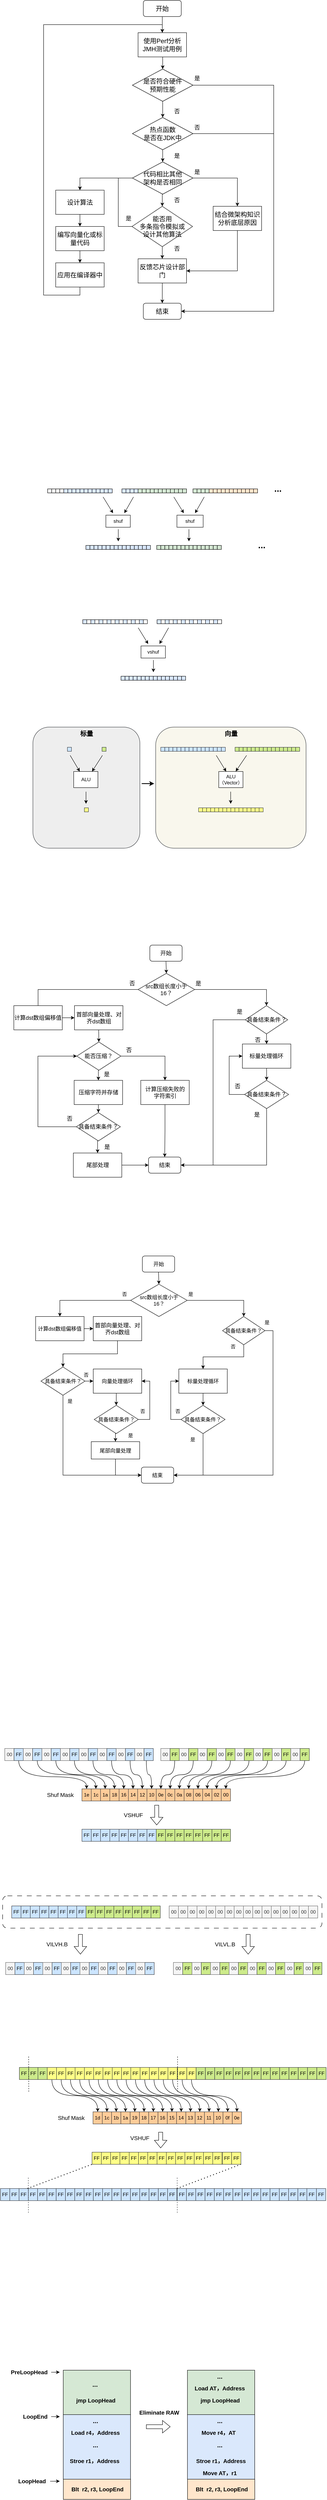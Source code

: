 <mxfile version="26.2.14">
  <diagram name="第 1 页" id="hgsSoUVqsiGdDZqD00t-">
    <mxGraphModel dx="1630" dy="863" grid="1" gridSize="10" guides="1" tooltips="1" connect="1" arrows="1" fold="1" page="1" pageScale="1" pageWidth="827" pageHeight="1169" math="0" shadow="0">
      <root>
        <mxCell id="0" />
        <mxCell id="1" parent="0" />
        <mxCell id="9Ml8CdWP8nLOyQAOK-3L-13" value="" style="rounded=0;whiteSpace=wrap;html=1;fillColor=#ffe6cc;strokeColor=default;" parent="1" vertex="1">
          <mxGeometry x="168.88" y="6200" width="166.62" height="50" as="geometry" />
        </mxCell>
        <mxCell id="9Ml8CdWP8nLOyQAOK-3L-12" value="" style="rounded=0;whiteSpace=wrap;html=1;fillColor=#dae8fc;strokeColor=default;" parent="1" vertex="1">
          <mxGeometry x="168.69" y="6040" width="166.62" height="160" as="geometry" />
        </mxCell>
        <mxCell id="jx5smBggl197WeAp-D2H-91" value="&lt;span style=&quot;font-size: 16px;&quot;&gt;&lt;b&gt;向量&lt;/b&gt;&lt;/span&gt;" style="rounded=1;whiteSpace=wrap;html=1;verticalAlign=top;fillColor=#f9f7ed;strokeColor=#36393d;" parent="1" vertex="1">
          <mxGeometry x="397.61" y="1860" width="372.52" height="300" as="geometry" />
        </mxCell>
        <mxCell id="jx5smBggl197WeAp-D2H-90" value="&lt;span style=&quot;font-size: 16px;&quot;&gt;&lt;b&gt;标量&lt;/b&gt;&lt;/span&gt;" style="rounded=1;whiteSpace=wrap;html=1;verticalAlign=top;fillColor=#eeeeee;strokeColor=#36393d;" parent="1" vertex="1">
          <mxGeometry x="93.5" y="1860" width="265" height="300" as="geometry" />
        </mxCell>
        <mxCell id="DG4SuQlq6n0K9Avr6oha-321" value="" style="rounded=1;whiteSpace=wrap;html=1;dashed=1;dashPattern=12 12;" parent="1" vertex="1">
          <mxGeometry x="18.5" y="4755" width="791" height="80" as="geometry" />
        </mxCell>
        <mxCell id="KRBgAvv1zdZQbNrioahp-23" style="edgeStyle=orthogonalEdgeStyle;rounded=0;orthogonalLoop=1;jettySize=auto;html=1;exitX=0.5;exitY=1;exitDx=0;exitDy=0;" parent="1" source="KRBgAvv1zdZQbNrioahp-1" edge="1">
          <mxGeometry relative="1" as="geometry">
            <mxPoint x="414.143" y="140" as="targetPoint" />
          </mxGeometry>
        </mxCell>
        <mxCell id="KRBgAvv1zdZQbNrioahp-1" value="&lt;font style=&quot;font-size: 16px;&quot;&gt;开始&lt;/font&gt;" style="rounded=1;whiteSpace=wrap;html=1;" parent="1" vertex="1">
          <mxGeometry x="367" y="60" width="94" height="40" as="geometry" />
        </mxCell>
        <mxCell id="KRBgAvv1zdZQbNrioahp-22" style="edgeStyle=orthogonalEdgeStyle;rounded=0;orthogonalLoop=1;jettySize=auto;html=1;exitX=0.5;exitY=1;exitDx=0;exitDy=0;entryX=0.5;entryY=0;entryDx=0;entryDy=0;" parent="1" source="KRBgAvv1zdZQbNrioahp-2" target="KRBgAvv1zdZQbNrioahp-3" edge="1">
          <mxGeometry relative="1" as="geometry" />
        </mxCell>
        <mxCell id="KRBgAvv1zdZQbNrioahp-2" value="&lt;font style=&quot;font-size: 16px;&quot;&gt;使用Perf分析&lt;br&gt;JMH测试用例&lt;/font&gt;" style="rounded=0;whiteSpace=wrap;html=1;" parent="1" vertex="1">
          <mxGeometry x="354" y="140" width="120" height="60" as="geometry" />
        </mxCell>
        <mxCell id="KRBgAvv1zdZQbNrioahp-21" style="edgeStyle=orthogonalEdgeStyle;rounded=0;orthogonalLoop=1;jettySize=auto;html=1;exitX=0.5;exitY=1;exitDx=0;exitDy=0;entryX=0.5;entryY=0;entryDx=0;entryDy=0;" parent="1" source="KRBgAvv1zdZQbNrioahp-3" target="KRBgAvv1zdZQbNrioahp-4" edge="1">
          <mxGeometry relative="1" as="geometry" />
        </mxCell>
        <mxCell id="KRBgAvv1zdZQbNrioahp-24" style="edgeStyle=orthogonalEdgeStyle;rounded=0;orthogonalLoop=1;jettySize=auto;html=1;exitX=1;exitY=0.5;exitDx=0;exitDy=0;entryX=1;entryY=0.5;entryDx=0;entryDy=0;" parent="1" source="KRBgAvv1zdZQbNrioahp-3" target="KRBgAvv1zdZQbNrioahp-13" edge="1">
          <mxGeometry relative="1" as="geometry">
            <Array as="points">
              <mxPoint x="690" y="270" />
              <mxPoint x="690" y="830" />
            </Array>
          </mxGeometry>
        </mxCell>
        <mxCell id="KRBgAvv1zdZQbNrioahp-3" value="&lt;font style=&quot;font-size: 16px;&quot;&gt;是否符合硬件&lt;br&gt;预期性能&lt;/font&gt;" style="rhombus;whiteSpace=wrap;html=1;" parent="1" vertex="1">
          <mxGeometry x="340" y="230" width="150" height="80" as="geometry" />
        </mxCell>
        <mxCell id="KRBgAvv1zdZQbNrioahp-20" style="edgeStyle=orthogonalEdgeStyle;rounded=0;orthogonalLoop=1;jettySize=auto;html=1;exitX=0.5;exitY=1;exitDx=0;exitDy=0;entryX=0.5;entryY=0;entryDx=0;entryDy=0;" parent="1" source="KRBgAvv1zdZQbNrioahp-4" target="KRBgAvv1zdZQbNrioahp-5" edge="1">
          <mxGeometry relative="1" as="geometry" />
        </mxCell>
        <mxCell id="KRBgAvv1zdZQbNrioahp-25" style="edgeStyle=orthogonalEdgeStyle;rounded=0;orthogonalLoop=1;jettySize=auto;html=1;exitX=1;exitY=0.5;exitDx=0;exitDy=0;entryX=1;entryY=0.5;entryDx=0;entryDy=0;" parent="1" source="KRBgAvv1zdZQbNrioahp-4" target="KRBgAvv1zdZQbNrioahp-13" edge="1">
          <mxGeometry relative="1" as="geometry">
            <Array as="points">
              <mxPoint x="690" y="390" />
              <mxPoint x="690" y="830" />
            </Array>
          </mxGeometry>
        </mxCell>
        <mxCell id="KRBgAvv1zdZQbNrioahp-4" value="&lt;font style=&quot;font-size: 16px;&quot;&gt;热点函数&lt;br&gt;是否在JDK中&lt;/font&gt;" style="rhombus;whiteSpace=wrap;html=1;" parent="1" vertex="1">
          <mxGeometry x="340" y="350" width="150" height="80" as="geometry" />
        </mxCell>
        <mxCell id="KRBgAvv1zdZQbNrioahp-11" style="edgeStyle=orthogonalEdgeStyle;rounded=0;orthogonalLoop=1;jettySize=auto;html=1;exitX=0;exitY=0.5;exitDx=0;exitDy=0;entryX=0.5;entryY=0;entryDx=0;entryDy=0;" parent="1" source="KRBgAvv1zdZQbNrioahp-5" target="KRBgAvv1zdZQbNrioahp-8" edge="1">
          <mxGeometry relative="1" as="geometry" />
        </mxCell>
        <mxCell id="KRBgAvv1zdZQbNrioahp-16" style="edgeStyle=orthogonalEdgeStyle;rounded=0;orthogonalLoop=1;jettySize=auto;html=1;exitX=1;exitY=0.5;exitDx=0;exitDy=0;entryX=0.5;entryY=0;entryDx=0;entryDy=0;" parent="1" source="KRBgAvv1zdZQbNrioahp-5" target="KRBgAvv1zdZQbNrioahp-15" edge="1">
          <mxGeometry relative="1" as="geometry" />
        </mxCell>
        <mxCell id="KRBgAvv1zdZQbNrioahp-19" style="edgeStyle=orthogonalEdgeStyle;rounded=0;orthogonalLoop=1;jettySize=auto;html=1;exitX=0.5;exitY=1;exitDx=0;exitDy=0;entryX=0.5;entryY=0;entryDx=0;entryDy=0;" parent="1" source="KRBgAvv1zdZQbNrioahp-5" target="KRBgAvv1zdZQbNrioahp-6" edge="1">
          <mxGeometry relative="1" as="geometry" />
        </mxCell>
        <mxCell id="KRBgAvv1zdZQbNrioahp-5" value="&lt;font style=&quot;font-size: 16px;&quot;&gt;代码相比其他&lt;br&gt;架构是否相同&lt;/font&gt;" style="rhombus;whiteSpace=wrap;html=1;" parent="1" vertex="1">
          <mxGeometry x="340" y="460" width="150" height="80" as="geometry" />
        </mxCell>
        <mxCell id="KRBgAvv1zdZQbNrioahp-18" style="edgeStyle=orthogonalEdgeStyle;rounded=0;orthogonalLoop=1;jettySize=auto;html=1;exitX=0.5;exitY=1;exitDx=0;exitDy=0;entryX=0.5;entryY=0;entryDx=0;entryDy=0;" parent="1" source="KRBgAvv1zdZQbNrioahp-6" target="KRBgAvv1zdZQbNrioahp-7" edge="1">
          <mxGeometry relative="1" as="geometry" />
        </mxCell>
        <mxCell id="KRBgAvv1zdZQbNrioahp-26" style="edgeStyle=orthogonalEdgeStyle;rounded=0;orthogonalLoop=1;jettySize=auto;html=1;exitX=0;exitY=0.5;exitDx=0;exitDy=0;entryX=0.5;entryY=0;entryDx=0;entryDy=0;" parent="1" source="KRBgAvv1zdZQbNrioahp-6" target="KRBgAvv1zdZQbNrioahp-8" edge="1">
          <mxGeometry relative="1" as="geometry">
            <Array as="points">
              <mxPoint x="305" y="620" />
              <mxPoint x="305" y="500" />
              <mxPoint x="210" y="500" />
            </Array>
          </mxGeometry>
        </mxCell>
        <mxCell id="KRBgAvv1zdZQbNrioahp-6" value="&lt;font style=&quot;font-size: 16px;&quot;&gt;能否用&lt;br&gt;多条指令模拟或&lt;br&gt;设计其他算法&lt;/font&gt;" style="rhombus;whiteSpace=wrap;html=1;" parent="1" vertex="1">
          <mxGeometry x="339" y="570" width="150" height="100" as="geometry" />
        </mxCell>
        <mxCell id="KRBgAvv1zdZQbNrioahp-14" style="edgeStyle=orthogonalEdgeStyle;rounded=0;orthogonalLoop=1;jettySize=auto;html=1;exitX=0.5;exitY=1;exitDx=0;exitDy=0;entryX=0.5;entryY=0;entryDx=0;entryDy=0;" parent="1" source="KRBgAvv1zdZQbNrioahp-7" target="KRBgAvv1zdZQbNrioahp-13" edge="1">
          <mxGeometry relative="1" as="geometry" />
        </mxCell>
        <mxCell id="KRBgAvv1zdZQbNrioahp-7" value="&lt;font style=&quot;font-size: 16px;&quot;&gt;反馈芯片设计部门&lt;/font&gt;" style="rounded=0;whiteSpace=wrap;html=1;" parent="1" vertex="1">
          <mxGeometry x="354" y="700" width="120" height="60" as="geometry" />
        </mxCell>
        <mxCell id="JK1Xb8fDzovsCjeck1vS-1" style="edgeStyle=orthogonalEdgeStyle;rounded=0;orthogonalLoop=1;jettySize=auto;html=1;exitX=0.5;exitY=1;exitDx=0;exitDy=0;entryX=0.5;entryY=0;entryDx=0;entryDy=0;" parent="1" source="KRBgAvv1zdZQbNrioahp-8" target="KRBgAvv1zdZQbNrioahp-9" edge="1">
          <mxGeometry relative="1" as="geometry" />
        </mxCell>
        <mxCell id="KRBgAvv1zdZQbNrioahp-8" value="&lt;font style=&quot;font-size: 16px;&quot;&gt;设计算法&lt;/font&gt;" style="rounded=0;whiteSpace=wrap;html=1;" parent="1" vertex="1">
          <mxGeometry x="150" y="530" width="120" height="60" as="geometry" />
        </mxCell>
        <mxCell id="JK1Xb8fDzovsCjeck1vS-2" style="edgeStyle=orthogonalEdgeStyle;rounded=0;orthogonalLoop=1;jettySize=auto;html=1;exitX=0.5;exitY=1;exitDx=0;exitDy=0;entryX=0.5;entryY=0;entryDx=0;entryDy=0;" parent="1" source="KRBgAvv1zdZQbNrioahp-9" target="KRBgAvv1zdZQbNrioahp-10" edge="1">
          <mxGeometry relative="1" as="geometry" />
        </mxCell>
        <mxCell id="KRBgAvv1zdZQbNrioahp-9" value="&lt;span style=&quot;font-size: 16px;&quot;&gt;编写向量化或标量代码&lt;/span&gt;" style="rounded=0;whiteSpace=wrap;html=1;" parent="1" vertex="1">
          <mxGeometry x="150" y="620" width="120" height="60" as="geometry" />
        </mxCell>
        <mxCell id="KRBgAvv1zdZQbNrioahp-12" style="edgeStyle=orthogonalEdgeStyle;rounded=0;orthogonalLoop=1;jettySize=auto;html=1;exitX=0.5;exitY=1;exitDx=0;exitDy=0;entryX=0.5;entryY=0;entryDx=0;entryDy=0;" parent="1" source="KRBgAvv1zdZQbNrioahp-10" target="KRBgAvv1zdZQbNrioahp-2" edge="1">
          <mxGeometry relative="1" as="geometry">
            <Array as="points">
              <mxPoint x="210" y="790" />
              <mxPoint x="120" y="790" />
              <mxPoint x="120" y="120" />
              <mxPoint x="414" y="120" />
            </Array>
          </mxGeometry>
        </mxCell>
        <mxCell id="KRBgAvv1zdZQbNrioahp-10" value="&lt;span style=&quot;font-size: 16px;&quot;&gt;应用在编译器中&lt;/span&gt;" style="rounded=0;whiteSpace=wrap;html=1;" parent="1" vertex="1">
          <mxGeometry x="150" y="710" width="120" height="60" as="geometry" />
        </mxCell>
        <mxCell id="KRBgAvv1zdZQbNrioahp-13" value="&lt;font style=&quot;font-size: 16px;&quot;&gt;结束&lt;/font&gt;" style="rounded=1;whiteSpace=wrap;html=1;" parent="1" vertex="1">
          <mxGeometry x="367" y="810" width="94" height="40" as="geometry" />
        </mxCell>
        <mxCell id="KRBgAvv1zdZQbNrioahp-17" style="edgeStyle=orthogonalEdgeStyle;rounded=0;orthogonalLoop=1;jettySize=auto;html=1;exitX=0.5;exitY=1;exitDx=0;exitDy=0;entryX=1;entryY=0.5;entryDx=0;entryDy=0;" parent="1" source="KRBgAvv1zdZQbNrioahp-15" target="KRBgAvv1zdZQbNrioahp-7" edge="1">
          <mxGeometry relative="1" as="geometry" />
        </mxCell>
        <mxCell id="KRBgAvv1zdZQbNrioahp-15" value="&lt;font style=&quot;font-size: 16px;&quot;&gt;结合微架构知识&lt;br&gt;分析底层原因&lt;/font&gt;" style="rounded=0;whiteSpace=wrap;html=1;" parent="1" vertex="1">
          <mxGeometry x="540" y="570" width="120" height="60" as="geometry" />
        </mxCell>
        <mxCell id="JK1Xb8fDzovsCjeck1vS-3" value="&lt;font style=&quot;font-size: 14px;&quot;&gt;是&lt;/font&gt;" style="text;html=1;align=center;verticalAlign=middle;resizable=0;points=[];autosize=1;strokeColor=none;fillColor=none;" parent="1" vertex="1">
          <mxGeometry x="480" y="238" width="40" height="30" as="geometry" />
        </mxCell>
        <mxCell id="JK1Xb8fDzovsCjeck1vS-4" value="&lt;font style=&quot;font-size: 14px;&quot;&gt;否&lt;/font&gt;" style="text;html=1;align=center;verticalAlign=middle;resizable=0;points=[];autosize=1;strokeColor=none;fillColor=none;" parent="1" vertex="1">
          <mxGeometry x="430" y="320" width="40" height="30" as="geometry" />
        </mxCell>
        <mxCell id="JK1Xb8fDzovsCjeck1vS-5" value="&lt;font style=&quot;font-size: 14px;&quot;&gt;是&lt;/font&gt;" style="text;html=1;align=center;verticalAlign=middle;resizable=0;points=[];autosize=1;strokeColor=none;fillColor=none;" parent="1" vertex="1">
          <mxGeometry x="430" y="430" width="40" height="30" as="geometry" />
        </mxCell>
        <mxCell id="JK1Xb8fDzovsCjeck1vS-6" value="&lt;font style=&quot;font-size: 14px;&quot;&gt;否&lt;/font&gt;" style="text;html=1;align=center;verticalAlign=middle;resizable=0;points=[];autosize=1;strokeColor=none;fillColor=none;" parent="1" vertex="1">
          <mxGeometry x="480" y="360" width="40" height="30" as="geometry" />
        </mxCell>
        <mxCell id="JK1Xb8fDzovsCjeck1vS-7" value="&lt;font style=&quot;font-size: 14px;&quot;&gt;是&lt;/font&gt;" style="text;html=1;align=center;verticalAlign=middle;resizable=0;points=[];autosize=1;strokeColor=none;fillColor=none;" parent="1" vertex="1">
          <mxGeometry x="480" y="470" width="40" height="30" as="geometry" />
        </mxCell>
        <mxCell id="JK1Xb8fDzovsCjeck1vS-8" value="&lt;font style=&quot;font-size: 14px;&quot;&gt;否&lt;/font&gt;" style="text;html=1;align=center;verticalAlign=middle;resizable=0;points=[];autosize=1;strokeColor=none;fillColor=none;" parent="1" vertex="1">
          <mxGeometry x="430" y="540" width="40" height="30" as="geometry" />
        </mxCell>
        <mxCell id="JK1Xb8fDzovsCjeck1vS-9" value="&lt;font style=&quot;font-size: 14px;&quot;&gt;否&lt;/font&gt;" style="text;html=1;align=center;verticalAlign=middle;resizable=0;points=[];autosize=1;strokeColor=none;fillColor=none;" parent="1" vertex="1">
          <mxGeometry x="430" y="660" width="40" height="30" as="geometry" />
        </mxCell>
        <mxCell id="JK1Xb8fDzovsCjeck1vS-10" value="&lt;font style=&quot;font-size: 14px;&quot;&gt;是&lt;/font&gt;" style="text;html=1;align=center;verticalAlign=middle;resizable=0;points=[];autosize=1;strokeColor=none;fillColor=none;" parent="1" vertex="1">
          <mxGeometry x="310" y="585" width="40" height="30" as="geometry" />
        </mxCell>
        <mxCell id="VFHHi4d4Hd6uydXSJfj8-1" value="" style="rounded=0;whiteSpace=wrap;html=1;fillColor=#f5f5f5;fontColor=#333333;strokeColor=default;" parent="1" vertex="1">
          <mxGeometry x="130" y="1270" width="10" height="10" as="geometry" />
        </mxCell>
        <mxCell id="VFHHi4d4Hd6uydXSJfj8-2" value="" style="rounded=0;whiteSpace=wrap;html=1;fillColor=#f5f5f5;fontColor=#333333;strokeColor=default;" parent="1" vertex="1">
          <mxGeometry x="140" y="1270" width="10" height="10" as="geometry" />
        </mxCell>
        <mxCell id="VFHHi4d4Hd6uydXSJfj8-3" value="" style="rounded=0;whiteSpace=wrap;html=1;fillColor=#f5f5f5;fontColor=#333333;strokeColor=default;" parent="1" vertex="1">
          <mxGeometry x="150" y="1270" width="10" height="10" as="geometry" />
        </mxCell>
        <mxCell id="VFHHi4d4Hd6uydXSJfj8-4" value="" style="rounded=0;whiteSpace=wrap;html=1;fillColor=#f5f5f5;fontColor=#333333;strokeColor=default;" parent="1" vertex="1">
          <mxGeometry x="160" y="1270" width="10" height="10" as="geometry" />
        </mxCell>
        <mxCell id="VFHHi4d4Hd6uydXSJfj8-7" value="" style="rounded=0;whiteSpace=wrap;html=1;fillColor=#dae8fc;strokeColor=default;" parent="1" vertex="1">
          <mxGeometry x="170" y="1270" width="10" height="10" as="geometry" />
        </mxCell>
        <mxCell id="VFHHi4d4Hd6uydXSJfj8-8" value="" style="rounded=0;whiteSpace=wrap;html=1;fillColor=#dae8fc;strokeColor=default;" parent="1" vertex="1">
          <mxGeometry x="180" y="1270" width="10" height="10" as="geometry" />
        </mxCell>
        <mxCell id="VFHHi4d4Hd6uydXSJfj8-9" value="" style="rounded=0;whiteSpace=wrap;html=1;fillColor=#dae8fc;strokeColor=default;" parent="1" vertex="1">
          <mxGeometry x="190" y="1270" width="10" height="10" as="geometry" />
        </mxCell>
        <mxCell id="VFHHi4d4Hd6uydXSJfj8-10" value="" style="rounded=0;whiteSpace=wrap;html=1;fillColor=#dae8fc;strokeColor=default;" parent="1" vertex="1">
          <mxGeometry x="200" y="1270" width="10" height="10" as="geometry" />
        </mxCell>
        <mxCell id="VFHHi4d4Hd6uydXSJfj8-11" value="" style="rounded=0;whiteSpace=wrap;html=1;fillColor=#dae8fc;strokeColor=default;" parent="1" vertex="1">
          <mxGeometry x="210" y="1270" width="10" height="10" as="geometry" />
        </mxCell>
        <mxCell id="VFHHi4d4Hd6uydXSJfj8-12" value="" style="rounded=0;whiteSpace=wrap;html=1;fillColor=#dae8fc;strokeColor=default;" parent="1" vertex="1">
          <mxGeometry x="220" y="1270" width="10" height="10" as="geometry" />
        </mxCell>
        <mxCell id="VFHHi4d4Hd6uydXSJfj8-13" value="" style="rounded=0;whiteSpace=wrap;html=1;fillColor=#dae8fc;strokeColor=default;" parent="1" vertex="1">
          <mxGeometry x="230" y="1270" width="10" height="10" as="geometry" />
        </mxCell>
        <mxCell id="VFHHi4d4Hd6uydXSJfj8-14" value="" style="rounded=0;whiteSpace=wrap;html=1;fillColor=#dae8fc;strokeColor=default;" parent="1" vertex="1">
          <mxGeometry x="240" y="1270" width="10" height="10" as="geometry" />
        </mxCell>
        <mxCell id="VFHHi4d4Hd6uydXSJfj8-15" value="" style="rounded=0;whiteSpace=wrap;html=1;fillColor=#dae8fc;strokeColor=default;" parent="1" vertex="1">
          <mxGeometry x="250" y="1270" width="10" height="10" as="geometry" />
        </mxCell>
        <mxCell id="VFHHi4d4Hd6uydXSJfj8-16" value="" style="rounded=0;whiteSpace=wrap;html=1;fillColor=#dae8fc;strokeColor=default;" parent="1" vertex="1">
          <mxGeometry x="260" y="1270" width="10" height="10" as="geometry" />
        </mxCell>
        <mxCell id="VFHHi4d4Hd6uydXSJfj8-17" value="" style="rounded=0;whiteSpace=wrap;html=1;fillColor=#dae8fc;strokeColor=default;" parent="1" vertex="1">
          <mxGeometry x="270" y="1270" width="10" height="10" as="geometry" />
        </mxCell>
        <mxCell id="VFHHi4d4Hd6uydXSJfj8-18" value="" style="rounded=0;whiteSpace=wrap;html=1;fillColor=#dae8fc;strokeColor=default;" parent="1" vertex="1">
          <mxGeometry x="280" y="1270" width="10" height="10" as="geometry" />
        </mxCell>
        <mxCell id="VFHHi4d4Hd6uydXSJfj8-19" value="" style="rounded=0;whiteSpace=wrap;html=1;fillColor=#dae8fc;strokeColor=default;" parent="1" vertex="1">
          <mxGeometry x="314" y="1270" width="10" height="10" as="geometry" />
        </mxCell>
        <mxCell id="VFHHi4d4Hd6uydXSJfj8-20" value="" style="rounded=0;whiteSpace=wrap;html=1;fillColor=#dae8fc;strokeColor=default;" parent="1" vertex="1">
          <mxGeometry x="324" y="1270" width="10" height="10" as="geometry" />
        </mxCell>
        <mxCell id="VFHHi4d4Hd6uydXSJfj8-21" value="" style="rounded=0;whiteSpace=wrap;html=1;fillColor=#dae8fc;strokeColor=default;" parent="1" vertex="1">
          <mxGeometry x="334" y="1270" width="10" height="10" as="geometry" />
        </mxCell>
        <mxCell id="VFHHi4d4Hd6uydXSJfj8-22" value="" style="rounded=0;whiteSpace=wrap;html=1;fillColor=#dae8fc;strokeColor=default;" parent="1" vertex="1">
          <mxGeometry x="344" y="1270" width="10" height="10" as="geometry" />
        </mxCell>
        <mxCell id="VFHHi4d4Hd6uydXSJfj8-23" value="" style="rounded=0;whiteSpace=wrap;html=1;fillColor=#d5e8d4;strokeColor=default;" parent="1" vertex="1">
          <mxGeometry x="354" y="1270" width="10" height="10" as="geometry" />
        </mxCell>
        <mxCell id="VFHHi4d4Hd6uydXSJfj8-24" value="" style="rounded=0;whiteSpace=wrap;html=1;fillColor=#d5e8d4;strokeColor=default;" parent="1" vertex="1">
          <mxGeometry x="364" y="1270" width="10" height="10" as="geometry" />
        </mxCell>
        <mxCell id="VFHHi4d4Hd6uydXSJfj8-25" value="" style="rounded=0;whiteSpace=wrap;html=1;fillColor=#d5e8d4;strokeColor=default;" parent="1" vertex="1">
          <mxGeometry x="374" y="1270" width="10" height="10" as="geometry" />
        </mxCell>
        <mxCell id="VFHHi4d4Hd6uydXSJfj8-26" value="" style="rounded=0;whiteSpace=wrap;html=1;fillColor=#d5e8d4;strokeColor=default;" parent="1" vertex="1">
          <mxGeometry x="384" y="1270" width="10" height="10" as="geometry" />
        </mxCell>
        <mxCell id="VFHHi4d4Hd6uydXSJfj8-27" value="" style="rounded=0;whiteSpace=wrap;html=1;fillColor=#d5e8d4;strokeColor=default;" parent="1" vertex="1">
          <mxGeometry x="394" y="1270" width="10" height="10" as="geometry" />
        </mxCell>
        <mxCell id="VFHHi4d4Hd6uydXSJfj8-28" value="" style="rounded=0;whiteSpace=wrap;html=1;fillColor=#d5e8d4;strokeColor=default;" parent="1" vertex="1">
          <mxGeometry x="404" y="1270" width="10" height="10" as="geometry" />
        </mxCell>
        <mxCell id="VFHHi4d4Hd6uydXSJfj8-29" value="" style="rounded=0;whiteSpace=wrap;html=1;fillColor=#d5e8d4;strokeColor=default;" parent="1" vertex="1">
          <mxGeometry x="414" y="1270" width="10" height="10" as="geometry" />
        </mxCell>
        <mxCell id="VFHHi4d4Hd6uydXSJfj8-30" value="" style="rounded=0;whiteSpace=wrap;html=1;fillColor=#d5e8d4;strokeColor=default;" parent="1" vertex="1">
          <mxGeometry x="424" y="1270" width="10" height="10" as="geometry" />
        </mxCell>
        <mxCell id="VFHHi4d4Hd6uydXSJfj8-31" value="" style="rounded=0;whiteSpace=wrap;html=1;fillColor=#d5e8d4;strokeColor=default;" parent="1" vertex="1">
          <mxGeometry x="434" y="1270" width="10" height="10" as="geometry" />
        </mxCell>
        <mxCell id="VFHHi4d4Hd6uydXSJfj8-32" value="" style="rounded=0;whiteSpace=wrap;html=1;fillColor=#d5e8d4;strokeColor=default;" parent="1" vertex="1">
          <mxGeometry x="444" y="1270" width="10" height="10" as="geometry" />
        </mxCell>
        <mxCell id="VFHHi4d4Hd6uydXSJfj8-33" value="" style="rounded=0;whiteSpace=wrap;html=1;fillColor=#d5e8d4;strokeColor=default;" parent="1" vertex="1">
          <mxGeometry x="454" y="1270" width="10" height="10" as="geometry" />
        </mxCell>
        <mxCell id="VFHHi4d4Hd6uydXSJfj8-34" value="" style="rounded=0;whiteSpace=wrap;html=1;fillColor=#d5e8d4;strokeColor=default;" parent="1" vertex="1">
          <mxGeometry x="464" y="1270" width="10" height="10" as="geometry" />
        </mxCell>
        <mxCell id="VFHHi4d4Hd6uydXSJfj8-35" value="" style="rounded=0;whiteSpace=wrap;html=1;fillColor=#d5e8d4;strokeColor=default;" parent="1" vertex="1">
          <mxGeometry x="490" y="1270" width="10" height="10" as="geometry" />
        </mxCell>
        <mxCell id="VFHHi4d4Hd6uydXSJfj8-36" value="" style="rounded=0;whiteSpace=wrap;html=1;fillColor=#d5e8d4;strokeColor=default;" parent="1" vertex="1">
          <mxGeometry x="500" y="1270" width="10" height="10" as="geometry" />
        </mxCell>
        <mxCell id="VFHHi4d4Hd6uydXSJfj8-37" value="" style="rounded=0;whiteSpace=wrap;html=1;fillColor=#d5e8d4;strokeColor=default;" parent="1" vertex="1">
          <mxGeometry x="510" y="1270" width="10" height="10" as="geometry" />
        </mxCell>
        <mxCell id="VFHHi4d4Hd6uydXSJfj8-38" value="" style="rounded=0;whiteSpace=wrap;html=1;fillColor=#d5e8d4;strokeColor=default;" parent="1" vertex="1">
          <mxGeometry x="520" y="1270" width="10" height="10" as="geometry" />
        </mxCell>
        <mxCell id="VFHHi4d4Hd6uydXSJfj8-39" value="" style="rounded=0;whiteSpace=wrap;html=1;fillColor=#ffe6cc;strokeColor=default;" parent="1" vertex="1">
          <mxGeometry x="530" y="1270" width="10" height="10" as="geometry" />
        </mxCell>
        <mxCell id="VFHHi4d4Hd6uydXSJfj8-40" value="" style="rounded=0;whiteSpace=wrap;html=1;fillColor=#ffe6cc;strokeColor=default;" parent="1" vertex="1">
          <mxGeometry x="540" y="1270" width="10" height="10" as="geometry" />
        </mxCell>
        <mxCell id="VFHHi4d4Hd6uydXSJfj8-41" value="" style="rounded=0;whiteSpace=wrap;html=1;fillColor=#ffe6cc;strokeColor=default;" parent="1" vertex="1">
          <mxGeometry x="550" y="1270" width="10" height="10" as="geometry" />
        </mxCell>
        <mxCell id="VFHHi4d4Hd6uydXSJfj8-42" value="" style="rounded=0;whiteSpace=wrap;html=1;fillColor=#ffe6cc;strokeColor=default;" parent="1" vertex="1">
          <mxGeometry x="560" y="1270" width="10" height="10" as="geometry" />
        </mxCell>
        <mxCell id="VFHHi4d4Hd6uydXSJfj8-43" value="" style="rounded=0;whiteSpace=wrap;html=1;fillColor=#ffe6cc;strokeColor=default;" parent="1" vertex="1">
          <mxGeometry x="570" y="1270" width="10" height="10" as="geometry" />
        </mxCell>
        <mxCell id="VFHHi4d4Hd6uydXSJfj8-44" value="" style="rounded=0;whiteSpace=wrap;html=1;fillColor=#ffe6cc;strokeColor=default;" parent="1" vertex="1">
          <mxGeometry x="580" y="1270" width="10" height="10" as="geometry" />
        </mxCell>
        <mxCell id="VFHHi4d4Hd6uydXSJfj8-45" value="" style="rounded=0;whiteSpace=wrap;html=1;fillColor=#ffe6cc;strokeColor=default;" parent="1" vertex="1">
          <mxGeometry x="590" y="1270" width="10" height="10" as="geometry" />
        </mxCell>
        <mxCell id="VFHHi4d4Hd6uydXSJfj8-46" value="" style="rounded=0;whiteSpace=wrap;html=1;fillColor=#ffe6cc;strokeColor=default;" parent="1" vertex="1">
          <mxGeometry x="600" y="1270" width="10" height="10" as="geometry" />
        </mxCell>
        <mxCell id="VFHHi4d4Hd6uydXSJfj8-47" value="" style="rounded=0;whiteSpace=wrap;html=1;fillColor=#ffe6cc;strokeColor=default;" parent="1" vertex="1">
          <mxGeometry x="610" y="1270" width="10" height="10" as="geometry" />
        </mxCell>
        <mxCell id="VFHHi4d4Hd6uydXSJfj8-48" value="" style="rounded=0;whiteSpace=wrap;html=1;fillColor=#ffe6cc;strokeColor=default;" parent="1" vertex="1">
          <mxGeometry x="620" y="1270" width="10" height="10" as="geometry" />
        </mxCell>
        <mxCell id="VFHHi4d4Hd6uydXSJfj8-49" value="" style="rounded=0;whiteSpace=wrap;html=1;fillColor=#ffe6cc;strokeColor=default;" parent="1" vertex="1">
          <mxGeometry x="630" y="1270" width="10" height="10" as="geometry" />
        </mxCell>
        <mxCell id="VFHHi4d4Hd6uydXSJfj8-50" value="" style="rounded=0;whiteSpace=wrap;html=1;fillColor=#ffe6cc;strokeColor=default;" parent="1" vertex="1">
          <mxGeometry x="640" y="1270" width="10" height="10" as="geometry" />
        </mxCell>
        <mxCell id="VFHHi4d4Hd6uydXSJfj8-51" value="" style="rounded=0;whiteSpace=wrap;html=1;fillColor=#dae8fc;strokeColor=default;" parent="1" vertex="1">
          <mxGeometry x="224.75" y="1410" width="10" height="10" as="geometry" />
        </mxCell>
        <mxCell id="VFHHi4d4Hd6uydXSJfj8-52" value="" style="rounded=0;whiteSpace=wrap;html=1;fillColor=#dae8fc;strokeColor=default;" parent="1" vertex="1">
          <mxGeometry x="234.75" y="1410" width="10" height="10" as="geometry" />
        </mxCell>
        <mxCell id="VFHHi4d4Hd6uydXSJfj8-53" value="" style="rounded=0;whiteSpace=wrap;html=1;fillColor=#dae8fc;strokeColor=default;" parent="1" vertex="1">
          <mxGeometry x="244.75" y="1410" width="10" height="10" as="geometry" />
        </mxCell>
        <mxCell id="VFHHi4d4Hd6uydXSJfj8-54" value="" style="rounded=0;whiteSpace=wrap;html=1;fillColor=#dae8fc;strokeColor=default;" parent="1" vertex="1">
          <mxGeometry x="254.75" y="1410" width="10" height="10" as="geometry" />
        </mxCell>
        <mxCell id="VFHHi4d4Hd6uydXSJfj8-55" value="" style="rounded=0;whiteSpace=wrap;html=1;fillColor=#dae8fc;strokeColor=default;" parent="1" vertex="1">
          <mxGeometry x="264.75" y="1410" width="10" height="10" as="geometry" />
        </mxCell>
        <mxCell id="VFHHi4d4Hd6uydXSJfj8-56" value="" style="rounded=0;whiteSpace=wrap;html=1;fillColor=#dae8fc;strokeColor=default;" parent="1" vertex="1">
          <mxGeometry x="274.75" y="1410" width="10" height="10" as="geometry" />
        </mxCell>
        <mxCell id="VFHHi4d4Hd6uydXSJfj8-57" value="" style="rounded=0;whiteSpace=wrap;html=1;fillColor=#dae8fc;strokeColor=default;" parent="1" vertex="1">
          <mxGeometry x="284.75" y="1410" width="10" height="10" as="geometry" />
        </mxCell>
        <mxCell id="VFHHi4d4Hd6uydXSJfj8-58" value="" style="rounded=0;whiteSpace=wrap;html=1;fillColor=#dae8fc;strokeColor=default;" parent="1" vertex="1">
          <mxGeometry x="294.75" y="1410" width="10" height="10" as="geometry" />
        </mxCell>
        <mxCell id="VFHHi4d4Hd6uydXSJfj8-59" value="" style="rounded=0;whiteSpace=wrap;html=1;fillColor=#dae8fc;strokeColor=default;" parent="1" vertex="1">
          <mxGeometry x="304.75" y="1410" width="10" height="10" as="geometry" />
        </mxCell>
        <mxCell id="VFHHi4d4Hd6uydXSJfj8-60" value="" style="rounded=0;whiteSpace=wrap;html=1;fillColor=#dae8fc;strokeColor=default;" parent="1" vertex="1">
          <mxGeometry x="314.75" y="1410" width="10" height="10" as="geometry" />
        </mxCell>
        <mxCell id="VFHHi4d4Hd6uydXSJfj8-61" value="" style="rounded=0;whiteSpace=wrap;html=1;fillColor=#dae8fc;strokeColor=default;" parent="1" vertex="1">
          <mxGeometry x="324.75" y="1410" width="10" height="10" as="geometry" />
        </mxCell>
        <mxCell id="VFHHi4d4Hd6uydXSJfj8-62" value="" style="rounded=0;whiteSpace=wrap;html=1;fillColor=#dae8fc;strokeColor=default;" parent="1" vertex="1">
          <mxGeometry x="334.75" y="1410" width="10" height="10" as="geometry" />
        </mxCell>
        <mxCell id="VFHHi4d4Hd6uydXSJfj8-63" value="" style="rounded=0;whiteSpace=wrap;html=1;fillColor=#dae8fc;strokeColor=default;" parent="1" vertex="1">
          <mxGeometry x="344.75" y="1410" width="10" height="10" as="geometry" />
        </mxCell>
        <mxCell id="VFHHi4d4Hd6uydXSJfj8-64" value="" style="rounded=0;whiteSpace=wrap;html=1;fillColor=#dae8fc;strokeColor=default;" parent="1" vertex="1">
          <mxGeometry x="354.75" y="1410" width="10" height="10" as="geometry" />
        </mxCell>
        <mxCell id="VFHHi4d4Hd6uydXSJfj8-65" value="" style="rounded=0;whiteSpace=wrap;html=1;fillColor=#dae8fc;strokeColor=default;" parent="1" vertex="1">
          <mxGeometry x="364.75" y="1410" width="10" height="10" as="geometry" />
        </mxCell>
        <mxCell id="VFHHi4d4Hd6uydXSJfj8-66" value="" style="rounded=0;whiteSpace=wrap;html=1;fillColor=#dae8fc;strokeColor=default;" parent="1" vertex="1">
          <mxGeometry x="374.75" y="1410" width="10" height="10" as="geometry" />
        </mxCell>
        <mxCell id="VFHHi4d4Hd6uydXSJfj8-67" value="" style="rounded=0;whiteSpace=wrap;html=1;fillColor=#d5e8d4;strokeColor=default;" parent="1" vertex="1">
          <mxGeometry x="400.25" y="1410" width="10" height="10" as="geometry" />
        </mxCell>
        <mxCell id="VFHHi4d4Hd6uydXSJfj8-68" value="" style="rounded=0;whiteSpace=wrap;html=1;fillColor=#d5e8d4;strokeColor=default;" parent="1" vertex="1">
          <mxGeometry x="410.25" y="1410" width="10" height="10" as="geometry" />
        </mxCell>
        <mxCell id="VFHHi4d4Hd6uydXSJfj8-69" value="" style="rounded=0;whiteSpace=wrap;html=1;fillColor=#d5e8d4;strokeColor=default;" parent="1" vertex="1">
          <mxGeometry x="420.25" y="1410" width="10" height="10" as="geometry" />
        </mxCell>
        <mxCell id="VFHHi4d4Hd6uydXSJfj8-70" value="" style="rounded=0;whiteSpace=wrap;html=1;fillColor=#d5e8d4;strokeColor=default;" parent="1" vertex="1">
          <mxGeometry x="430.25" y="1410" width="10" height="10" as="geometry" />
        </mxCell>
        <mxCell id="VFHHi4d4Hd6uydXSJfj8-71" value="" style="rounded=0;whiteSpace=wrap;html=1;fillColor=#d5e8d4;strokeColor=default;" parent="1" vertex="1">
          <mxGeometry x="440.25" y="1410" width="10" height="10" as="geometry" />
        </mxCell>
        <mxCell id="VFHHi4d4Hd6uydXSJfj8-72" value="" style="rounded=0;whiteSpace=wrap;html=1;fillColor=#d5e8d4;strokeColor=default;" parent="1" vertex="1">
          <mxGeometry x="450.25" y="1410" width="10" height="10" as="geometry" />
        </mxCell>
        <mxCell id="VFHHi4d4Hd6uydXSJfj8-73" value="" style="rounded=0;whiteSpace=wrap;html=1;fillColor=#d5e8d4;strokeColor=default;" parent="1" vertex="1">
          <mxGeometry x="460.25" y="1410" width="10" height="10" as="geometry" />
        </mxCell>
        <mxCell id="VFHHi4d4Hd6uydXSJfj8-74" value="" style="rounded=0;whiteSpace=wrap;html=1;fillColor=#d5e8d4;strokeColor=default;" parent="1" vertex="1">
          <mxGeometry x="470.25" y="1410" width="10" height="10" as="geometry" />
        </mxCell>
        <mxCell id="VFHHi4d4Hd6uydXSJfj8-75" value="" style="rounded=0;whiteSpace=wrap;html=1;fillColor=#d5e8d4;strokeColor=default;" parent="1" vertex="1">
          <mxGeometry x="480.25" y="1410" width="10" height="10" as="geometry" />
        </mxCell>
        <mxCell id="VFHHi4d4Hd6uydXSJfj8-76" value="" style="rounded=0;whiteSpace=wrap;html=1;fillColor=#d5e8d4;strokeColor=default;" parent="1" vertex="1">
          <mxGeometry x="490.25" y="1410" width="10" height="10" as="geometry" />
        </mxCell>
        <mxCell id="VFHHi4d4Hd6uydXSJfj8-77" value="" style="rounded=0;whiteSpace=wrap;html=1;fillColor=#d5e8d4;strokeColor=default;" parent="1" vertex="1">
          <mxGeometry x="500.25" y="1410" width="10" height="10" as="geometry" />
        </mxCell>
        <mxCell id="VFHHi4d4Hd6uydXSJfj8-78" value="" style="rounded=0;whiteSpace=wrap;html=1;fillColor=#d5e8d4;strokeColor=default;" parent="1" vertex="1">
          <mxGeometry x="510.25" y="1410" width="10" height="10" as="geometry" />
        </mxCell>
        <mxCell id="VFHHi4d4Hd6uydXSJfj8-79" value="" style="rounded=0;whiteSpace=wrap;html=1;fillColor=#d5e8d4;strokeColor=default;" parent="1" vertex="1">
          <mxGeometry x="520.25" y="1410" width="10" height="10" as="geometry" />
        </mxCell>
        <mxCell id="VFHHi4d4Hd6uydXSJfj8-80" value="" style="rounded=0;whiteSpace=wrap;html=1;fillColor=#d5e8d4;strokeColor=default;" parent="1" vertex="1">
          <mxGeometry x="530.25" y="1410" width="10" height="10" as="geometry" />
        </mxCell>
        <mxCell id="VFHHi4d4Hd6uydXSJfj8-81" value="" style="rounded=0;whiteSpace=wrap;html=1;fillColor=#d5e8d4;strokeColor=default;" parent="1" vertex="1">
          <mxGeometry x="540.25" y="1410" width="10" height="10" as="geometry" />
        </mxCell>
        <mxCell id="VFHHi4d4Hd6uydXSJfj8-82" value="" style="rounded=0;whiteSpace=wrap;html=1;fillColor=#d5e8d4;strokeColor=default;" parent="1" vertex="1">
          <mxGeometry x="550.25" y="1410" width="10" height="10" as="geometry" />
        </mxCell>
        <mxCell id="VFHHi4d4Hd6uydXSJfj8-89" style="edgeStyle=orthogonalEdgeStyle;rounded=0;orthogonalLoop=1;jettySize=auto;html=1;strokeColor=default;" parent="1" edge="1">
          <mxGeometry relative="1" as="geometry">
            <mxPoint x="305" y="1400" as="targetPoint" />
            <mxPoint x="305" y="1370" as="sourcePoint" />
          </mxGeometry>
        </mxCell>
        <mxCell id="VFHHi4d4Hd6uydXSJfj8-83" value="shuf" style="rounded=0;whiteSpace=wrap;html=1;strokeColor=default;" parent="1" vertex="1">
          <mxGeometry x="274.25" y="1335" width="60.5" height="30" as="geometry" />
        </mxCell>
        <mxCell id="VFHHi4d4Hd6uydXSJfj8-92" style="edgeStyle=orthogonalEdgeStyle;rounded=0;orthogonalLoop=1;jettySize=auto;html=1;exitX=0.5;exitY=1;exitDx=0;exitDy=0;strokeColor=default;" parent="1" edge="1">
          <mxGeometry relative="1" as="geometry">
            <mxPoint x="480" y="1400" as="targetPoint" />
            <mxPoint x="480" y="1370" as="sourcePoint" />
          </mxGeometry>
        </mxCell>
        <mxCell id="VFHHi4d4Hd6uydXSJfj8-84" value="shuf" style="rounded=0;whiteSpace=wrap;html=1;strokeColor=default;" parent="1" vertex="1">
          <mxGeometry x="450.25" y="1335" width="65" height="30" as="geometry" />
        </mxCell>
        <mxCell id="VFHHi4d4Hd6uydXSJfj8-85" value="&lt;font style=&quot;font-size: 22px;&quot;&gt;&lt;b&gt;...&lt;/b&gt;&lt;/font&gt;" style="text;html=1;align=center;verticalAlign=middle;resizable=0;points=[];autosize=1;strokeColor=none;fillColor=none;" parent="1" vertex="1">
          <mxGeometry x="680" y="1250" width="40" height="40" as="geometry" />
        </mxCell>
        <mxCell id="VFHHi4d4Hd6uydXSJfj8-86" value="&lt;font style=&quot;font-size: 22px;&quot;&gt;&lt;b&gt;...&lt;/b&gt;&lt;/font&gt;" style="text;html=1;align=center;verticalAlign=middle;resizable=0;points=[];autosize=1;strokeColor=none;fillColor=none;" parent="1" vertex="1">
          <mxGeometry x="640" y="1390" width="40" height="40" as="geometry" />
        </mxCell>
        <mxCell id="VFHHi4d4Hd6uydXSJfj8-87" value="" style="endArrow=classic;html=1;rounded=0;strokeColor=default;" parent="1" edge="1">
          <mxGeometry width="50" height="50" relative="1" as="geometry">
            <mxPoint x="267.38" y="1290" as="sourcePoint" />
            <mxPoint x="292" y="1330" as="targetPoint" />
          </mxGeometry>
        </mxCell>
        <mxCell id="VFHHi4d4Hd6uydXSJfj8-88" value="" style="endArrow=classic;html=1;rounded=0;strokeColor=default;" parent="1" edge="1">
          <mxGeometry width="50" height="50" relative="1" as="geometry">
            <mxPoint x="342.63" y="1290" as="sourcePoint" />
            <mxPoint x="320" y="1330" as="targetPoint" />
          </mxGeometry>
        </mxCell>
        <mxCell id="f9oAnAovOOOiIVAjW66H-1" value="" style="endArrow=classic;html=1;rounded=0;strokeColor=default;" parent="1" edge="1">
          <mxGeometry width="50" height="50" relative="1" as="geometry">
            <mxPoint x="442.63" y="1290" as="sourcePoint" />
            <mxPoint x="467.25" y="1330" as="targetPoint" />
          </mxGeometry>
        </mxCell>
        <mxCell id="f9oAnAovOOOiIVAjW66H-2" value="" style="endArrow=classic;html=1;rounded=0;strokeColor=default;" parent="1" edge="1">
          <mxGeometry width="50" height="50" relative="1" as="geometry">
            <mxPoint x="517.88" y="1290" as="sourcePoint" />
            <mxPoint x="495.25" y="1330" as="targetPoint" />
          </mxGeometry>
        </mxCell>
        <mxCell id="iVRDmmngtB_qe_zeBFlC-1" value="" style="rounded=0;whiteSpace=wrap;html=1;fillColor=#dae8fc;strokeColor=default;" parent="1" vertex="1">
          <mxGeometry x="217" y="1594" width="10" height="10" as="geometry" />
        </mxCell>
        <mxCell id="iVRDmmngtB_qe_zeBFlC-2" value="" style="rounded=0;whiteSpace=wrap;html=1;strokeColor=default;" parent="1" vertex="1">
          <mxGeometry x="227" y="1594" width="10" height="10" as="geometry" />
        </mxCell>
        <mxCell id="iVRDmmngtB_qe_zeBFlC-3" value="" style="rounded=0;whiteSpace=wrap;html=1;fillColor=#dae8fc;strokeColor=default;" parent="1" vertex="1">
          <mxGeometry x="237" y="1594" width="10" height="10" as="geometry" />
        </mxCell>
        <mxCell id="iVRDmmngtB_qe_zeBFlC-4" value="" style="rounded=0;whiteSpace=wrap;html=1;strokeColor=default;" parent="1" vertex="1">
          <mxGeometry x="247" y="1594" width="10" height="10" as="geometry" />
        </mxCell>
        <mxCell id="iVRDmmngtB_qe_zeBFlC-5" value="" style="rounded=0;whiteSpace=wrap;html=1;fillColor=#dae8fc;strokeColor=default;" parent="1" vertex="1">
          <mxGeometry x="257" y="1594" width="10" height="10" as="geometry" />
        </mxCell>
        <mxCell id="iVRDmmngtB_qe_zeBFlC-6" value="" style="rounded=0;whiteSpace=wrap;html=1;strokeColor=default;" parent="1" vertex="1">
          <mxGeometry x="267" y="1594" width="10" height="10" as="geometry" />
        </mxCell>
        <mxCell id="iVRDmmngtB_qe_zeBFlC-7" value="" style="rounded=0;whiteSpace=wrap;html=1;fillColor=#dae8fc;strokeColor=default;" parent="1" vertex="1">
          <mxGeometry x="277" y="1594" width="10" height="10" as="geometry" />
        </mxCell>
        <mxCell id="iVRDmmngtB_qe_zeBFlC-8" value="" style="rounded=0;whiteSpace=wrap;html=1;strokeColor=default;" parent="1" vertex="1">
          <mxGeometry x="287" y="1594" width="10" height="10" as="geometry" />
        </mxCell>
        <mxCell id="iVRDmmngtB_qe_zeBFlC-9" value="" style="rounded=0;whiteSpace=wrap;html=1;fillColor=#dae8fc;strokeColor=default;" parent="1" vertex="1">
          <mxGeometry x="297" y="1594" width="10" height="10" as="geometry" />
        </mxCell>
        <mxCell id="iVRDmmngtB_qe_zeBFlC-10" value="" style="rounded=0;whiteSpace=wrap;html=1;strokeColor=default;" parent="1" vertex="1">
          <mxGeometry x="307" y="1594" width="10" height="10" as="geometry" />
        </mxCell>
        <mxCell id="iVRDmmngtB_qe_zeBFlC-11" value="" style="rounded=0;whiteSpace=wrap;html=1;fillColor=#dae8fc;strokeColor=default;" parent="1" vertex="1">
          <mxGeometry x="317" y="1594" width="10" height="10" as="geometry" />
        </mxCell>
        <mxCell id="iVRDmmngtB_qe_zeBFlC-12" value="" style="rounded=0;whiteSpace=wrap;html=1;strokeColor=default;" parent="1" vertex="1">
          <mxGeometry x="327" y="1594" width="10" height="10" as="geometry" />
        </mxCell>
        <mxCell id="iVRDmmngtB_qe_zeBFlC-13" value="" style="rounded=0;whiteSpace=wrap;html=1;fillColor=#dae8fc;strokeColor=default;" parent="1" vertex="1">
          <mxGeometry x="337" y="1594" width="10" height="10" as="geometry" />
        </mxCell>
        <mxCell id="iVRDmmngtB_qe_zeBFlC-14" value="" style="rounded=0;whiteSpace=wrap;html=1;strokeColor=default;" parent="1" vertex="1">
          <mxGeometry x="347" y="1594" width="10" height="10" as="geometry" />
        </mxCell>
        <mxCell id="iVRDmmngtB_qe_zeBFlC-15" value="" style="rounded=0;whiteSpace=wrap;html=1;fillColor=#dae8fc;strokeColor=default;" parent="1" vertex="1">
          <mxGeometry x="357" y="1594" width="10" height="10" as="geometry" />
        </mxCell>
        <mxCell id="iVRDmmngtB_qe_zeBFlC-16" value="" style="rounded=0;whiteSpace=wrap;html=1;strokeColor=default;" parent="1" vertex="1">
          <mxGeometry x="367" y="1594" width="10" height="10" as="geometry" />
        </mxCell>
        <mxCell id="iVRDmmngtB_qe_zeBFlC-17" value="" style="rounded=0;whiteSpace=wrap;html=1;fillColor=#dae8fc;strokeColor=default;" parent="1" vertex="1">
          <mxGeometry x="401" y="1594" width="10" height="10" as="geometry" />
        </mxCell>
        <mxCell id="iVRDmmngtB_qe_zeBFlC-18" value="" style="rounded=0;whiteSpace=wrap;html=1;strokeColor=default;" parent="1" vertex="1">
          <mxGeometry x="411" y="1594" width="10" height="10" as="geometry" />
        </mxCell>
        <mxCell id="iVRDmmngtB_qe_zeBFlC-19" value="" style="rounded=0;whiteSpace=wrap;html=1;fillColor=#dae8fc;strokeColor=default;" parent="1" vertex="1">
          <mxGeometry x="421" y="1594" width="10" height="10" as="geometry" />
        </mxCell>
        <mxCell id="iVRDmmngtB_qe_zeBFlC-20" value="" style="rounded=0;whiteSpace=wrap;html=1;strokeColor=default;" parent="1" vertex="1">
          <mxGeometry x="431" y="1594" width="10" height="10" as="geometry" />
        </mxCell>
        <mxCell id="iVRDmmngtB_qe_zeBFlC-21" value="" style="rounded=0;whiteSpace=wrap;html=1;fillColor=#dae8fc;strokeColor=default;" parent="1" vertex="1">
          <mxGeometry x="441" y="1594" width="10" height="10" as="geometry" />
        </mxCell>
        <mxCell id="iVRDmmngtB_qe_zeBFlC-22" value="" style="rounded=0;whiteSpace=wrap;html=1;strokeColor=default;" parent="1" vertex="1">
          <mxGeometry x="451" y="1594" width="10" height="10" as="geometry" />
        </mxCell>
        <mxCell id="iVRDmmngtB_qe_zeBFlC-23" value="" style="rounded=0;whiteSpace=wrap;html=1;fillColor=#dae8fc;strokeColor=default;" parent="1" vertex="1">
          <mxGeometry x="461" y="1594" width="10" height="10" as="geometry" />
        </mxCell>
        <mxCell id="iVRDmmngtB_qe_zeBFlC-24" value="" style="rounded=0;whiteSpace=wrap;html=1;strokeColor=default;" parent="1" vertex="1">
          <mxGeometry x="471" y="1594" width="10" height="10" as="geometry" />
        </mxCell>
        <mxCell id="iVRDmmngtB_qe_zeBFlC-25" value="" style="rounded=0;whiteSpace=wrap;html=1;fillColor=#dae8fc;strokeColor=default;" parent="1" vertex="1">
          <mxGeometry x="481" y="1594" width="10" height="10" as="geometry" />
        </mxCell>
        <mxCell id="iVRDmmngtB_qe_zeBFlC-26" value="" style="rounded=0;whiteSpace=wrap;html=1;strokeColor=default;" parent="1" vertex="1">
          <mxGeometry x="491" y="1594" width="10" height="10" as="geometry" />
        </mxCell>
        <mxCell id="iVRDmmngtB_qe_zeBFlC-27" value="" style="rounded=0;whiteSpace=wrap;html=1;fillColor=#dae8fc;strokeColor=default;" parent="1" vertex="1">
          <mxGeometry x="501" y="1594" width="10" height="10" as="geometry" />
        </mxCell>
        <mxCell id="iVRDmmngtB_qe_zeBFlC-28" value="" style="rounded=0;whiteSpace=wrap;html=1;strokeColor=default;" parent="1" vertex="1">
          <mxGeometry x="511" y="1594" width="10" height="10" as="geometry" />
        </mxCell>
        <mxCell id="iVRDmmngtB_qe_zeBFlC-29" value="" style="rounded=0;whiteSpace=wrap;html=1;fillColor=#dae8fc;strokeColor=default;" parent="1" vertex="1">
          <mxGeometry x="521" y="1594" width="10" height="10" as="geometry" />
        </mxCell>
        <mxCell id="iVRDmmngtB_qe_zeBFlC-30" value="" style="rounded=0;whiteSpace=wrap;html=1;strokeColor=default;" parent="1" vertex="1">
          <mxGeometry x="531" y="1594" width="10" height="10" as="geometry" />
        </mxCell>
        <mxCell id="iVRDmmngtB_qe_zeBFlC-31" value="" style="rounded=0;whiteSpace=wrap;html=1;fillColor=#dae8fc;strokeColor=default;" parent="1" vertex="1">
          <mxGeometry x="541" y="1594" width="10" height="10" as="geometry" />
        </mxCell>
        <mxCell id="iVRDmmngtB_qe_zeBFlC-32" value="" style="rounded=0;whiteSpace=wrap;html=1;strokeColor=default;" parent="1" vertex="1">
          <mxGeometry x="551" y="1594" width="10" height="10" as="geometry" />
        </mxCell>
        <mxCell id="iVRDmmngtB_qe_zeBFlC-49" value="" style="rounded=0;whiteSpace=wrap;html=1;fillColor=#dae8fc;strokeColor=default;" parent="1" vertex="1">
          <mxGeometry x="311.75" y="1734" width="10" height="10" as="geometry" />
        </mxCell>
        <mxCell id="iVRDmmngtB_qe_zeBFlC-50" value="" style="rounded=0;whiteSpace=wrap;html=1;fillColor=#dae8fc;strokeColor=default;" parent="1" vertex="1">
          <mxGeometry x="321.75" y="1734" width="10" height="10" as="geometry" />
        </mxCell>
        <mxCell id="iVRDmmngtB_qe_zeBFlC-51" value="" style="rounded=0;whiteSpace=wrap;html=1;fillColor=#dae8fc;strokeColor=default;" parent="1" vertex="1">
          <mxGeometry x="331.75" y="1734" width="10" height="10" as="geometry" />
        </mxCell>
        <mxCell id="iVRDmmngtB_qe_zeBFlC-52" value="" style="rounded=0;whiteSpace=wrap;html=1;fillColor=#dae8fc;strokeColor=default;" parent="1" vertex="1">
          <mxGeometry x="341.75" y="1734" width="10" height="10" as="geometry" />
        </mxCell>
        <mxCell id="iVRDmmngtB_qe_zeBFlC-53" value="" style="rounded=0;whiteSpace=wrap;html=1;fillColor=#dae8fc;strokeColor=default;" parent="1" vertex="1">
          <mxGeometry x="351.75" y="1734" width="10" height="10" as="geometry" />
        </mxCell>
        <mxCell id="iVRDmmngtB_qe_zeBFlC-54" value="" style="rounded=0;whiteSpace=wrap;html=1;fillColor=#dae8fc;strokeColor=default;" parent="1" vertex="1">
          <mxGeometry x="361.75" y="1734" width="10" height="10" as="geometry" />
        </mxCell>
        <mxCell id="iVRDmmngtB_qe_zeBFlC-55" value="" style="rounded=0;whiteSpace=wrap;html=1;fillColor=#dae8fc;strokeColor=default;" parent="1" vertex="1">
          <mxGeometry x="371.75" y="1734" width="10" height="10" as="geometry" />
        </mxCell>
        <mxCell id="iVRDmmngtB_qe_zeBFlC-56" value="" style="rounded=0;whiteSpace=wrap;html=1;fillColor=#dae8fc;strokeColor=default;" parent="1" vertex="1">
          <mxGeometry x="381.75" y="1734" width="10" height="10" as="geometry" />
        </mxCell>
        <mxCell id="iVRDmmngtB_qe_zeBFlC-57" value="" style="rounded=0;whiteSpace=wrap;html=1;fillColor=#dae8fc;strokeColor=default;" parent="1" vertex="1">
          <mxGeometry x="391.75" y="1734" width="10" height="10" as="geometry" />
        </mxCell>
        <mxCell id="iVRDmmngtB_qe_zeBFlC-58" value="" style="rounded=0;whiteSpace=wrap;html=1;fillColor=#dae8fc;strokeColor=default;" parent="1" vertex="1">
          <mxGeometry x="401.75" y="1734" width="10" height="10" as="geometry" />
        </mxCell>
        <mxCell id="iVRDmmngtB_qe_zeBFlC-59" value="" style="rounded=0;whiteSpace=wrap;html=1;fillColor=#dae8fc;strokeColor=default;" parent="1" vertex="1">
          <mxGeometry x="411.75" y="1734" width="10" height="10" as="geometry" />
        </mxCell>
        <mxCell id="iVRDmmngtB_qe_zeBFlC-60" value="" style="rounded=0;whiteSpace=wrap;html=1;fillColor=#dae8fc;strokeColor=default;" parent="1" vertex="1">
          <mxGeometry x="421.75" y="1734" width="10" height="10" as="geometry" />
        </mxCell>
        <mxCell id="iVRDmmngtB_qe_zeBFlC-61" value="" style="rounded=0;whiteSpace=wrap;html=1;fillColor=#dae8fc;strokeColor=default;" parent="1" vertex="1">
          <mxGeometry x="431.75" y="1734" width="10" height="10" as="geometry" />
        </mxCell>
        <mxCell id="iVRDmmngtB_qe_zeBFlC-62" value="" style="rounded=0;whiteSpace=wrap;html=1;fillColor=#dae8fc;strokeColor=default;" parent="1" vertex="1">
          <mxGeometry x="441.75" y="1734" width="10" height="10" as="geometry" />
        </mxCell>
        <mxCell id="iVRDmmngtB_qe_zeBFlC-63" value="" style="rounded=0;whiteSpace=wrap;html=1;fillColor=#dae8fc;strokeColor=default;" parent="1" vertex="1">
          <mxGeometry x="451.75" y="1734" width="10" height="10" as="geometry" />
        </mxCell>
        <mxCell id="iVRDmmngtB_qe_zeBFlC-64" value="" style="rounded=0;whiteSpace=wrap;html=1;fillColor=#dae8fc;strokeColor=default;" parent="1" vertex="1">
          <mxGeometry x="461.75" y="1734" width="10" height="10" as="geometry" />
        </mxCell>
        <mxCell id="iVRDmmngtB_qe_zeBFlC-81" style="edgeStyle=orthogonalEdgeStyle;rounded=0;orthogonalLoop=1;jettySize=auto;html=1;" parent="1" edge="1">
          <mxGeometry relative="1" as="geometry">
            <mxPoint x="392" y="1724" as="targetPoint" />
            <mxPoint x="392" y="1694" as="sourcePoint" />
          </mxGeometry>
        </mxCell>
        <mxCell id="iVRDmmngtB_qe_zeBFlC-82" value="vshuf" style="rounded=0;whiteSpace=wrap;html=1;" parent="1" vertex="1">
          <mxGeometry x="361.25" y="1659" width="60.5" height="30" as="geometry" />
        </mxCell>
        <mxCell id="iVRDmmngtB_qe_zeBFlC-87" value="" style="endArrow=classic;html=1;rounded=0;" parent="1" edge="1">
          <mxGeometry width="50" height="50" relative="1" as="geometry">
            <mxPoint x="354.38" y="1614" as="sourcePoint" />
            <mxPoint x="379" y="1654" as="targetPoint" />
          </mxGeometry>
        </mxCell>
        <mxCell id="iVRDmmngtB_qe_zeBFlC-88" value="" style="endArrow=classic;html=1;rounded=0;" parent="1" edge="1">
          <mxGeometry width="50" height="50" relative="1" as="geometry">
            <mxPoint x="429.63" y="1614" as="sourcePoint" />
            <mxPoint x="407" y="1654" as="targetPoint" />
          </mxGeometry>
        </mxCell>
        <mxCell id="DG4SuQlq6n0K9Avr6oha-28" style="edgeStyle=orthogonalEdgeStyle;rounded=0;orthogonalLoop=1;jettySize=auto;html=1;exitX=0.5;exitY=1;exitDx=0;exitDy=0;entryX=0.5;entryY=0;entryDx=0;entryDy=0;" parent="1" source="6lobkjXZpABHUaasTrra-1" target="6lobkjXZpABHUaasTrra-2" edge="1">
          <mxGeometry relative="1" as="geometry" />
        </mxCell>
        <mxCell id="6lobkjXZpABHUaasTrra-1" value="开始" style="rounded=1;whiteSpace=wrap;html=1;fontSize=13;" parent="1" vertex="1">
          <mxGeometry x="364.63" y="3170" width="80" height="40" as="geometry" />
        </mxCell>
        <mxCell id="DG4SuQlq6n0K9Avr6oha-2" style="edgeStyle=orthogonalEdgeStyle;rounded=0;orthogonalLoop=1;jettySize=auto;html=1;exitX=1;exitY=0.5;exitDx=0;exitDy=0;entryX=0.5;entryY=0;entryDx=0;entryDy=0;" parent="1" source="6lobkjXZpABHUaasTrra-2" target="DG4SuQlq6n0K9Avr6oha-1" edge="1">
          <mxGeometry relative="1" as="geometry" />
        </mxCell>
        <mxCell id="DG4SuQlq6n0K9Avr6oha-10" style="edgeStyle=orthogonalEdgeStyle;rounded=0;orthogonalLoop=1;jettySize=auto;html=1;exitX=0;exitY=0.5;exitDx=0;exitDy=0;entryX=0.5;entryY=0;entryDx=0;entryDy=0;" parent="1" source="6lobkjXZpABHUaasTrra-2" target="6lobkjXZpABHUaasTrra-4" edge="1">
          <mxGeometry relative="1" as="geometry" />
        </mxCell>
        <mxCell id="6lobkjXZpABHUaasTrra-2" value="&lt;font style=&quot;font-size: 13px;&quot;&gt;src数组长度小于&lt;br&gt;16？&lt;/font&gt;" style="rhombus;whiteSpace=wrap;html=1;" parent="1" vertex="1">
          <mxGeometry x="335.63" y="3240" width="140" height="80" as="geometry" />
        </mxCell>
        <mxCell id="DG4SuQlq6n0K9Avr6oha-85" style="edgeStyle=orthogonalEdgeStyle;rounded=0;orthogonalLoop=1;jettySize=auto;html=1;exitX=0.5;exitY=1;exitDx=0;exitDy=0;entryX=0.5;entryY=0;entryDx=0;entryDy=0;" parent="1" source="6lobkjXZpABHUaasTrra-3" target="DG4SuQlq6n0K9Avr6oha-4" edge="1">
          <mxGeometry relative="1" as="geometry" />
        </mxCell>
        <mxCell id="6lobkjXZpABHUaasTrra-3" value="标量处理循环" style="rounded=0;whiteSpace=wrap;html=1;fontSize=13;" parent="1" vertex="1">
          <mxGeometry x="454.98" y="3450" width="120" height="60" as="geometry" />
        </mxCell>
        <mxCell id="DG4SuQlq6n0K9Avr6oha-25" style="edgeStyle=orthogonalEdgeStyle;rounded=0;orthogonalLoop=1;jettySize=auto;html=1;exitX=1;exitY=0.5;exitDx=0;exitDy=0;entryX=0;entryY=0.5;entryDx=0;entryDy=0;" parent="1" source="6lobkjXZpABHUaasTrra-4" target="DG4SuQlq6n0K9Avr6oha-7" edge="1">
          <mxGeometry relative="1" as="geometry" />
        </mxCell>
        <mxCell id="6lobkjXZpABHUaasTrra-4" value="计算dst数组偏移值" style="rounded=0;whiteSpace=wrap;html=1;fontSize=13;" parent="1" vertex="1">
          <mxGeometry x="100.25" y="3320" width="120" height="60" as="geometry" />
        </mxCell>
        <mxCell id="DG4SuQlq6n0K9Avr6oha-6" style="edgeStyle=orthogonalEdgeStyle;rounded=0;orthogonalLoop=1;jettySize=auto;html=1;exitX=0.5;exitY=1;exitDx=0;exitDy=0;entryX=0.5;entryY=0;entryDx=0;entryDy=0;" parent="1" source="DG4SuQlq6n0K9Avr6oha-1" target="6lobkjXZpABHUaasTrra-3" edge="1">
          <mxGeometry relative="1" as="geometry" />
        </mxCell>
        <mxCell id="DG4SuQlq6n0K9Avr6oha-40" style="edgeStyle=orthogonalEdgeStyle;rounded=0;orthogonalLoop=1;jettySize=auto;html=1;exitX=1;exitY=0.5;exitDx=0;exitDy=0;entryX=1;entryY=0.5;entryDx=0;entryDy=0;" parent="1" source="DG4SuQlq6n0K9Avr6oha-1" target="DG4SuQlq6n0K9Avr6oha-5" edge="1">
          <mxGeometry relative="1" as="geometry">
            <mxPoint x="443.25" y="3720" as="targetPoint" />
            <Array as="points">
              <mxPoint x="688.25" y="3355" />
              <mxPoint x="688.25" y="3713" />
            </Array>
          </mxGeometry>
        </mxCell>
        <mxCell id="DG4SuQlq6n0K9Avr6oha-1" value="具备结束条件？" style="rhombus;whiteSpace=wrap;html=1;fontSize=13;" parent="1" vertex="1">
          <mxGeometry x="563.25" y="3320" width="105" height="70" as="geometry" />
        </mxCell>
        <mxCell id="DG4SuQlq6n0K9Avr6oha-19" style="edgeStyle=orthogonalEdgeStyle;rounded=0;orthogonalLoop=1;jettySize=auto;html=1;exitX=0;exitY=0.5;exitDx=0;exitDy=0;entryX=0;entryY=0.5;entryDx=0;entryDy=0;" parent="1" source="DG4SuQlq6n0K9Avr6oha-4" target="6lobkjXZpABHUaasTrra-3" edge="1">
          <mxGeometry relative="1" as="geometry" />
        </mxCell>
        <mxCell id="DG4SuQlq6n0K9Avr6oha-20" style="edgeStyle=orthogonalEdgeStyle;rounded=0;orthogonalLoop=1;jettySize=auto;html=1;exitX=0.5;exitY=1;exitDx=0;exitDy=0;entryX=1;entryY=0.5;entryDx=0;entryDy=0;" parent="1" source="DG4SuQlq6n0K9Avr6oha-4" target="DG4SuQlq6n0K9Avr6oha-5" edge="1">
          <mxGeometry relative="1" as="geometry" />
        </mxCell>
        <mxCell id="DG4SuQlq6n0K9Avr6oha-4" value="具备结束条件？" style="rhombus;whiteSpace=wrap;html=1;fontSize=13;" parent="1" vertex="1">
          <mxGeometry x="460.48" y="3540" width="109" height="70" as="geometry" />
        </mxCell>
        <mxCell id="DG4SuQlq6n0K9Avr6oha-5" value="结束" style="rounded=1;whiteSpace=wrap;html=1;fontSize=13;" parent="1" vertex="1">
          <mxGeometry x="362.25" y="3693" width="80" height="40" as="geometry" />
        </mxCell>
        <mxCell id="DG4SuQlq6n0K9Avr6oha-26" style="edgeStyle=orthogonalEdgeStyle;rounded=0;orthogonalLoop=1;jettySize=auto;html=1;exitX=0.5;exitY=1;exitDx=0;exitDy=0;entryX=0.5;entryY=0;entryDx=0;entryDy=0;" parent="1" source="DG4SuQlq6n0K9Avr6oha-7" target="DG4SuQlq6n0K9Avr6oha-13" edge="1">
          <mxGeometry relative="1" as="geometry" />
        </mxCell>
        <mxCell id="DG4SuQlq6n0K9Avr6oha-7" value="&lt;span style=&quot;font-size: 14px;&quot;&gt;首部向量处理、对齐dst数组&lt;/span&gt;" style="rounded=0;whiteSpace=wrap;html=1;fontSize=13;" parent="1" vertex="1">
          <mxGeometry x="243" y="3320" width="120" height="60" as="geometry" />
        </mxCell>
        <mxCell id="DG4SuQlq6n0K9Avr6oha-18" style="edgeStyle=orthogonalEdgeStyle;rounded=0;orthogonalLoop=1;jettySize=auto;html=1;exitX=1;exitY=0.5;exitDx=0;exitDy=0;entryX=1;entryY=0.5;entryDx=0;entryDy=0;" parent="1" source="DG4SuQlq6n0K9Avr6oha-8" target="DG4SuQlq6n0K9Avr6oha-9" edge="1">
          <mxGeometry relative="1" as="geometry" />
        </mxCell>
        <mxCell id="DG4SuQlq6n0K9Avr6oha-42" style="edgeStyle=orthogonalEdgeStyle;rounded=0;orthogonalLoop=1;jettySize=auto;html=1;exitX=0.5;exitY=1;exitDx=0;exitDy=0;entryX=0.5;entryY=0;entryDx=0;entryDy=0;" parent="1" source="DG4SuQlq6n0K9Avr6oha-8" target="DG4SuQlq6n0K9Avr6oha-41" edge="1">
          <mxGeometry relative="1" as="geometry" />
        </mxCell>
        <mxCell id="DG4SuQlq6n0K9Avr6oha-8" value="具备结束条件？" style="rhombus;whiteSpace=wrap;html=1;fontSize=13;" parent="1" vertex="1">
          <mxGeometry x="245.5" y="3540" width="109" height="70" as="geometry" />
        </mxCell>
        <mxCell id="DG4SuQlq6n0K9Avr6oha-16" style="edgeStyle=orthogonalEdgeStyle;rounded=0;orthogonalLoop=1;jettySize=auto;html=1;exitX=0.5;exitY=1;exitDx=0;exitDy=0;entryX=0.5;entryY=0;entryDx=0;entryDy=0;" parent="1" source="DG4SuQlq6n0K9Avr6oha-9" target="DG4SuQlq6n0K9Avr6oha-8" edge="1">
          <mxGeometry relative="1" as="geometry" />
        </mxCell>
        <mxCell id="DG4SuQlq6n0K9Avr6oha-9" value="向量处理循环" style="rounded=0;whiteSpace=wrap;html=1;fontSize=13;" parent="1" vertex="1">
          <mxGeometry x="243" y="3450" width="120" height="60" as="geometry" />
        </mxCell>
        <mxCell id="DG4SuQlq6n0K9Avr6oha-15" style="edgeStyle=orthogonalEdgeStyle;rounded=0;orthogonalLoop=1;jettySize=auto;html=1;exitX=1;exitY=0.5;exitDx=0;exitDy=0;entryX=0;entryY=0.5;entryDx=0;entryDy=0;" parent="1" source="DG4SuQlq6n0K9Avr6oha-13" target="DG4SuQlq6n0K9Avr6oha-9" edge="1">
          <mxGeometry relative="1" as="geometry" />
        </mxCell>
        <mxCell id="DG4SuQlq6n0K9Avr6oha-27" style="edgeStyle=orthogonalEdgeStyle;rounded=0;orthogonalLoop=1;jettySize=auto;html=1;exitX=0.5;exitY=1;exitDx=0;exitDy=0;entryX=0;entryY=0.5;entryDx=0;entryDy=0;" parent="1" source="DG4SuQlq6n0K9Avr6oha-13" target="DG4SuQlq6n0K9Avr6oha-5" edge="1">
          <mxGeometry relative="1" as="geometry" />
        </mxCell>
        <mxCell id="DG4SuQlq6n0K9Avr6oha-13" value="具备结束条件？" style="rhombus;whiteSpace=wrap;html=1;fontSize=13;" parent="1" vertex="1">
          <mxGeometry x="113.5" y="3445" width="109" height="70" as="geometry" />
        </mxCell>
        <mxCell id="DG4SuQlq6n0K9Avr6oha-29" value="否" style="text;html=1;align=center;verticalAlign=middle;resizable=0;points=[];autosize=1;strokeColor=none;fillColor=none;" parent="1" vertex="1">
          <mxGeometry x="569.48" y="3380" width="40" height="30" as="geometry" />
        </mxCell>
        <mxCell id="DG4SuQlq6n0K9Avr6oha-30" value="否" style="text;html=1;align=center;verticalAlign=middle;resizable=0;points=[];autosize=1;strokeColor=none;fillColor=none;" parent="1" vertex="1">
          <mxGeometry x="432.25" y="3540" width="40" height="30" as="geometry" />
        </mxCell>
        <mxCell id="DG4SuQlq6n0K9Avr6oha-31" value="否" style="text;html=1;align=center;verticalAlign=middle;resizable=0;points=[];autosize=1;strokeColor=none;fillColor=none;" parent="1" vertex="1">
          <mxGeometry x="345.25" y="3540" width="40" height="30" as="geometry" />
        </mxCell>
        <mxCell id="DG4SuQlq6n0K9Avr6oha-32" value="否" style="text;html=1;align=center;verticalAlign=middle;resizable=0;points=[];autosize=1;strokeColor=none;fillColor=none;" parent="1" vertex="1">
          <mxGeometry x="205.25" y="3450" width="40" height="30" as="geometry" />
        </mxCell>
        <mxCell id="DG4SuQlq6n0K9Avr6oha-33" value="否" style="text;html=1;align=center;verticalAlign=middle;resizable=0;points=[];autosize=1;strokeColor=none;fillColor=none;" parent="1" vertex="1">
          <mxGeometry x="300.25" y="3250" width="40" height="30" as="geometry" />
        </mxCell>
        <mxCell id="DG4SuQlq6n0K9Avr6oha-34" value="是" style="text;html=1;align=center;verticalAlign=middle;resizable=0;points=[];autosize=1;strokeColor=none;fillColor=none;" parent="1" vertex="1">
          <mxGeometry x="464.25" y="3250" width="40" height="30" as="geometry" />
        </mxCell>
        <mxCell id="DG4SuQlq6n0K9Avr6oha-35" value="是" style="text;html=1;align=center;verticalAlign=middle;resizable=0;points=[];autosize=1;strokeColor=none;fillColor=none;" parent="1" vertex="1">
          <mxGeometry x="468.5" y="3610" width="40" height="30" as="geometry" />
        </mxCell>
        <mxCell id="DG4SuQlq6n0K9Avr6oha-36" value="是" style="text;html=1;align=center;verticalAlign=middle;resizable=0;points=[];autosize=1;strokeColor=none;fillColor=none;" parent="1" vertex="1">
          <mxGeometry x="314.5" y="3600" width="40" height="30" as="geometry" />
        </mxCell>
        <mxCell id="DG4SuQlq6n0K9Avr6oha-37" value="是" style="text;html=1;align=center;verticalAlign=middle;resizable=0;points=[];autosize=1;strokeColor=none;fillColor=none;" parent="1" vertex="1">
          <mxGeometry x="165.25" y="3515" width="40" height="30" as="geometry" />
        </mxCell>
        <mxCell id="DG4SuQlq6n0K9Avr6oha-38" value="是" style="text;html=1;align=center;verticalAlign=middle;resizable=0;points=[];autosize=1;strokeColor=none;fillColor=none;" parent="1" vertex="1">
          <mxGeometry x="653.25" y="3320" width="40" height="30" as="geometry" />
        </mxCell>
        <mxCell id="DG4SuQlq6n0K9Avr6oha-43" style="edgeStyle=orthogonalEdgeStyle;rounded=0;orthogonalLoop=1;jettySize=auto;html=1;exitX=0.5;exitY=1;exitDx=0;exitDy=0;entryX=0;entryY=0.5;entryDx=0;entryDy=0;" parent="1" source="DG4SuQlq6n0K9Avr6oha-41" target="DG4SuQlq6n0K9Avr6oha-5" edge="1">
          <mxGeometry relative="1" as="geometry" />
        </mxCell>
        <mxCell id="DG4SuQlq6n0K9Avr6oha-41" value="尾部向量处理" style="rounded=0;whiteSpace=wrap;html=1;fontSize=13;" parent="1" vertex="1">
          <mxGeometry x="238" y="3630" width="120" height="43" as="geometry" />
        </mxCell>
        <mxCell id="DG4SuQlq6n0K9Avr6oha-44" style="edgeStyle=orthogonalEdgeStyle;rounded=0;orthogonalLoop=1;jettySize=auto;html=1;exitX=0.5;exitY=1;exitDx=0;exitDy=0;entryX=0.5;entryY=0;entryDx=0;entryDy=0;fontSize=14;" parent="1" source="DG4SuQlq6n0K9Avr6oha-45" target="DG4SuQlq6n0K9Avr6oha-48" edge="1">
          <mxGeometry relative="1" as="geometry" />
        </mxCell>
        <mxCell id="DG4SuQlq6n0K9Avr6oha-45" value="开始" style="rounded=1;whiteSpace=wrap;html=1;fontSize=14;" parent="1" vertex="1">
          <mxGeometry x="383.13" y="2400" width="80" height="40" as="geometry" />
        </mxCell>
        <mxCell id="DG4SuQlq6n0K9Avr6oha-46" style="edgeStyle=orthogonalEdgeStyle;rounded=0;orthogonalLoop=1;jettySize=auto;html=1;exitX=1;exitY=0.5;exitDx=0;exitDy=0;entryX=0.5;entryY=0;entryDx=0;entryDy=0;fontSize=14;" parent="1" source="DG4SuQlq6n0K9Avr6oha-48" target="DG4SuQlq6n0K9Avr6oha-54" edge="1">
          <mxGeometry relative="1" as="geometry" />
        </mxCell>
        <mxCell id="DG4SuQlq6n0K9Avr6oha-47" style="edgeStyle=orthogonalEdgeStyle;rounded=0;orthogonalLoop=1;jettySize=auto;html=1;exitX=0;exitY=0.5;exitDx=0;exitDy=0;entryX=0.5;entryY=0;entryDx=0;entryDy=0;fontSize=14;" parent="1" source="DG4SuQlq6n0K9Avr6oha-48" target="DG4SuQlq6n0K9Avr6oha-51" edge="1">
          <mxGeometry relative="1" as="geometry" />
        </mxCell>
        <mxCell id="DG4SuQlq6n0K9Avr6oha-48" value="&lt;font&gt;src数组长度小于&lt;br&gt;16？&lt;/font&gt;" style="rhombus;whiteSpace=wrap;html=1;fontSize=14;" parent="1" vertex="1">
          <mxGeometry x="354.13" y="2470" width="140" height="80" as="geometry" />
        </mxCell>
        <mxCell id="DG4SuQlq6n0K9Avr6oha-84" style="edgeStyle=orthogonalEdgeStyle;rounded=0;orthogonalLoop=1;jettySize=auto;html=1;exitX=0.5;exitY=1;exitDx=0;exitDy=0;entryX=0.5;entryY=0;entryDx=0;entryDy=0;fontSize=14;" parent="1" source="DG4SuQlq6n0K9Avr6oha-49" target="DG4SuQlq6n0K9Avr6oha-57" edge="1">
          <mxGeometry relative="1" as="geometry" />
        </mxCell>
        <mxCell id="DG4SuQlq6n0K9Avr6oha-49" value="标量处理循环" style="rounded=0;whiteSpace=wrap;html=1;fontSize=14;" parent="1" vertex="1">
          <mxGeometry x="612.43" y="2645" width="120" height="60" as="geometry" />
        </mxCell>
        <mxCell id="DG4SuQlq6n0K9Avr6oha-50" style="edgeStyle=orthogonalEdgeStyle;rounded=0;orthogonalLoop=1;jettySize=auto;html=1;exitX=1;exitY=0.5;exitDx=0;exitDy=0;entryX=0;entryY=0.5;entryDx=0;entryDy=0;fontSize=14;" parent="1" source="DG4SuQlq6n0K9Avr6oha-51" target="DG4SuQlq6n0K9Avr6oha-60" edge="1">
          <mxGeometry relative="1" as="geometry" />
        </mxCell>
        <mxCell id="DG4SuQlq6n0K9Avr6oha-51" value="&lt;font&gt;计算dst数组偏移值&lt;/font&gt;" style="rounded=0;whiteSpace=wrap;html=1;fontSize=14;" parent="1" vertex="1">
          <mxGeometry x="46.25" y="2550" width="120" height="60" as="geometry" />
        </mxCell>
        <mxCell id="DG4SuQlq6n0K9Avr6oha-52" style="edgeStyle=orthogonalEdgeStyle;rounded=0;orthogonalLoop=1;jettySize=auto;html=1;exitX=0.5;exitY=1;exitDx=0;exitDy=0;entryX=0.5;entryY=0;entryDx=0;entryDy=0;fontSize=14;" parent="1" source="DG4SuQlq6n0K9Avr6oha-54" target="DG4SuQlq6n0K9Avr6oha-49" edge="1">
          <mxGeometry relative="1" as="geometry" />
        </mxCell>
        <mxCell id="DG4SuQlq6n0K9Avr6oha-97" style="edgeStyle=orthogonalEdgeStyle;rounded=0;orthogonalLoop=1;jettySize=auto;html=1;exitX=0;exitY=0.5;exitDx=0;exitDy=0;entryX=1;entryY=0.5;entryDx=0;entryDy=0;" parent="1" source="DG4SuQlq6n0K9Avr6oha-54" target="DG4SuQlq6n0K9Avr6oha-58" edge="1">
          <mxGeometry relative="1" as="geometry" />
        </mxCell>
        <mxCell id="DG4SuQlq6n0K9Avr6oha-54" value="具备结束条件？" style="rhombus;whiteSpace=wrap;html=1;fontSize=14;" parent="1" vertex="1">
          <mxGeometry x="619.61" y="2550" width="105" height="70" as="geometry" />
        </mxCell>
        <mxCell id="DG4SuQlq6n0K9Avr6oha-55" style="edgeStyle=orthogonalEdgeStyle;rounded=0;orthogonalLoop=1;jettySize=auto;html=1;exitX=0;exitY=0.5;exitDx=0;exitDy=0;entryX=0;entryY=0.5;entryDx=0;entryDy=0;fontSize=14;" parent="1" source="DG4SuQlq6n0K9Avr6oha-57" target="DG4SuQlq6n0K9Avr6oha-49" edge="1">
          <mxGeometry relative="1" as="geometry">
            <Array as="points">
              <mxPoint x="579.7" y="2770" />
              <mxPoint x="579.7" y="2675" />
            </Array>
          </mxGeometry>
        </mxCell>
        <mxCell id="DG4SuQlq6n0K9Avr6oha-56" style="edgeStyle=orthogonalEdgeStyle;rounded=0;orthogonalLoop=1;jettySize=auto;html=1;exitX=0.5;exitY=1;exitDx=0;exitDy=0;entryX=1;entryY=0.5;entryDx=0;entryDy=0;fontSize=14;" parent="1" source="DG4SuQlq6n0K9Avr6oha-57" target="DG4SuQlq6n0K9Avr6oha-58" edge="1">
          <mxGeometry relative="1" as="geometry" />
        </mxCell>
        <mxCell id="DG4SuQlq6n0K9Avr6oha-57" value="具备结束条件？" style="rhombus;whiteSpace=wrap;html=1;fontSize=14;" parent="1" vertex="1">
          <mxGeometry x="617.93" y="2735" width="109" height="70" as="geometry" />
        </mxCell>
        <mxCell id="DG4SuQlq6n0K9Avr6oha-58" value="结束" style="rounded=1;whiteSpace=wrap;html=1;fontSize=14;" parent="1" vertex="1">
          <mxGeometry x="379.95" y="2925" width="80" height="40" as="geometry" />
        </mxCell>
        <mxCell id="DG4SuQlq6n0K9Avr6oha-92" style="edgeStyle=orthogonalEdgeStyle;rounded=0;orthogonalLoop=1;jettySize=auto;html=1;exitX=0.5;exitY=1;exitDx=0;exitDy=0;entryX=0.5;entryY=0;entryDx=0;entryDy=0;fontSize=14;" parent="1" source="DG4SuQlq6n0K9Avr6oha-60" target="DG4SuQlq6n0K9Avr6oha-81" edge="1">
          <mxGeometry relative="1" as="geometry" />
        </mxCell>
        <mxCell id="DG4SuQlq6n0K9Avr6oha-60" value="&lt;font&gt;首部向量处理、对齐dst数组&lt;/font&gt;" style="rounded=0;whiteSpace=wrap;html=1;fontSize=14;" parent="1" vertex="1">
          <mxGeometry x="196.5" y="2550" width="120" height="60" as="geometry" />
        </mxCell>
        <mxCell id="DG4SuQlq6n0K9Avr6oha-69" value="否" style="text;html=1;align=center;verticalAlign=middle;resizable=0;points=[];autosize=1;strokeColor=none;fillColor=none;fontSize=14;" parent="1" vertex="1">
          <mxGeometry x="630" y="2620" width="40" height="30" as="geometry" />
        </mxCell>
        <mxCell id="DG4SuQlq6n0K9Avr6oha-70" value="否" style="text;html=1;align=center;verticalAlign=middle;resizable=0;points=[];autosize=1;strokeColor=none;fillColor=none;fontSize=14;" parent="1" vertex="1">
          <mxGeometry x="579.7" y="2735" width="40" height="30" as="geometry" />
        </mxCell>
        <mxCell id="DG4SuQlq6n0K9Avr6oha-73" value="否" style="text;html=1;align=center;verticalAlign=middle;resizable=0;points=[];autosize=1;strokeColor=none;fillColor=none;fontSize=14;" parent="1" vertex="1">
          <mxGeometry x="318.75" y="2480" width="40" height="30" as="geometry" />
        </mxCell>
        <mxCell id="DG4SuQlq6n0K9Avr6oha-74" value="是" style="text;html=1;align=center;verticalAlign=middle;resizable=0;points=[];autosize=1;strokeColor=none;fillColor=none;fontSize=14;" parent="1" vertex="1">
          <mxGeometry x="482.75" y="2480" width="40" height="30" as="geometry" />
        </mxCell>
        <mxCell id="DG4SuQlq6n0K9Avr6oha-75" value="是" style="text;html=1;align=center;verticalAlign=middle;resizable=0;points=[];autosize=1;strokeColor=none;fillColor=none;fontSize=14;" parent="1" vertex="1">
          <mxGeometry x="627.79" y="2805" width="40" height="30" as="geometry" />
        </mxCell>
        <mxCell id="DG4SuQlq6n0K9Avr6oha-77" value="是" style="text;html=1;align=center;verticalAlign=middle;resizable=0;points=[];autosize=1;strokeColor=none;fillColor=none;fontSize=14;" parent="1" vertex="1">
          <mxGeometry x="256.7" y="2885" width="40" height="30" as="geometry" />
        </mxCell>
        <mxCell id="DG4SuQlq6n0K9Avr6oha-78" value="是" style="text;html=1;align=center;verticalAlign=middle;resizable=0;points=[];autosize=1;strokeColor=none;fillColor=none;fontSize=14;" parent="1" vertex="1">
          <mxGeometry x="585" y="2550" width="40" height="30" as="geometry" />
        </mxCell>
        <mxCell id="DG4SuQlq6n0K9Avr6oha-87" style="edgeStyle=orthogonalEdgeStyle;rounded=0;orthogonalLoop=1;jettySize=auto;html=1;exitX=0.5;exitY=1;exitDx=0;exitDy=0;entryX=0.5;entryY=0;entryDx=0;entryDy=0;fontSize=14;" parent="1" source="DG4SuQlq6n0K9Avr6oha-81" target="DG4SuQlq6n0K9Avr6oha-86" edge="1">
          <mxGeometry relative="1" as="geometry" />
        </mxCell>
        <mxCell id="DG4SuQlq6n0K9Avr6oha-89" style="edgeStyle=orthogonalEdgeStyle;rounded=0;orthogonalLoop=1;jettySize=auto;html=1;exitX=1;exitY=0.5;exitDx=0;exitDy=0;entryX=0.5;entryY=0;entryDx=0;entryDy=0;fontSize=14;" parent="1" source="DG4SuQlq6n0K9Avr6oha-81" target="DG4SuQlq6n0K9Avr6oha-82" edge="1">
          <mxGeometry relative="1" as="geometry" />
        </mxCell>
        <mxCell id="DG4SuQlq6n0K9Avr6oha-81" value="能否压缩？" style="rhombus;whiteSpace=wrap;html=1;fontSize=14;" parent="1" vertex="1">
          <mxGeometry x="202.33" y="2640" width="109" height="70" as="geometry" />
        </mxCell>
        <mxCell id="DG4SuQlq6n0K9Avr6oha-90" style="edgeStyle=orthogonalEdgeStyle;rounded=0;orthogonalLoop=1;jettySize=auto;html=1;exitX=0.5;exitY=1;exitDx=0;exitDy=0;entryX=0.5;entryY=0;entryDx=0;entryDy=0;fontSize=14;" parent="1" source="DG4SuQlq6n0K9Avr6oha-82" target="DG4SuQlq6n0K9Avr6oha-58" edge="1">
          <mxGeometry relative="1" as="geometry" />
        </mxCell>
        <mxCell id="DG4SuQlq6n0K9Avr6oha-82" value="计算压缩失败的&lt;br&gt;字符索引" style="rounded=0;whiteSpace=wrap;html=1;fontSize=14;" parent="1" vertex="1">
          <mxGeometry x="360.7" y="2735" width="120" height="60" as="geometry" />
        </mxCell>
        <mxCell id="DG4SuQlq6n0K9Avr6oha-93" style="edgeStyle=orthogonalEdgeStyle;rounded=0;orthogonalLoop=1;jettySize=auto;html=1;exitX=0;exitY=0.5;exitDx=0;exitDy=0;entryX=0;entryY=0.5;entryDx=0;entryDy=0;fontSize=14;" parent="1" source="DG4SuQlq6n0K9Avr6oha-83" target="DG4SuQlq6n0K9Avr6oha-81" edge="1">
          <mxGeometry relative="1" as="geometry">
            <Array as="points">
              <mxPoint x="105.95" y="2850" />
              <mxPoint x="105.95" y="2675" />
            </Array>
          </mxGeometry>
        </mxCell>
        <mxCell id="DG4SuQlq6n0K9Avr6oha-99" style="edgeStyle=orthogonalEdgeStyle;rounded=0;orthogonalLoop=1;jettySize=auto;html=1;exitX=0.5;exitY=1;exitDx=0;exitDy=0;entryX=0.5;entryY=0;entryDx=0;entryDy=0;" parent="1" source="DG4SuQlq6n0K9Avr6oha-83" target="DG4SuQlq6n0K9Avr6oha-98" edge="1">
          <mxGeometry relative="1" as="geometry" />
        </mxCell>
        <mxCell id="DG4SuQlq6n0K9Avr6oha-83" value="具备结束条件？" style="rhombus;whiteSpace=wrap;html=1;fontSize=14;" parent="1" vertex="1">
          <mxGeometry x="201.2" y="2815" width="109" height="70" as="geometry" />
        </mxCell>
        <mxCell id="DG4SuQlq6n0K9Avr6oha-88" style="edgeStyle=orthogonalEdgeStyle;rounded=0;orthogonalLoop=1;jettySize=auto;html=1;exitX=0.5;exitY=1;exitDx=0;exitDy=0;entryX=0.5;entryY=0;entryDx=0;entryDy=0;fontSize=14;" parent="1" source="DG4SuQlq6n0K9Avr6oha-86" target="DG4SuQlq6n0K9Avr6oha-83" edge="1">
          <mxGeometry relative="1" as="geometry" />
        </mxCell>
        <mxCell id="DG4SuQlq6n0K9Avr6oha-86" value="压缩字符并存储" style="rounded=0;whiteSpace=wrap;html=1;fontSize=14;" parent="1" vertex="1">
          <mxGeometry x="195.7" y="2735" width="120" height="60" as="geometry" />
        </mxCell>
        <mxCell id="DG4SuQlq6n0K9Avr6oha-94" value="是" style="text;html=1;align=center;verticalAlign=middle;resizable=0;points=[];autosize=1;strokeColor=none;fillColor=none;fontSize=14;" parent="1" vertex="1">
          <mxGeometry x="255.95" y="2705" width="40" height="30" as="geometry" />
        </mxCell>
        <mxCell id="DG4SuQlq6n0K9Avr6oha-95" value="否" style="text;html=1;align=center;verticalAlign=middle;resizable=0;points=[];autosize=1;strokeColor=none;fillColor=none;fontSize=14;" parent="1" vertex="1">
          <mxGeometry x="310.7" y="2645" width="40" height="30" as="geometry" />
        </mxCell>
        <mxCell id="DG4SuQlq6n0K9Avr6oha-96" value="否" style="text;html=1;align=center;verticalAlign=middle;resizable=0;points=[];autosize=1;strokeColor=none;fillColor=none;fontSize=14;" parent="1" vertex="1">
          <mxGeometry x="163.95" y="2815" width="40" height="30" as="geometry" />
        </mxCell>
        <mxCell id="DG4SuQlq6n0K9Avr6oha-100" style="edgeStyle=orthogonalEdgeStyle;rounded=0;orthogonalLoop=1;jettySize=auto;html=1;exitX=1;exitY=0.5;exitDx=0;exitDy=0;entryX=0;entryY=0.5;entryDx=0;entryDy=0;" parent="1" source="DG4SuQlq6n0K9Avr6oha-98" target="DG4SuQlq6n0K9Avr6oha-58" edge="1">
          <mxGeometry relative="1" as="geometry" />
        </mxCell>
        <mxCell id="DG4SuQlq6n0K9Avr6oha-98" value="尾部处理" style="rounded=0;whiteSpace=wrap;html=1;fontSize=14;" parent="1" vertex="1">
          <mxGeometry x="193.7" y="2915" width="120" height="60" as="geometry" />
        </mxCell>
        <mxCell id="DG4SuQlq6n0K9Avr6oha-136" value="00" style="rounded=0;whiteSpace=wrap;html=1;fillColor=#f5f5f5;fontColor=#333333;strokeColor=#666666;" parent="1" vertex="1">
          <mxGeometry x="23.75" y="4390" width="23" height="30" as="geometry" />
        </mxCell>
        <mxCell id="DG4SuQlq6n0K9Avr6oha-266" style="rounded=0;orthogonalLoop=1;jettySize=auto;html=1;exitX=0.5;exitY=1;exitDx=0;exitDy=0;entryX=0.5;entryY=0;entryDx=0;entryDy=0;edgeStyle=orthogonalEdgeStyle;curved=1;" parent="1" source="DG4SuQlq6n0K9Avr6oha-183" target="DG4SuQlq6n0K9Avr6oha-230" edge="1">
          <mxGeometry relative="1" as="geometry">
            <Array as="points">
              <mxPoint x="58" y="4460" />
              <mxPoint x="227" y="4460" />
            </Array>
          </mxGeometry>
        </mxCell>
        <mxCell id="DG4SuQlq6n0K9Avr6oha-183" value="FF" style="rounded=0;whiteSpace=wrap;html=1;fillColor=#cce5ff;strokeColor=#36393d;" parent="1" vertex="1">
          <mxGeometry x="46.75" y="4390" width="23" height="30" as="geometry" />
        </mxCell>
        <mxCell id="DG4SuQlq6n0K9Avr6oha-184" value="00" style="rounded=0;whiteSpace=wrap;html=1;fillColor=#f5f5f5;fontColor=#333333;strokeColor=#666666;" parent="1" vertex="1">
          <mxGeometry x="69.75" y="4390" width="23" height="30" as="geometry" />
        </mxCell>
        <mxCell id="DG4SuQlq6n0K9Avr6oha-265" style="rounded=0;orthogonalLoop=1;jettySize=auto;html=1;exitX=0.5;exitY=1;exitDx=0;exitDy=0;entryX=0.5;entryY=0;entryDx=0;entryDy=0;edgeStyle=orthogonalEdgeStyle;curved=1;" parent="1" source="DG4SuQlq6n0K9Avr6oha-185" target="DG4SuQlq6n0K9Avr6oha-231" edge="1">
          <mxGeometry relative="1" as="geometry" />
        </mxCell>
        <mxCell id="DG4SuQlq6n0K9Avr6oha-185" value="FF" style="rounded=0;whiteSpace=wrap;html=1;fillColor=#cce5ff;strokeColor=#36393d;" parent="1" vertex="1">
          <mxGeometry x="92.75" y="4390" width="23" height="30" as="geometry" />
        </mxCell>
        <mxCell id="DG4SuQlq6n0K9Avr6oha-186" value="00" style="rounded=0;whiteSpace=wrap;html=1;fillColor=#f5f5f5;fontColor=#333333;strokeColor=#666666;" parent="1" vertex="1">
          <mxGeometry x="115.75" y="4390" width="23" height="30" as="geometry" />
        </mxCell>
        <mxCell id="DG4SuQlq6n0K9Avr6oha-263" style="rounded=0;orthogonalLoop=1;jettySize=auto;html=1;exitX=0.5;exitY=1;exitDx=0;exitDy=0;entryX=0.5;entryY=0;entryDx=0;entryDy=0;edgeStyle=orthogonalEdgeStyle;curved=1;" parent="1" source="DG4SuQlq6n0K9Avr6oha-187" target="DG4SuQlq6n0K9Avr6oha-232" edge="1">
          <mxGeometry relative="1" as="geometry" />
        </mxCell>
        <mxCell id="DG4SuQlq6n0K9Avr6oha-187" value="FF" style="rounded=0;whiteSpace=wrap;html=1;fillColor=#cce5ff;strokeColor=#36393d;" parent="1" vertex="1">
          <mxGeometry x="138.75" y="4390" width="23" height="30" as="geometry" />
        </mxCell>
        <mxCell id="DG4SuQlq6n0K9Avr6oha-188" value="00" style="rounded=0;whiteSpace=wrap;html=1;fillColor=#f5f5f5;fontColor=#333333;strokeColor=#666666;" parent="1" vertex="1">
          <mxGeometry x="161.75" y="4390" width="23" height="30" as="geometry" />
        </mxCell>
        <mxCell id="DG4SuQlq6n0K9Avr6oha-261" style="rounded=0;orthogonalLoop=1;jettySize=auto;html=1;exitX=0.5;exitY=1;exitDx=0;exitDy=0;entryX=0.5;entryY=0;entryDx=0;entryDy=0;edgeStyle=orthogonalEdgeStyle;curved=1;" parent="1" source="DG4SuQlq6n0K9Avr6oha-189" target="DG4SuQlq6n0K9Avr6oha-233" edge="1">
          <mxGeometry relative="1" as="geometry" />
        </mxCell>
        <mxCell id="DG4SuQlq6n0K9Avr6oha-189" value="FF" style="rounded=0;whiteSpace=wrap;html=1;fillColor=#cce5ff;strokeColor=#36393d;" parent="1" vertex="1">
          <mxGeometry x="184.75" y="4390" width="23" height="30" as="geometry" />
        </mxCell>
        <mxCell id="DG4SuQlq6n0K9Avr6oha-190" value="00" style="rounded=0;whiteSpace=wrap;html=1;fillColor=#f5f5f5;fontColor=#333333;strokeColor=#666666;" parent="1" vertex="1">
          <mxGeometry x="207.75" y="4390" width="23" height="30" as="geometry" />
        </mxCell>
        <mxCell id="DG4SuQlq6n0K9Avr6oha-260" style="rounded=0;orthogonalLoop=1;jettySize=auto;html=1;exitX=0.5;exitY=1;exitDx=0;exitDy=0;entryX=0.5;entryY=0;entryDx=0;entryDy=0;edgeStyle=orthogonalEdgeStyle;curved=1;" parent="1" source="DG4SuQlq6n0K9Avr6oha-191" target="DG4SuQlq6n0K9Avr6oha-234" edge="1">
          <mxGeometry relative="1" as="geometry" />
        </mxCell>
        <mxCell id="DG4SuQlq6n0K9Avr6oha-191" value="FF" style="rounded=0;whiteSpace=wrap;html=1;fillColor=#cce5ff;strokeColor=#36393d;" parent="1" vertex="1">
          <mxGeometry x="230.75" y="4390" width="23" height="30" as="geometry" />
        </mxCell>
        <mxCell id="DG4SuQlq6n0K9Avr6oha-192" value="00" style="rounded=0;whiteSpace=wrap;html=1;fillColor=#f5f5f5;fontColor=#333333;strokeColor=#666666;" parent="1" vertex="1">
          <mxGeometry x="253.75" y="4390" width="23" height="30" as="geometry" />
        </mxCell>
        <mxCell id="DG4SuQlq6n0K9Avr6oha-259" style="rounded=0;orthogonalLoop=1;jettySize=auto;html=1;exitX=0.5;exitY=1;exitDx=0;exitDy=0;entryX=0.5;entryY=0;entryDx=0;entryDy=0;edgeStyle=orthogonalEdgeStyle;curved=1;" parent="1" source="DG4SuQlq6n0K9Avr6oha-193" target="DG4SuQlq6n0K9Avr6oha-235" edge="1">
          <mxGeometry relative="1" as="geometry" />
        </mxCell>
        <mxCell id="DG4SuQlq6n0K9Avr6oha-193" value="FF" style="rounded=0;whiteSpace=wrap;html=1;fillColor=#cce5ff;strokeColor=#36393d;" parent="1" vertex="1">
          <mxGeometry x="276.75" y="4390" width="23" height="30" as="geometry" />
        </mxCell>
        <mxCell id="DG4SuQlq6n0K9Avr6oha-194" value="00" style="rounded=0;whiteSpace=wrap;html=1;fillColor=#f5f5f5;fontColor=#333333;strokeColor=#666666;" parent="1" vertex="1">
          <mxGeometry x="299.75" y="4390" width="23" height="30" as="geometry" />
        </mxCell>
        <mxCell id="DG4SuQlq6n0K9Avr6oha-258" style="rounded=0;orthogonalLoop=1;jettySize=auto;html=1;exitX=0.5;exitY=1;exitDx=0;exitDy=0;entryX=0.5;entryY=0;entryDx=0;entryDy=0;edgeStyle=orthogonalEdgeStyle;curved=1;" parent="1" source="DG4SuQlq6n0K9Avr6oha-195" target="DG4SuQlq6n0K9Avr6oha-236" edge="1">
          <mxGeometry relative="1" as="geometry" />
        </mxCell>
        <mxCell id="DG4SuQlq6n0K9Avr6oha-195" value="FF" style="rounded=0;whiteSpace=wrap;html=1;fillColor=#cce5ff;strokeColor=#36393d;" parent="1" vertex="1">
          <mxGeometry x="322.75" y="4390" width="23" height="30" as="geometry" />
        </mxCell>
        <mxCell id="DG4SuQlq6n0K9Avr6oha-196" value="00" style="rounded=0;whiteSpace=wrap;html=1;fillColor=#f5f5f5;fontColor=#333333;strokeColor=#666666;" parent="1" vertex="1">
          <mxGeometry x="345.75" y="4390" width="23" height="30" as="geometry" />
        </mxCell>
        <mxCell id="DG4SuQlq6n0K9Avr6oha-256" style="rounded=0;orthogonalLoop=1;jettySize=auto;html=1;exitX=0.25;exitY=1;exitDx=0;exitDy=0;entryX=0.5;entryY=0;entryDx=0;entryDy=0;edgeStyle=orthogonalEdgeStyle;curved=1;" parent="1" source="DG4SuQlq6n0K9Avr6oha-197" target="DG4SuQlq6n0K9Avr6oha-237" edge="1">
          <mxGeometry relative="1" as="geometry" />
        </mxCell>
        <mxCell id="DG4SuQlq6n0K9Avr6oha-197" value="FF" style="rounded=0;whiteSpace=wrap;html=1;fillColor=#cce5ff;strokeColor=#36393d;" parent="1" vertex="1">
          <mxGeometry x="368.75" y="4390" width="23" height="30" as="geometry" />
        </mxCell>
        <mxCell id="DG4SuQlq6n0K9Avr6oha-198" value="00" style="rounded=0;whiteSpace=wrap;html=1;fillColor=#f5f5f5;fontColor=#333333;strokeColor=#666666;" parent="1" vertex="1">
          <mxGeometry x="410.25" y="4390" width="23" height="30" as="geometry" />
        </mxCell>
        <mxCell id="DG4SuQlq6n0K9Avr6oha-255" style="rounded=0;orthogonalLoop=1;jettySize=auto;html=1;exitX=0.5;exitY=1;exitDx=0;exitDy=0;entryX=0.5;entryY=0;entryDx=0;entryDy=0;edgeStyle=orthogonalEdgeStyle;curved=1;" parent="1" source="DG4SuQlq6n0K9Avr6oha-199" target="DG4SuQlq6n0K9Avr6oha-238" edge="1">
          <mxGeometry relative="1" as="geometry" />
        </mxCell>
        <mxCell id="DG4SuQlq6n0K9Avr6oha-199" value="FF" style="rounded=0;whiteSpace=wrap;html=1;fillColor=#cdeb8b;strokeColor=#36393d;" parent="1" vertex="1">
          <mxGeometry x="433.25" y="4390" width="23" height="30" as="geometry" />
        </mxCell>
        <mxCell id="DG4SuQlq6n0K9Avr6oha-200" value="00" style="rounded=0;whiteSpace=wrap;html=1;fillColor=#f5f5f5;fontColor=#333333;strokeColor=#666666;" parent="1" vertex="1">
          <mxGeometry x="456.25" y="4390" width="23" height="30" as="geometry" />
        </mxCell>
        <mxCell id="DG4SuQlq6n0K9Avr6oha-254" style="rounded=0;orthogonalLoop=1;jettySize=auto;html=1;exitX=0.5;exitY=1;exitDx=0;exitDy=0;entryX=0.5;entryY=0;entryDx=0;entryDy=0;edgeStyle=orthogonalEdgeStyle;curved=1;" parent="1" source="DG4SuQlq6n0K9Avr6oha-201" target="DG4SuQlq6n0K9Avr6oha-239" edge="1">
          <mxGeometry relative="1" as="geometry" />
        </mxCell>
        <mxCell id="DG4SuQlq6n0K9Avr6oha-201" value="FF" style="rounded=0;whiteSpace=wrap;html=1;fillColor=#cdeb8b;strokeColor=#36393d;" parent="1" vertex="1">
          <mxGeometry x="479.25" y="4390" width="23" height="30" as="geometry" />
        </mxCell>
        <mxCell id="DG4SuQlq6n0K9Avr6oha-202" value="00" style="rounded=0;whiteSpace=wrap;html=1;fillColor=#f5f5f5;fontColor=#333333;strokeColor=#666666;" parent="1" vertex="1">
          <mxGeometry x="502.25" y="4390" width="23" height="30" as="geometry" />
        </mxCell>
        <mxCell id="DG4SuQlq6n0K9Avr6oha-253" style="rounded=0;orthogonalLoop=1;jettySize=auto;html=1;exitX=0.5;exitY=1;exitDx=0;exitDy=0;entryX=0.5;entryY=0;entryDx=0;entryDy=0;edgeStyle=orthogonalEdgeStyle;curved=1;" parent="1" source="DG4SuQlq6n0K9Avr6oha-203" target="DG4SuQlq6n0K9Avr6oha-240" edge="1">
          <mxGeometry relative="1" as="geometry" />
        </mxCell>
        <mxCell id="DG4SuQlq6n0K9Avr6oha-203" value="FF" style="rounded=0;whiteSpace=wrap;html=1;fillColor=#cdeb8b;strokeColor=#36393d;" parent="1" vertex="1">
          <mxGeometry x="525.25" y="4390" width="23" height="30" as="geometry" />
        </mxCell>
        <mxCell id="DG4SuQlq6n0K9Avr6oha-204" value="00" style="rounded=0;whiteSpace=wrap;html=1;fillColor=#f5f5f5;fontColor=#333333;strokeColor=#666666;" parent="1" vertex="1">
          <mxGeometry x="548.25" y="4390" width="23" height="30" as="geometry" />
        </mxCell>
        <mxCell id="DG4SuQlq6n0K9Avr6oha-252" style="rounded=0;orthogonalLoop=1;jettySize=auto;html=1;exitX=0.5;exitY=1;exitDx=0;exitDy=0;entryX=0.5;entryY=0;entryDx=0;entryDy=0;edgeStyle=orthogonalEdgeStyle;curved=1;" parent="1" source="DG4SuQlq6n0K9Avr6oha-205" target="DG4SuQlq6n0K9Avr6oha-241" edge="1">
          <mxGeometry relative="1" as="geometry" />
        </mxCell>
        <mxCell id="DG4SuQlq6n0K9Avr6oha-205" value="FF" style="rounded=0;whiteSpace=wrap;html=1;fillColor=#cdeb8b;strokeColor=#36393d;" parent="1" vertex="1">
          <mxGeometry x="571.25" y="4390" width="23" height="30" as="geometry" />
        </mxCell>
        <mxCell id="DG4SuQlq6n0K9Avr6oha-206" value="00" style="rounded=0;whiteSpace=wrap;html=1;fillColor=#f5f5f5;fontColor=#333333;strokeColor=#666666;" parent="1" vertex="1">
          <mxGeometry x="594.25" y="4390" width="23" height="30" as="geometry" />
        </mxCell>
        <mxCell id="DG4SuQlq6n0K9Avr6oha-251" style="rounded=0;orthogonalLoop=1;jettySize=auto;html=1;exitX=0.5;exitY=1;exitDx=0;exitDy=0;entryX=0.5;entryY=0;entryDx=0;entryDy=0;edgeStyle=orthogonalEdgeStyle;curved=1;" parent="1" source="DG4SuQlq6n0K9Avr6oha-207" target="DG4SuQlq6n0K9Avr6oha-242" edge="1">
          <mxGeometry relative="1" as="geometry" />
        </mxCell>
        <mxCell id="DG4SuQlq6n0K9Avr6oha-207" value="FF" style="rounded=0;whiteSpace=wrap;html=1;fillColor=#cdeb8b;strokeColor=#36393d;" parent="1" vertex="1">
          <mxGeometry x="617.25" y="4390" width="23" height="30" as="geometry" />
        </mxCell>
        <mxCell id="DG4SuQlq6n0K9Avr6oha-208" value="00" style="rounded=0;whiteSpace=wrap;html=1;fillColor=#f5f5f5;fontColor=#333333;strokeColor=#666666;" parent="1" vertex="1">
          <mxGeometry x="640.25" y="4390" width="23" height="30" as="geometry" />
        </mxCell>
        <mxCell id="DG4SuQlq6n0K9Avr6oha-250" style="rounded=0;orthogonalLoop=1;jettySize=auto;html=1;exitX=0.5;exitY=1;exitDx=0;exitDy=0;entryX=0.5;entryY=0;entryDx=0;entryDy=0;edgeStyle=orthogonalEdgeStyle;curved=1;" parent="1" source="DG4SuQlq6n0K9Avr6oha-209" target="DG4SuQlq6n0K9Avr6oha-243" edge="1">
          <mxGeometry relative="1" as="geometry" />
        </mxCell>
        <mxCell id="DG4SuQlq6n0K9Avr6oha-209" value="FF" style="rounded=0;whiteSpace=wrap;html=1;fillColor=#cdeb8b;strokeColor=#36393d;" parent="1" vertex="1">
          <mxGeometry x="663.25" y="4390" width="23" height="30" as="geometry" />
        </mxCell>
        <mxCell id="DG4SuQlq6n0K9Avr6oha-210" value="00" style="rounded=0;whiteSpace=wrap;html=1;fillColor=#f5f5f5;fontColor=#333333;strokeColor=#666666;" parent="1" vertex="1">
          <mxGeometry x="686.25" y="4390" width="23" height="30" as="geometry" />
        </mxCell>
        <mxCell id="DG4SuQlq6n0K9Avr6oha-249" style="rounded=0;orthogonalLoop=1;jettySize=auto;html=1;exitX=0.5;exitY=1;exitDx=0;exitDy=0;entryX=0.5;entryY=0;entryDx=0;entryDy=0;edgeStyle=orthogonalEdgeStyle;curved=1;" parent="1" source="DG4SuQlq6n0K9Avr6oha-211" target="DG4SuQlq6n0K9Avr6oha-244" edge="1">
          <mxGeometry relative="1" as="geometry" />
        </mxCell>
        <mxCell id="DG4SuQlq6n0K9Avr6oha-211" value="FF" style="rounded=0;whiteSpace=wrap;html=1;fillColor=#cdeb8b;strokeColor=#36393d;" parent="1" vertex="1">
          <mxGeometry x="709.25" y="4390" width="23" height="30" as="geometry" />
        </mxCell>
        <mxCell id="DG4SuQlq6n0K9Avr6oha-212" value="00" style="rounded=0;whiteSpace=wrap;html=1;fillColor=#f5f5f5;fontColor=#333333;strokeColor=#666666;" parent="1" vertex="1">
          <mxGeometry x="732.25" y="4390" width="23" height="30" as="geometry" />
        </mxCell>
        <mxCell id="DG4SuQlq6n0K9Avr6oha-248" style="rounded=0;orthogonalLoop=1;jettySize=auto;html=1;exitX=0.5;exitY=1;exitDx=0;exitDy=0;entryX=0.5;entryY=0;entryDx=0;entryDy=0;edgeStyle=orthogonalEdgeStyle;curved=1;" parent="1" source="DG4SuQlq6n0K9Avr6oha-213" target="DG4SuQlq6n0K9Avr6oha-245" edge="1">
          <mxGeometry relative="1" as="geometry">
            <Array as="points">
              <mxPoint x="767" y="4460" />
              <mxPoint x="572" y="4460" />
            </Array>
          </mxGeometry>
        </mxCell>
        <mxCell id="DG4SuQlq6n0K9Avr6oha-213" value="FF" style="rounded=0;whiteSpace=wrap;html=1;fillColor=#cdeb8b;strokeColor=#36393d;" parent="1" vertex="1">
          <mxGeometry x="755.25" y="4390" width="23" height="30" as="geometry" />
        </mxCell>
        <mxCell id="DG4SuQlq6n0K9Avr6oha-214" value="FF" style="rounded=0;whiteSpace=wrap;html=1;fillColor=#cce5ff;strokeColor=#36393d;" parent="1" vertex="1">
          <mxGeometry x="215" y="4590" width="23" height="30" as="geometry" />
        </mxCell>
        <mxCell id="DG4SuQlq6n0K9Avr6oha-215" value="FF" style="rounded=0;whiteSpace=wrap;html=1;fillColor=#cce5ff;strokeColor=#36393d;" parent="1" vertex="1">
          <mxGeometry x="238" y="4590" width="23" height="30" as="geometry" />
        </mxCell>
        <mxCell id="DG4SuQlq6n0K9Avr6oha-216" value="FF" style="rounded=0;whiteSpace=wrap;html=1;fillColor=#cce5ff;strokeColor=#36393d;" parent="1" vertex="1">
          <mxGeometry x="261" y="4590" width="23" height="30" as="geometry" />
        </mxCell>
        <mxCell id="DG4SuQlq6n0K9Avr6oha-217" value="FF" style="rounded=0;whiteSpace=wrap;html=1;fillColor=#cce5ff;strokeColor=#36393d;" parent="1" vertex="1">
          <mxGeometry x="284" y="4590" width="23" height="30" as="geometry" />
        </mxCell>
        <mxCell id="DG4SuQlq6n0K9Avr6oha-218" value="FF" style="rounded=0;whiteSpace=wrap;html=1;fillColor=#cce5ff;strokeColor=#36393d;" parent="1" vertex="1">
          <mxGeometry x="307" y="4590" width="23" height="30" as="geometry" />
        </mxCell>
        <mxCell id="DG4SuQlq6n0K9Avr6oha-219" value="FF" style="rounded=0;whiteSpace=wrap;html=1;fillColor=#cce5ff;strokeColor=#36393d;" parent="1" vertex="1">
          <mxGeometry x="330" y="4590" width="23" height="30" as="geometry" />
        </mxCell>
        <mxCell id="DG4SuQlq6n0K9Avr6oha-220" value="FF" style="rounded=0;whiteSpace=wrap;html=1;fillColor=#cce5ff;strokeColor=#36393d;" parent="1" vertex="1">
          <mxGeometry x="353" y="4590" width="23" height="30" as="geometry" />
        </mxCell>
        <mxCell id="DG4SuQlq6n0K9Avr6oha-221" value="FF" style="rounded=0;whiteSpace=wrap;html=1;fillColor=#cce5ff;strokeColor=#36393d;" parent="1" vertex="1">
          <mxGeometry x="376" y="4590" width="23" height="30" as="geometry" />
        </mxCell>
        <mxCell id="DG4SuQlq6n0K9Avr6oha-222" value="FF" style="rounded=0;whiteSpace=wrap;html=1;fillColor=#cdeb8b;strokeColor=#36393d;" parent="1" vertex="1">
          <mxGeometry x="399" y="4590" width="23" height="30" as="geometry" />
        </mxCell>
        <mxCell id="DG4SuQlq6n0K9Avr6oha-223" value="FF" style="rounded=0;whiteSpace=wrap;html=1;fillColor=#cdeb8b;strokeColor=#36393d;" parent="1" vertex="1">
          <mxGeometry x="422" y="4590" width="23" height="30" as="geometry" />
        </mxCell>
        <mxCell id="DG4SuQlq6n0K9Avr6oha-224" value="FF" style="rounded=0;whiteSpace=wrap;html=1;fillColor=#cdeb8b;strokeColor=#36393d;" parent="1" vertex="1">
          <mxGeometry x="445" y="4590" width="23" height="30" as="geometry" />
        </mxCell>
        <mxCell id="DG4SuQlq6n0K9Avr6oha-225" value="FF" style="rounded=0;whiteSpace=wrap;html=1;fillColor=#cdeb8b;strokeColor=#36393d;" parent="1" vertex="1">
          <mxGeometry x="468" y="4590" width="23" height="30" as="geometry" />
        </mxCell>
        <mxCell id="DG4SuQlq6n0K9Avr6oha-226" value="FF" style="rounded=0;whiteSpace=wrap;html=1;fillColor=#cdeb8b;strokeColor=#36393d;" parent="1" vertex="1">
          <mxGeometry x="491" y="4590" width="23" height="30" as="geometry" />
        </mxCell>
        <mxCell id="DG4SuQlq6n0K9Avr6oha-227" value="FF" style="rounded=0;whiteSpace=wrap;html=1;fillColor=#cdeb8b;strokeColor=#36393d;" parent="1" vertex="1">
          <mxGeometry x="514" y="4590" width="23" height="30" as="geometry" />
        </mxCell>
        <mxCell id="DG4SuQlq6n0K9Avr6oha-228" value="FF" style="rounded=0;whiteSpace=wrap;html=1;fillColor=#cdeb8b;strokeColor=#36393d;" parent="1" vertex="1">
          <mxGeometry x="537" y="4590" width="23" height="30" as="geometry" />
        </mxCell>
        <mxCell id="DG4SuQlq6n0K9Avr6oha-229" value="FF" style="rounded=0;whiteSpace=wrap;html=1;fillColor=#cdeb8b;strokeColor=#36393d;" parent="1" vertex="1">
          <mxGeometry x="560" y="4590" width="23" height="30" as="geometry" />
        </mxCell>
        <mxCell id="DG4SuQlq6n0K9Avr6oha-230" value="1e" style="rounded=0;whiteSpace=wrap;html=1;fillColor=#ffcc99;strokeColor=#36393d;" parent="1" vertex="1">
          <mxGeometry x="215" y="4490" width="23" height="30" as="geometry" />
        </mxCell>
        <mxCell id="DG4SuQlq6n0K9Avr6oha-231" value="1c" style="rounded=0;whiteSpace=wrap;html=1;fillColor=#ffcc99;strokeColor=#36393d;" parent="1" vertex="1">
          <mxGeometry x="238" y="4490" width="23" height="30" as="geometry" />
        </mxCell>
        <mxCell id="DG4SuQlq6n0K9Avr6oha-232" value="1a" style="rounded=0;whiteSpace=wrap;html=1;fillColor=#ffcc99;strokeColor=#36393d;" parent="1" vertex="1">
          <mxGeometry x="261" y="4490" width="23" height="30" as="geometry" />
        </mxCell>
        <mxCell id="DG4SuQlq6n0K9Avr6oha-233" value="18" style="rounded=0;whiteSpace=wrap;html=1;fillColor=#ffcc99;strokeColor=#36393d;" parent="1" vertex="1">
          <mxGeometry x="284" y="4490" width="23" height="30" as="geometry" />
        </mxCell>
        <mxCell id="DG4SuQlq6n0K9Avr6oha-234" value="16" style="rounded=0;whiteSpace=wrap;html=1;fillColor=#ffcc99;strokeColor=#36393d;" parent="1" vertex="1">
          <mxGeometry x="307" y="4490" width="23" height="30" as="geometry" />
        </mxCell>
        <mxCell id="DG4SuQlq6n0K9Avr6oha-235" value="14" style="rounded=0;whiteSpace=wrap;html=1;fillColor=#ffcc99;strokeColor=#36393d;" parent="1" vertex="1">
          <mxGeometry x="330" y="4490" width="23" height="30" as="geometry" />
        </mxCell>
        <mxCell id="DG4SuQlq6n0K9Avr6oha-236" value="12" style="rounded=0;whiteSpace=wrap;html=1;fillColor=#ffcc99;strokeColor=#36393d;" parent="1" vertex="1">
          <mxGeometry x="353" y="4490" width="23" height="30" as="geometry" />
        </mxCell>
        <mxCell id="DG4SuQlq6n0K9Avr6oha-237" value="10" style="rounded=0;whiteSpace=wrap;html=1;fillColor=#ffcc99;strokeColor=#36393d;" parent="1" vertex="1">
          <mxGeometry x="376" y="4490" width="23" height="30" as="geometry" />
        </mxCell>
        <mxCell id="DG4SuQlq6n0K9Avr6oha-238" value="0e" style="rounded=0;whiteSpace=wrap;html=1;fillColor=#ffcc99;strokeColor=#36393d;" parent="1" vertex="1">
          <mxGeometry x="399" y="4490" width="23" height="30" as="geometry" />
        </mxCell>
        <mxCell id="DG4SuQlq6n0K9Avr6oha-239" value="0c" style="rounded=0;whiteSpace=wrap;html=1;fillColor=#ffcc99;strokeColor=#36393d;" parent="1" vertex="1">
          <mxGeometry x="422" y="4490" width="23" height="30" as="geometry" />
        </mxCell>
        <mxCell id="DG4SuQlq6n0K9Avr6oha-240" value="0a" style="rounded=0;whiteSpace=wrap;html=1;fillColor=#ffcc99;strokeColor=#36393d;" parent="1" vertex="1">
          <mxGeometry x="445" y="4490" width="23" height="30" as="geometry" />
        </mxCell>
        <mxCell id="DG4SuQlq6n0K9Avr6oha-241" value="08" style="rounded=0;whiteSpace=wrap;html=1;fillColor=#ffcc99;strokeColor=#36393d;" parent="1" vertex="1">
          <mxGeometry x="468" y="4490" width="23" height="30" as="geometry" />
        </mxCell>
        <mxCell id="DG4SuQlq6n0K9Avr6oha-242" value="06" style="rounded=0;whiteSpace=wrap;html=1;fillColor=#ffcc99;strokeColor=#36393d;" parent="1" vertex="1">
          <mxGeometry x="491" y="4490" width="23" height="30" as="geometry" />
        </mxCell>
        <mxCell id="DG4SuQlq6n0K9Avr6oha-243" value="04" style="rounded=0;whiteSpace=wrap;html=1;fillColor=#ffcc99;strokeColor=#36393d;" parent="1" vertex="1">
          <mxGeometry x="514" y="4490" width="23" height="30" as="geometry" />
        </mxCell>
        <mxCell id="DG4SuQlq6n0K9Avr6oha-244" value="02" style="rounded=0;whiteSpace=wrap;html=1;fillColor=#ffcc99;strokeColor=#36393d;" parent="1" vertex="1">
          <mxGeometry x="537" y="4490" width="23" height="30" as="geometry" />
        </mxCell>
        <mxCell id="DG4SuQlq6n0K9Avr6oha-245" value="00" style="rounded=0;whiteSpace=wrap;html=1;fillColor=#ffcc99;strokeColor=#36393d;" parent="1" vertex="1">
          <mxGeometry x="560" y="4490" width="23" height="30" as="geometry" />
        </mxCell>
        <mxCell id="DG4SuQlq6n0K9Avr6oha-267" value="" style="shape=flexArrow;endArrow=classic;html=1;rounded=0;" parent="1" edge="1">
          <mxGeometry width="50" height="50" relative="1" as="geometry">
            <mxPoint x="400.17" y="4530" as="sourcePoint" />
            <mxPoint x="400.17" y="4580" as="targetPoint" />
          </mxGeometry>
        </mxCell>
        <mxCell id="DG4SuQlq6n0K9Avr6oha-268" value="VSHUF" style="text;html=1;align=center;verticalAlign=middle;resizable=0;points=[];autosize=1;strokeColor=none;fillColor=none;fontSize=14;" parent="1" vertex="1">
          <mxGeometry x="307" y="4540" width="70" height="30" as="geometry" />
        </mxCell>
        <mxCell id="DG4SuQlq6n0K9Avr6oha-269" value="Shuf Mask" style="text;html=1;align=center;verticalAlign=middle;resizable=0;points=[];autosize=1;strokeColor=none;fillColor=none;fontSize=14;" parent="1" vertex="1">
          <mxGeometry x="115.75" y="4490" width="90" height="30" as="geometry" />
        </mxCell>
        <mxCell id="DG4SuQlq6n0K9Avr6oha-271" value="00" style="rounded=0;whiteSpace=wrap;html=1;fillColor=#f5f5f5;fontColor=#333333;strokeColor=#666666;" parent="1" vertex="1">
          <mxGeometry x="431" y="4780" width="23" height="30" as="geometry" />
        </mxCell>
        <mxCell id="DG4SuQlq6n0K9Avr6oha-272" value="&lt;span style=&quot;color: rgb(51, 51, 51);&quot;&gt;00&lt;/span&gt;" style="rounded=0;whiteSpace=wrap;html=1;fillColor=#f5f5f5;strokeColor=#666666;fontColor=#333333;" parent="1" vertex="1">
          <mxGeometry x="454" y="4780" width="23" height="30" as="geometry" />
        </mxCell>
        <mxCell id="DG4SuQlq6n0K9Avr6oha-273" value="00" style="rounded=0;whiteSpace=wrap;html=1;fillColor=#f5f5f5;fontColor=#333333;strokeColor=#666666;" parent="1" vertex="1">
          <mxGeometry x="477" y="4780" width="23" height="30" as="geometry" />
        </mxCell>
        <mxCell id="DG4SuQlq6n0K9Avr6oha-274" value="&lt;span style=&quot;color: rgb(51, 51, 51);&quot;&gt;00&lt;/span&gt;" style="rounded=0;whiteSpace=wrap;html=1;fillColor=#f5f5f5;strokeColor=#666666;fontColor=#333333;" parent="1" vertex="1">
          <mxGeometry x="500" y="4780" width="23" height="30" as="geometry" />
        </mxCell>
        <mxCell id="DG4SuQlq6n0K9Avr6oha-275" value="00" style="rounded=0;whiteSpace=wrap;html=1;fillColor=#f5f5f5;fontColor=#333333;strokeColor=#666666;" parent="1" vertex="1">
          <mxGeometry x="523" y="4780" width="23" height="30" as="geometry" />
        </mxCell>
        <mxCell id="DG4SuQlq6n0K9Avr6oha-276" value="&lt;span style=&quot;color: rgb(51, 51, 51);&quot;&gt;00&lt;/span&gt;" style="rounded=0;whiteSpace=wrap;html=1;fillColor=#f5f5f5;strokeColor=#666666;fontColor=#333333;" parent="1" vertex="1">
          <mxGeometry x="546" y="4780" width="23" height="30" as="geometry" />
        </mxCell>
        <mxCell id="DG4SuQlq6n0K9Avr6oha-277" value="00" style="rounded=0;whiteSpace=wrap;html=1;fillColor=#f5f5f5;fontColor=#333333;strokeColor=#666666;" parent="1" vertex="1">
          <mxGeometry x="569" y="4780" width="23" height="30" as="geometry" />
        </mxCell>
        <mxCell id="DG4SuQlq6n0K9Avr6oha-278" value="&lt;span style=&quot;color: rgb(51, 51, 51);&quot;&gt;00&lt;/span&gt;" style="rounded=0;whiteSpace=wrap;html=1;fillColor=#f5f5f5;strokeColor=#666666;fontColor=#333333;" parent="1" vertex="1">
          <mxGeometry x="592" y="4780" width="23" height="30" as="geometry" />
        </mxCell>
        <mxCell id="DG4SuQlq6n0K9Avr6oha-279" value="00" style="rounded=0;whiteSpace=wrap;html=1;fillColor=#f5f5f5;fontColor=#333333;strokeColor=#666666;" parent="1" vertex="1">
          <mxGeometry x="615" y="4780" width="23" height="30" as="geometry" />
        </mxCell>
        <mxCell id="DG4SuQlq6n0K9Avr6oha-280" value="&lt;span style=&quot;color: rgb(51, 51, 51);&quot;&gt;00&lt;/span&gt;" style="rounded=0;whiteSpace=wrap;html=1;fillColor=#f5f5f5;strokeColor=#666666;fontColor=#333333;" parent="1" vertex="1">
          <mxGeometry x="638" y="4780" width="23" height="30" as="geometry" />
        </mxCell>
        <mxCell id="DG4SuQlq6n0K9Avr6oha-281" value="00" style="rounded=0;whiteSpace=wrap;html=1;fillColor=#f5f5f5;fontColor=#333333;strokeColor=#666666;" parent="1" vertex="1">
          <mxGeometry x="661" y="4780" width="23" height="30" as="geometry" />
        </mxCell>
        <mxCell id="DG4SuQlq6n0K9Avr6oha-282" value="&lt;span style=&quot;color: rgb(51, 51, 51);&quot;&gt;00&lt;/span&gt;" style="rounded=0;whiteSpace=wrap;html=1;fillColor=#f5f5f5;strokeColor=#666666;fontColor=#333333;" parent="1" vertex="1">
          <mxGeometry x="684" y="4780" width="23" height="30" as="geometry" />
        </mxCell>
        <mxCell id="DG4SuQlq6n0K9Avr6oha-283" value="00" style="rounded=0;whiteSpace=wrap;html=1;fillColor=#f5f5f5;fontColor=#333333;strokeColor=#666666;" parent="1" vertex="1">
          <mxGeometry x="707" y="4780" width="23" height="30" as="geometry" />
        </mxCell>
        <mxCell id="DG4SuQlq6n0K9Avr6oha-284" value="&lt;span style=&quot;color: rgb(51, 51, 51);&quot;&gt;00&lt;/span&gt;" style="rounded=0;whiteSpace=wrap;html=1;fillColor=#f5f5f5;strokeColor=#666666;fontColor=#333333;" parent="1" vertex="1">
          <mxGeometry x="730" y="4780" width="23" height="30" as="geometry" />
        </mxCell>
        <mxCell id="DG4SuQlq6n0K9Avr6oha-285" value="00" style="rounded=0;whiteSpace=wrap;html=1;fillColor=#f5f5f5;fontColor=#333333;strokeColor=#666666;" parent="1" vertex="1">
          <mxGeometry x="753" y="4780" width="23" height="30" as="geometry" />
        </mxCell>
        <mxCell id="DG4SuQlq6n0K9Avr6oha-286" value="&lt;span style=&quot;color: rgb(51, 51, 51);&quot;&gt;00&lt;/span&gt;" style="rounded=0;whiteSpace=wrap;html=1;fillColor=#f5f5f5;strokeColor=#666666;fontColor=#333333;" parent="1" vertex="1">
          <mxGeometry x="776" y="4780" width="23" height="30" as="geometry" />
        </mxCell>
        <mxCell id="DG4SuQlq6n0K9Avr6oha-287" value="FF" style="rounded=0;whiteSpace=wrap;html=1;fillColor=#cce5ff;strokeColor=#36393d;" parent="1" vertex="1">
          <mxGeometry x="41" y="4780" width="23" height="30" as="geometry" />
        </mxCell>
        <mxCell id="DG4SuQlq6n0K9Avr6oha-288" value="FF" style="rounded=0;whiteSpace=wrap;html=1;fillColor=#cce5ff;strokeColor=#36393d;" parent="1" vertex="1">
          <mxGeometry x="64.0" y="4780" width="23" height="30" as="geometry" />
        </mxCell>
        <mxCell id="DG4SuQlq6n0K9Avr6oha-289" value="FF" style="rounded=0;whiteSpace=wrap;html=1;fillColor=#cce5ff;strokeColor=#36393d;" parent="1" vertex="1">
          <mxGeometry x="87" y="4780" width="23" height="30" as="geometry" />
        </mxCell>
        <mxCell id="DG4SuQlq6n0K9Avr6oha-290" value="FF" style="rounded=0;whiteSpace=wrap;html=1;fillColor=#cce5ff;strokeColor=#36393d;" parent="1" vertex="1">
          <mxGeometry x="110" y="4780" width="23" height="30" as="geometry" />
        </mxCell>
        <mxCell id="DG4SuQlq6n0K9Avr6oha-291" value="FF" style="rounded=0;whiteSpace=wrap;html=1;fillColor=#cce5ff;strokeColor=#36393d;" parent="1" vertex="1">
          <mxGeometry x="133" y="4780" width="23" height="30" as="geometry" />
        </mxCell>
        <mxCell id="DG4SuQlq6n0K9Avr6oha-292" value="FF" style="rounded=0;whiteSpace=wrap;html=1;fillColor=#cce5ff;strokeColor=#36393d;" parent="1" vertex="1">
          <mxGeometry x="156" y="4780" width="23" height="30" as="geometry" />
        </mxCell>
        <mxCell id="DG4SuQlq6n0K9Avr6oha-293" value="FF" style="rounded=0;whiteSpace=wrap;html=1;fillColor=#cce5ff;strokeColor=#36393d;" parent="1" vertex="1">
          <mxGeometry x="179" y="4780" width="23" height="30" as="geometry" />
        </mxCell>
        <mxCell id="DG4SuQlq6n0K9Avr6oha-294" value="FF" style="rounded=0;whiteSpace=wrap;html=1;fillColor=#cce5ff;strokeColor=#36393d;" parent="1" vertex="1">
          <mxGeometry x="202" y="4780" width="23" height="30" as="geometry" />
        </mxCell>
        <mxCell id="DG4SuQlq6n0K9Avr6oha-295" value="FF" style="rounded=0;whiteSpace=wrap;html=1;fillColor=#cdeb8b;strokeColor=#36393d;" parent="1" vertex="1">
          <mxGeometry x="225" y="4780" width="23" height="30" as="geometry" />
        </mxCell>
        <mxCell id="DG4SuQlq6n0K9Avr6oha-296" value="FF" style="rounded=0;whiteSpace=wrap;html=1;fillColor=#cdeb8b;strokeColor=#36393d;" parent="1" vertex="1">
          <mxGeometry x="248" y="4780" width="23" height="30" as="geometry" />
        </mxCell>
        <mxCell id="DG4SuQlq6n0K9Avr6oha-297" value="FF" style="rounded=0;whiteSpace=wrap;html=1;fillColor=#cdeb8b;strokeColor=#36393d;" parent="1" vertex="1">
          <mxGeometry x="271" y="4780" width="23" height="30" as="geometry" />
        </mxCell>
        <mxCell id="DG4SuQlq6n0K9Avr6oha-298" value="FF" style="rounded=0;whiteSpace=wrap;html=1;fillColor=#cdeb8b;strokeColor=#36393d;" parent="1" vertex="1">
          <mxGeometry x="294" y="4780" width="23" height="30" as="geometry" />
        </mxCell>
        <mxCell id="DG4SuQlq6n0K9Avr6oha-299" value="FF" style="rounded=0;whiteSpace=wrap;html=1;fillColor=#cdeb8b;strokeColor=#36393d;" parent="1" vertex="1">
          <mxGeometry x="317" y="4780" width="23" height="30" as="geometry" />
        </mxCell>
        <mxCell id="DG4SuQlq6n0K9Avr6oha-300" value="FF" style="rounded=0;whiteSpace=wrap;html=1;fillColor=#cdeb8b;strokeColor=#36393d;" parent="1" vertex="1">
          <mxGeometry x="340" y="4780" width="23" height="30" as="geometry" />
        </mxCell>
        <mxCell id="DG4SuQlq6n0K9Avr6oha-301" value="FF" style="rounded=0;whiteSpace=wrap;html=1;fillColor=#cdeb8b;strokeColor=#36393d;" parent="1" vertex="1">
          <mxGeometry x="363" y="4780" width="23" height="30" as="geometry" />
        </mxCell>
        <mxCell id="DG4SuQlq6n0K9Avr6oha-302" value="FF" style="rounded=0;whiteSpace=wrap;html=1;fillColor=#cdeb8b;strokeColor=#36393d;" parent="1" vertex="1">
          <mxGeometry x="386" y="4780" width="23" height="30" as="geometry" />
        </mxCell>
        <mxCell id="DG4SuQlq6n0K9Avr6oha-303" value="" style="shape=flexArrow;endArrow=classic;html=1;rounded=0;" parent="1" edge="1">
          <mxGeometry width="50" height="50" relative="1" as="geometry">
            <mxPoint x="211.17" y="4850" as="sourcePoint" />
            <mxPoint x="211.17" y="4900" as="targetPoint" />
          </mxGeometry>
        </mxCell>
        <mxCell id="DG4SuQlq6n0K9Avr6oha-304" value="VILVH.B" style="text;html=1;align=center;verticalAlign=middle;resizable=0;points=[];autosize=1;strokeColor=none;fillColor=none;fontSize=14;" parent="1" vertex="1">
          <mxGeometry x="113" y="4860" width="80" height="30" as="geometry" />
        </mxCell>
        <mxCell id="DG4SuQlq6n0K9Avr6oha-305" value="00" style="rounded=0;whiteSpace=wrap;html=1;fillColor=#f5f5f5;fontColor=#333333;strokeColor=#666666;" parent="1" vertex="1">
          <mxGeometry x="26" y="4920" width="23" height="30" as="geometry" />
        </mxCell>
        <mxCell id="DG4SuQlq6n0K9Avr6oha-306" value="FF" style="rounded=0;whiteSpace=wrap;html=1;fillColor=#cce5ff;strokeColor=#36393d;" parent="1" vertex="1">
          <mxGeometry x="49" y="4920" width="23" height="30" as="geometry" />
        </mxCell>
        <mxCell id="DG4SuQlq6n0K9Avr6oha-307" value="00" style="rounded=0;whiteSpace=wrap;html=1;fillColor=#f5f5f5;fontColor=#333333;strokeColor=#666666;" parent="1" vertex="1">
          <mxGeometry x="72" y="4920" width="23" height="30" as="geometry" />
        </mxCell>
        <mxCell id="DG4SuQlq6n0K9Avr6oha-308" value="FF" style="rounded=0;whiteSpace=wrap;html=1;fillColor=#cce5ff;strokeColor=#36393d;" parent="1" vertex="1">
          <mxGeometry x="95" y="4920" width="23" height="30" as="geometry" />
        </mxCell>
        <mxCell id="DG4SuQlq6n0K9Avr6oha-309" value="00" style="rounded=0;whiteSpace=wrap;html=1;fillColor=#f5f5f5;fontColor=#333333;strokeColor=#666666;" parent="1" vertex="1">
          <mxGeometry x="118" y="4920" width="23" height="30" as="geometry" />
        </mxCell>
        <mxCell id="DG4SuQlq6n0K9Avr6oha-310" value="FF" style="rounded=0;whiteSpace=wrap;html=1;fillColor=#cce5ff;strokeColor=#36393d;" parent="1" vertex="1">
          <mxGeometry x="141" y="4920" width="23" height="30" as="geometry" />
        </mxCell>
        <mxCell id="DG4SuQlq6n0K9Avr6oha-311" value="00" style="rounded=0;whiteSpace=wrap;html=1;fillColor=#f5f5f5;fontColor=#333333;strokeColor=#666666;" parent="1" vertex="1">
          <mxGeometry x="164" y="4920" width="23" height="30" as="geometry" />
        </mxCell>
        <mxCell id="DG4SuQlq6n0K9Avr6oha-312" value="FF" style="rounded=0;whiteSpace=wrap;html=1;fillColor=#cce5ff;strokeColor=#36393d;" parent="1" vertex="1">
          <mxGeometry x="187" y="4920" width="23" height="30" as="geometry" />
        </mxCell>
        <mxCell id="DG4SuQlq6n0K9Avr6oha-313" value="00" style="rounded=0;whiteSpace=wrap;html=1;fillColor=#f5f5f5;fontColor=#333333;strokeColor=#666666;" parent="1" vertex="1">
          <mxGeometry x="210" y="4920" width="23" height="30" as="geometry" />
        </mxCell>
        <mxCell id="DG4SuQlq6n0K9Avr6oha-314" value="FF" style="rounded=0;whiteSpace=wrap;html=1;fillColor=#cce5ff;strokeColor=#36393d;" parent="1" vertex="1">
          <mxGeometry x="233" y="4920" width="23" height="30" as="geometry" />
        </mxCell>
        <mxCell id="DG4SuQlq6n0K9Avr6oha-315" value="00" style="rounded=0;whiteSpace=wrap;html=1;fillColor=#f5f5f5;fontColor=#333333;strokeColor=#666666;" parent="1" vertex="1">
          <mxGeometry x="256" y="4920" width="23" height="30" as="geometry" />
        </mxCell>
        <mxCell id="DG4SuQlq6n0K9Avr6oha-316" value="FF" style="rounded=0;whiteSpace=wrap;html=1;fillColor=#cce5ff;strokeColor=#36393d;" parent="1" vertex="1">
          <mxGeometry x="279" y="4920" width="23" height="30" as="geometry" />
        </mxCell>
        <mxCell id="DG4SuQlq6n0K9Avr6oha-317" value="00" style="rounded=0;whiteSpace=wrap;html=1;fillColor=#f5f5f5;fontColor=#333333;strokeColor=#666666;" parent="1" vertex="1">
          <mxGeometry x="302" y="4920" width="23" height="30" as="geometry" />
        </mxCell>
        <mxCell id="DG4SuQlq6n0K9Avr6oha-318" value="FF" style="rounded=0;whiteSpace=wrap;html=1;fillColor=#cce5ff;strokeColor=#36393d;" parent="1" vertex="1">
          <mxGeometry x="325" y="4920" width="23" height="30" as="geometry" />
        </mxCell>
        <mxCell id="DG4SuQlq6n0K9Avr6oha-319" value="00" style="rounded=0;whiteSpace=wrap;html=1;fillColor=#f5f5f5;fontColor=#333333;strokeColor=#666666;" parent="1" vertex="1">
          <mxGeometry x="348" y="4920" width="23" height="30" as="geometry" />
        </mxCell>
        <mxCell id="DG4SuQlq6n0K9Avr6oha-320" value="FF" style="rounded=0;whiteSpace=wrap;html=1;fillColor=#cce5ff;strokeColor=#36393d;" parent="1" vertex="1">
          <mxGeometry x="371" y="4920" width="23" height="30" as="geometry" />
        </mxCell>
        <mxCell id="DG4SuQlq6n0K9Avr6oha-323" value="" style="shape=flexArrow;endArrow=classic;html=1;rounded=0;" parent="1" edge="1">
          <mxGeometry width="50" height="50" relative="1" as="geometry">
            <mxPoint x="626.67" y="4850" as="sourcePoint" />
            <mxPoint x="626.67" y="4900" as="targetPoint" />
          </mxGeometry>
        </mxCell>
        <mxCell id="DG4SuQlq6n0K9Avr6oha-324" value="VILVL.B" style="text;html=1;align=center;verticalAlign=middle;resizable=0;points=[];autosize=1;strokeColor=none;fillColor=none;fontSize=14;" parent="1" vertex="1">
          <mxGeometry x="533.5" y="4860" width="70" height="30" as="geometry" />
        </mxCell>
        <mxCell id="DG4SuQlq6n0K9Avr6oha-325" value="00" style="rounded=0;whiteSpace=wrap;html=1;fillColor=#f5f5f5;fontColor=#333333;strokeColor=#666666;" parent="1" vertex="1">
          <mxGeometry x="441.5" y="4920" width="23" height="30" as="geometry" />
        </mxCell>
        <mxCell id="DG4SuQlq6n0K9Avr6oha-326" value="FF" style="rounded=0;whiteSpace=wrap;html=1;fillColor=#cdeb8b;strokeColor=#36393d;" parent="1" vertex="1">
          <mxGeometry x="464.5" y="4920" width="23" height="30" as="geometry" />
        </mxCell>
        <mxCell id="DG4SuQlq6n0K9Avr6oha-327" value="00" style="rounded=0;whiteSpace=wrap;html=1;fillColor=#f5f5f5;fontColor=#333333;strokeColor=#666666;" parent="1" vertex="1">
          <mxGeometry x="487.5" y="4920" width="23" height="30" as="geometry" />
        </mxCell>
        <mxCell id="DG4SuQlq6n0K9Avr6oha-328" value="FF" style="rounded=0;whiteSpace=wrap;html=1;fillColor=#cdeb8b;strokeColor=#36393d;" parent="1" vertex="1">
          <mxGeometry x="510.5" y="4920" width="23" height="30" as="geometry" />
        </mxCell>
        <mxCell id="DG4SuQlq6n0K9Avr6oha-329" value="00" style="rounded=0;whiteSpace=wrap;html=1;fillColor=#f5f5f5;fontColor=#333333;strokeColor=#666666;" parent="1" vertex="1">
          <mxGeometry x="533.5" y="4920" width="23" height="30" as="geometry" />
        </mxCell>
        <mxCell id="DG4SuQlq6n0K9Avr6oha-330" value="FF" style="rounded=0;whiteSpace=wrap;html=1;fillColor=#cdeb8b;strokeColor=#36393d;" parent="1" vertex="1">
          <mxGeometry x="556.5" y="4920" width="23" height="30" as="geometry" />
        </mxCell>
        <mxCell id="DG4SuQlq6n0K9Avr6oha-331" value="00" style="rounded=0;whiteSpace=wrap;html=1;fillColor=#f5f5f5;fontColor=#333333;strokeColor=#666666;" parent="1" vertex="1">
          <mxGeometry x="579.5" y="4920" width="23" height="30" as="geometry" />
        </mxCell>
        <mxCell id="DG4SuQlq6n0K9Avr6oha-332" value="FF" style="rounded=0;whiteSpace=wrap;html=1;fillColor=#cdeb8b;strokeColor=#36393d;" parent="1" vertex="1">
          <mxGeometry x="602.5" y="4920" width="23" height="30" as="geometry" />
        </mxCell>
        <mxCell id="DG4SuQlq6n0K9Avr6oha-333" value="00" style="rounded=0;whiteSpace=wrap;html=1;fillColor=#f5f5f5;fontColor=#333333;strokeColor=#666666;" parent="1" vertex="1">
          <mxGeometry x="625.5" y="4920" width="23" height="30" as="geometry" />
        </mxCell>
        <mxCell id="DG4SuQlq6n0K9Avr6oha-334" value="FF" style="rounded=0;whiteSpace=wrap;html=1;fillColor=#cdeb8b;strokeColor=#36393d;" parent="1" vertex="1">
          <mxGeometry x="648.5" y="4920" width="23" height="30" as="geometry" />
        </mxCell>
        <mxCell id="DG4SuQlq6n0K9Avr6oha-335" value="00" style="rounded=0;whiteSpace=wrap;html=1;fillColor=#f5f5f5;fontColor=#333333;strokeColor=#666666;" parent="1" vertex="1">
          <mxGeometry x="671.5" y="4920" width="23" height="30" as="geometry" />
        </mxCell>
        <mxCell id="DG4SuQlq6n0K9Avr6oha-336" value="FF" style="rounded=0;whiteSpace=wrap;html=1;fillColor=#cdeb8b;strokeColor=#36393d;" parent="1" vertex="1">
          <mxGeometry x="694.5" y="4920" width="23" height="30" as="geometry" />
        </mxCell>
        <mxCell id="DG4SuQlq6n0K9Avr6oha-337" value="00" style="rounded=0;whiteSpace=wrap;html=1;fillColor=#f5f5f5;fontColor=#333333;strokeColor=#666666;" parent="1" vertex="1">
          <mxGeometry x="717.5" y="4920" width="23" height="30" as="geometry" />
        </mxCell>
        <mxCell id="DG4SuQlq6n0K9Avr6oha-338" value="FF" style="rounded=0;whiteSpace=wrap;html=1;fillColor=#cdeb8b;strokeColor=#36393d;" parent="1" vertex="1">
          <mxGeometry x="740.5" y="4920" width="23" height="30" as="geometry" />
        </mxCell>
        <mxCell id="DG4SuQlq6n0K9Avr6oha-339" value="00" style="rounded=0;whiteSpace=wrap;html=1;fillColor=#f5f5f5;fontColor=#333333;strokeColor=#666666;" parent="1" vertex="1">
          <mxGeometry x="763.5" y="4920" width="23" height="30" as="geometry" />
        </mxCell>
        <mxCell id="DG4SuQlq6n0K9Avr6oha-340" value="FF" style="rounded=0;whiteSpace=wrap;html=1;fillColor=#cdeb8b;strokeColor=#36393d;" parent="1" vertex="1">
          <mxGeometry x="786.5" y="4920" width="23" height="30" as="geometry" />
        </mxCell>
        <mxCell id="LE4-Ua9JgWWn6aw5hULi-1" value="FF" style="rounded=0;whiteSpace=wrap;html=1;fillColor=#cdeb8b;strokeColor=#36393d;" parent="1" vertex="1">
          <mxGeometry x="83" y="5180" width="23" height="30" as="geometry" />
        </mxCell>
        <mxCell id="LE4-Ua9JgWWn6aw5hULi-2" value="FF" style="rounded=0;whiteSpace=wrap;html=1;fillColor=#cdeb8b;strokeColor=#36393d;" parent="1" vertex="1">
          <mxGeometry x="106" y="5180" width="23" height="30" as="geometry" />
        </mxCell>
        <mxCell id="LE4-Ua9JgWWn6aw5hULi-92" style="edgeStyle=orthogonalEdgeStyle;rounded=0;orthogonalLoop=1;jettySize=auto;html=1;exitX=0.5;exitY=1;exitDx=0;exitDy=0;entryX=0.5;entryY=0;entryDx=0;entryDy=0;curved=1;" parent="1" source="LE4-Ua9JgWWn6aw5hULi-3" target="LE4-Ua9JgWWn6aw5hULi-75" edge="1">
          <mxGeometry relative="1" as="geometry" />
        </mxCell>
        <mxCell id="LE4-Ua9JgWWn6aw5hULi-3" value="FF" style="rounded=0;whiteSpace=wrap;html=1;fillColor=#ffff88;strokeColor=#36393d;" parent="1" vertex="1">
          <mxGeometry x="129" y="5180" width="23" height="30" as="geometry" />
        </mxCell>
        <mxCell id="LE4-Ua9JgWWn6aw5hULi-93" style="edgeStyle=orthogonalEdgeStyle;rounded=0;orthogonalLoop=1;jettySize=auto;html=1;exitX=0.5;exitY=1;exitDx=0;exitDy=0;entryX=0.5;entryY=0;entryDx=0;entryDy=0;curved=1;" parent="1" source="LE4-Ua9JgWWn6aw5hULi-4" target="LE4-Ua9JgWWn6aw5hULi-76" edge="1">
          <mxGeometry relative="1" as="geometry" />
        </mxCell>
        <mxCell id="LE4-Ua9JgWWn6aw5hULi-4" value="FF" style="rounded=0;whiteSpace=wrap;html=1;fillColor=#ffff88;strokeColor=#36393d;" parent="1" vertex="1">
          <mxGeometry x="152" y="5180" width="23" height="30" as="geometry" />
        </mxCell>
        <mxCell id="LE4-Ua9JgWWn6aw5hULi-94" style="edgeStyle=orthogonalEdgeStyle;rounded=0;orthogonalLoop=1;jettySize=auto;html=1;exitX=0.5;exitY=1;exitDx=0;exitDy=0;entryX=0.5;entryY=0;entryDx=0;entryDy=0;curved=1;" parent="1" source="LE4-Ua9JgWWn6aw5hULi-5" target="LE4-Ua9JgWWn6aw5hULi-77" edge="1">
          <mxGeometry relative="1" as="geometry" />
        </mxCell>
        <mxCell id="LE4-Ua9JgWWn6aw5hULi-5" value="FF" style="rounded=0;whiteSpace=wrap;html=1;fillColor=#ffff88;strokeColor=#36393d;" parent="1" vertex="1">
          <mxGeometry x="175" y="5180" width="23" height="30" as="geometry" />
        </mxCell>
        <mxCell id="LE4-Ua9JgWWn6aw5hULi-95" style="edgeStyle=orthogonalEdgeStyle;rounded=0;orthogonalLoop=1;jettySize=auto;html=1;exitX=0.5;exitY=1;exitDx=0;exitDy=0;entryX=0.5;entryY=0;entryDx=0;entryDy=0;curved=1;" parent="1" source="LE4-Ua9JgWWn6aw5hULi-6" target="LE4-Ua9JgWWn6aw5hULi-78" edge="1">
          <mxGeometry relative="1" as="geometry" />
        </mxCell>
        <mxCell id="LE4-Ua9JgWWn6aw5hULi-6" value="FF" style="rounded=0;whiteSpace=wrap;html=1;fillColor=#ffff88;strokeColor=#36393d;" parent="1" vertex="1">
          <mxGeometry x="198" y="5180" width="23" height="30" as="geometry" />
        </mxCell>
        <mxCell id="LE4-Ua9JgWWn6aw5hULi-96" style="edgeStyle=orthogonalEdgeStyle;rounded=0;orthogonalLoop=1;jettySize=auto;html=1;exitX=0.5;exitY=1;exitDx=0;exitDy=0;entryX=0.5;entryY=0;entryDx=0;entryDy=0;curved=1;" parent="1" source="LE4-Ua9JgWWn6aw5hULi-7" target="LE4-Ua9JgWWn6aw5hULi-79" edge="1">
          <mxGeometry relative="1" as="geometry" />
        </mxCell>
        <mxCell id="LE4-Ua9JgWWn6aw5hULi-7" value="FF" style="rounded=0;whiteSpace=wrap;html=1;fillColor=#ffff88;strokeColor=#36393d;" parent="1" vertex="1">
          <mxGeometry x="221" y="5180" width="23" height="30" as="geometry" />
        </mxCell>
        <mxCell id="LE4-Ua9JgWWn6aw5hULi-97" style="edgeStyle=orthogonalEdgeStyle;rounded=0;orthogonalLoop=1;jettySize=auto;html=1;exitX=0.5;exitY=1;exitDx=0;exitDy=0;entryX=0.5;entryY=0;entryDx=0;entryDy=0;curved=1;" parent="1" source="LE4-Ua9JgWWn6aw5hULi-8" target="LE4-Ua9JgWWn6aw5hULi-80" edge="1">
          <mxGeometry relative="1" as="geometry" />
        </mxCell>
        <mxCell id="LE4-Ua9JgWWn6aw5hULi-8" value="FF" style="rounded=0;whiteSpace=wrap;html=1;fillColor=#ffff88;strokeColor=#36393d;" parent="1" vertex="1">
          <mxGeometry x="244" y="5180" width="23" height="30" as="geometry" />
        </mxCell>
        <mxCell id="LE4-Ua9JgWWn6aw5hULi-98" style="edgeStyle=orthogonalEdgeStyle;rounded=0;orthogonalLoop=1;jettySize=auto;html=1;exitX=0.5;exitY=1;exitDx=0;exitDy=0;entryX=0.5;entryY=0;entryDx=0;entryDy=0;curved=1;" parent="1" source="LE4-Ua9JgWWn6aw5hULi-9" target="LE4-Ua9JgWWn6aw5hULi-81" edge="1">
          <mxGeometry relative="1" as="geometry" />
        </mxCell>
        <mxCell id="LE4-Ua9JgWWn6aw5hULi-9" value="FF" style="rounded=0;whiteSpace=wrap;html=1;fillColor=#ffff88;strokeColor=#36393d;" parent="1" vertex="1">
          <mxGeometry x="267" y="5180" width="23" height="30" as="geometry" />
        </mxCell>
        <mxCell id="LE4-Ua9JgWWn6aw5hULi-99" style="edgeStyle=orthogonalEdgeStyle;rounded=0;orthogonalLoop=1;jettySize=auto;html=1;exitX=0.5;exitY=1;exitDx=0;exitDy=0;entryX=0.5;entryY=0;entryDx=0;entryDy=0;curved=1;" parent="1" source="LE4-Ua9JgWWn6aw5hULi-10" target="LE4-Ua9JgWWn6aw5hULi-82" edge="1">
          <mxGeometry relative="1" as="geometry" />
        </mxCell>
        <mxCell id="LE4-Ua9JgWWn6aw5hULi-10" value="FF" style="rounded=0;whiteSpace=wrap;html=1;fillColor=#ffff88;strokeColor=#36393d;" parent="1" vertex="1">
          <mxGeometry x="290" y="5180" width="23" height="30" as="geometry" />
        </mxCell>
        <mxCell id="LE4-Ua9JgWWn6aw5hULi-100" style="edgeStyle=orthogonalEdgeStyle;rounded=0;orthogonalLoop=1;jettySize=auto;html=1;exitX=0.5;exitY=1;exitDx=0;exitDy=0;entryX=0.5;entryY=0;entryDx=0;entryDy=0;curved=1;" parent="1" source="LE4-Ua9JgWWn6aw5hULi-11" target="LE4-Ua9JgWWn6aw5hULi-83" edge="1">
          <mxGeometry relative="1" as="geometry" />
        </mxCell>
        <mxCell id="LE4-Ua9JgWWn6aw5hULi-11" value="FF" style="rounded=0;whiteSpace=wrap;html=1;fillColor=#ffff88;strokeColor=#36393d;" parent="1" vertex="1">
          <mxGeometry x="313" y="5180" width="23" height="30" as="geometry" />
        </mxCell>
        <mxCell id="LE4-Ua9JgWWn6aw5hULi-101" style="edgeStyle=orthogonalEdgeStyle;rounded=0;orthogonalLoop=1;jettySize=auto;html=1;exitX=0.5;exitY=1;exitDx=0;exitDy=0;entryX=0.5;entryY=0;entryDx=0;entryDy=0;curved=1;" parent="1" source="LE4-Ua9JgWWn6aw5hULi-12" target="LE4-Ua9JgWWn6aw5hULi-84" edge="1">
          <mxGeometry relative="1" as="geometry" />
        </mxCell>
        <mxCell id="LE4-Ua9JgWWn6aw5hULi-12" value="FF" style="rounded=0;whiteSpace=wrap;html=1;fillColor=#ffff88;strokeColor=#36393d;" parent="1" vertex="1">
          <mxGeometry x="336" y="5180" width="23" height="30" as="geometry" />
        </mxCell>
        <mxCell id="LE4-Ua9JgWWn6aw5hULi-102" style="edgeStyle=orthogonalEdgeStyle;rounded=0;orthogonalLoop=1;jettySize=auto;html=1;exitX=0.5;exitY=1;exitDx=0;exitDy=0;entryX=0.5;entryY=0;entryDx=0;entryDy=0;curved=1;" parent="1" source="LE4-Ua9JgWWn6aw5hULi-13" target="LE4-Ua9JgWWn6aw5hULi-85" edge="1">
          <mxGeometry relative="1" as="geometry" />
        </mxCell>
        <mxCell id="LE4-Ua9JgWWn6aw5hULi-13" value="FF" style="rounded=0;whiteSpace=wrap;html=1;fillColor=#ffff88;strokeColor=#36393d;" parent="1" vertex="1">
          <mxGeometry x="359" y="5180" width="23" height="30" as="geometry" />
        </mxCell>
        <mxCell id="LE4-Ua9JgWWn6aw5hULi-103" style="edgeStyle=orthogonalEdgeStyle;rounded=0;orthogonalLoop=1;jettySize=auto;html=1;exitX=0.5;exitY=1;exitDx=0;exitDy=0;entryX=0.5;entryY=0;entryDx=0;entryDy=0;curved=1;" parent="1" source="LE4-Ua9JgWWn6aw5hULi-14" target="LE4-Ua9JgWWn6aw5hULi-86" edge="1">
          <mxGeometry relative="1" as="geometry" />
        </mxCell>
        <mxCell id="LE4-Ua9JgWWn6aw5hULi-14" value="FF" style="rounded=0;whiteSpace=wrap;html=1;fillColor=#ffff88;strokeColor=#36393d;" parent="1" vertex="1">
          <mxGeometry x="382" y="5180" width="23" height="30" as="geometry" />
        </mxCell>
        <mxCell id="LE4-Ua9JgWWn6aw5hULi-104" style="edgeStyle=orthogonalEdgeStyle;rounded=0;orthogonalLoop=1;jettySize=auto;html=1;exitX=0.5;exitY=1;exitDx=0;exitDy=0;entryX=0.5;entryY=0;entryDx=0;entryDy=0;curved=1;" parent="1" source="LE4-Ua9JgWWn6aw5hULi-15" target="LE4-Ua9JgWWn6aw5hULi-87" edge="1">
          <mxGeometry relative="1" as="geometry" />
        </mxCell>
        <mxCell id="LE4-Ua9JgWWn6aw5hULi-15" value="FF" style="rounded=0;whiteSpace=wrap;html=1;fillColor=#ffff88;strokeColor=#36393d;" parent="1" vertex="1">
          <mxGeometry x="405" y="5180" width="23" height="30" as="geometry" />
        </mxCell>
        <mxCell id="LE4-Ua9JgWWn6aw5hULi-105" style="edgeStyle=orthogonalEdgeStyle;rounded=0;orthogonalLoop=1;jettySize=auto;html=1;exitX=0.5;exitY=1;exitDx=0;exitDy=0;entryX=0.5;entryY=0;entryDx=0;entryDy=0;curved=1;" parent="1" source="LE4-Ua9JgWWn6aw5hULi-16" target="LE4-Ua9JgWWn6aw5hULi-88" edge="1">
          <mxGeometry relative="1" as="geometry" />
        </mxCell>
        <mxCell id="LE4-Ua9JgWWn6aw5hULi-16" value="FF" style="rounded=0;whiteSpace=wrap;html=1;fillColor=#ffff88;strokeColor=#36393d;" parent="1" vertex="1">
          <mxGeometry x="428" y="5180" width="23" height="30" as="geometry" />
        </mxCell>
        <mxCell id="LE4-Ua9JgWWn6aw5hULi-106" style="edgeStyle=orthogonalEdgeStyle;rounded=0;orthogonalLoop=1;jettySize=auto;html=1;exitX=0.5;exitY=1;exitDx=0;exitDy=0;entryX=0.5;entryY=0;entryDx=0;entryDy=0;curved=1;" parent="1" source="LE4-Ua9JgWWn6aw5hULi-17" target="LE4-Ua9JgWWn6aw5hULi-89" edge="1">
          <mxGeometry relative="1" as="geometry" />
        </mxCell>
        <mxCell id="LE4-Ua9JgWWn6aw5hULi-17" value="FF" style="rounded=0;whiteSpace=wrap;html=1;fillColor=#ffff88;strokeColor=#36393d;" parent="1" vertex="1">
          <mxGeometry x="451.75" y="5180" width="23" height="30" as="geometry" />
        </mxCell>
        <mxCell id="LE4-Ua9JgWWn6aw5hULi-107" style="edgeStyle=orthogonalEdgeStyle;rounded=0;orthogonalLoop=1;jettySize=auto;html=1;exitX=0.5;exitY=1;exitDx=0;exitDy=0;entryX=0.5;entryY=0;entryDx=0;entryDy=0;curved=1;" parent="1" source="LE4-Ua9JgWWn6aw5hULi-18" target="LE4-Ua9JgWWn6aw5hULi-90" edge="1">
          <mxGeometry relative="1" as="geometry" />
        </mxCell>
        <mxCell id="LE4-Ua9JgWWn6aw5hULi-18" value="FF" style="rounded=0;whiteSpace=wrap;html=1;fillColor=#ffff88;strokeColor=#36393d;" parent="1" vertex="1">
          <mxGeometry x="474.75" y="5180" width="23" height="30" as="geometry" />
        </mxCell>
        <mxCell id="LE4-Ua9JgWWn6aw5hULi-19" value="FF" style="rounded=0;whiteSpace=wrap;html=1;fillColor=#cdeb8b;strokeColor=#36393d;" parent="1" vertex="1">
          <mxGeometry x="497.75" y="5180" width="23" height="30" as="geometry" />
        </mxCell>
        <mxCell id="LE4-Ua9JgWWn6aw5hULi-20" value="FF" style="rounded=0;whiteSpace=wrap;html=1;fillColor=#cdeb8b;strokeColor=#36393d;" parent="1" vertex="1">
          <mxGeometry x="520.75" y="5180" width="23" height="30" as="geometry" />
        </mxCell>
        <mxCell id="LE4-Ua9JgWWn6aw5hULi-21" value="FF" style="rounded=0;whiteSpace=wrap;html=1;fillColor=#cdeb8b;strokeColor=#36393d;" parent="1" vertex="1">
          <mxGeometry x="543.75" y="5180" width="23" height="30" as="geometry" />
        </mxCell>
        <mxCell id="LE4-Ua9JgWWn6aw5hULi-22" value="FF" style="rounded=0;whiteSpace=wrap;html=1;fillColor=#cdeb8b;strokeColor=#36393d;" parent="1" vertex="1">
          <mxGeometry x="566.75" y="5180" width="23" height="30" as="geometry" />
        </mxCell>
        <mxCell id="LE4-Ua9JgWWn6aw5hULi-23" value="FF" style="rounded=0;whiteSpace=wrap;html=1;fillColor=#cdeb8b;strokeColor=#36393d;" parent="1" vertex="1">
          <mxGeometry x="589.75" y="5180" width="23" height="30" as="geometry" />
        </mxCell>
        <mxCell id="LE4-Ua9JgWWn6aw5hULi-24" value="FF" style="rounded=0;whiteSpace=wrap;html=1;fillColor=#cdeb8b;strokeColor=#36393d;" parent="1" vertex="1">
          <mxGeometry x="612.75" y="5180" width="23" height="30" as="geometry" />
        </mxCell>
        <mxCell id="LE4-Ua9JgWWn6aw5hULi-25" value="FF" style="rounded=0;whiteSpace=wrap;html=1;fillColor=#cdeb8b;strokeColor=#36393d;" parent="1" vertex="1">
          <mxGeometry x="635.75" y="5180" width="23" height="30" as="geometry" />
        </mxCell>
        <mxCell id="LE4-Ua9JgWWn6aw5hULi-26" value="FF" style="rounded=0;whiteSpace=wrap;html=1;fillColor=#cdeb8b;strokeColor=#36393d;" parent="1" vertex="1">
          <mxGeometry x="658.75" y="5180" width="23" height="30" as="geometry" />
        </mxCell>
        <mxCell id="LE4-Ua9JgWWn6aw5hULi-27" value="FF" style="rounded=0;whiteSpace=wrap;html=1;fillColor=#cdeb8b;strokeColor=#36393d;" parent="1" vertex="1">
          <mxGeometry x="681.75" y="5180" width="23" height="30" as="geometry" />
        </mxCell>
        <mxCell id="LE4-Ua9JgWWn6aw5hULi-28" value="FF" style="rounded=0;whiteSpace=wrap;html=1;fillColor=#cdeb8b;strokeColor=#36393d;" parent="1" vertex="1">
          <mxGeometry x="704.75" y="5180" width="23" height="30" as="geometry" />
        </mxCell>
        <mxCell id="LE4-Ua9JgWWn6aw5hULi-29" value="FF" style="rounded=0;whiteSpace=wrap;html=1;fillColor=#cdeb8b;strokeColor=#36393d;" parent="1" vertex="1">
          <mxGeometry x="727.75" y="5180" width="23" height="30" as="geometry" />
        </mxCell>
        <mxCell id="LE4-Ua9JgWWn6aw5hULi-30" value="FF" style="rounded=0;whiteSpace=wrap;html=1;fillColor=#cdeb8b;strokeColor=#36393d;" parent="1" vertex="1">
          <mxGeometry x="750.75" y="5180" width="23" height="30" as="geometry" />
        </mxCell>
        <mxCell id="LE4-Ua9JgWWn6aw5hULi-31" value="FF" style="rounded=0;whiteSpace=wrap;html=1;fillColor=#cdeb8b;strokeColor=#36393d;" parent="1" vertex="1">
          <mxGeometry x="773.75" y="5180" width="23" height="30" as="geometry" />
        </mxCell>
        <mxCell id="LE4-Ua9JgWWn6aw5hULi-32" value="FF" style="rounded=0;whiteSpace=wrap;html=1;fillColor=#cdeb8b;strokeColor=#36393d;" parent="1" vertex="1">
          <mxGeometry x="796.75" y="5180" width="23" height="30" as="geometry" />
        </mxCell>
        <mxCell id="LE4-Ua9JgWWn6aw5hULi-33" value="" style="endArrow=none;dashed=1;html=1;rounded=0;" parent="1" edge="1">
          <mxGeometry width="50" height="50" relative="1" as="geometry">
            <mxPoint x="452" y="5240" as="sourcePoint" />
            <mxPoint x="451.75" y="5150" as="targetPoint" />
          </mxGeometry>
        </mxCell>
        <mxCell id="LE4-Ua9JgWWn6aw5hULi-36" value="FF" style="rounded=0;whiteSpace=wrap;html=1;fillColor=#cdeb8b;strokeColor=#36393d;" parent="1" vertex="1">
          <mxGeometry x="60" y="5180" width="23" height="30" as="geometry" />
        </mxCell>
        <mxCell id="LE4-Ua9JgWWn6aw5hULi-37" value="" style="endArrow=none;dashed=1;html=1;rounded=0;" parent="1" edge="1">
          <mxGeometry width="50" height="50" relative="1" as="geometry">
            <mxPoint x="83.25" y="5240" as="sourcePoint" />
            <mxPoint x="83" y="5150" as="targetPoint" />
          </mxGeometry>
        </mxCell>
        <mxCell id="LE4-Ua9JgWWn6aw5hULi-38" value="FF" style="rounded=0;whiteSpace=wrap;html=1;fillColor=#cce5ff;strokeColor=#36393d;" parent="1" vertex="1">
          <mxGeometry x="82.13" y="5480" width="23" height="30" as="geometry" />
        </mxCell>
        <mxCell id="LE4-Ua9JgWWn6aw5hULi-39" value="FF" style="rounded=0;whiteSpace=wrap;html=1;fillColor=#cce5ff;strokeColor=#36393d;" parent="1" vertex="1">
          <mxGeometry x="105.13" y="5480" width="23" height="30" as="geometry" />
        </mxCell>
        <mxCell id="LE4-Ua9JgWWn6aw5hULi-40" value="FF" style="rounded=0;whiteSpace=wrap;html=1;fillColor=#cce5ff;strokeColor=#36393d;" parent="1" vertex="1">
          <mxGeometry x="128.13" y="5480" width="23" height="30" as="geometry" />
        </mxCell>
        <mxCell id="LE4-Ua9JgWWn6aw5hULi-41" value="FF" style="rounded=0;whiteSpace=wrap;html=1;fillColor=#cce5ff;strokeColor=#36393d;" parent="1" vertex="1">
          <mxGeometry x="151.13" y="5480" width="23" height="30" as="geometry" />
        </mxCell>
        <mxCell id="LE4-Ua9JgWWn6aw5hULi-42" value="FF" style="rounded=0;whiteSpace=wrap;html=1;fillColor=#cce5ff;strokeColor=#36393d;" parent="1" vertex="1">
          <mxGeometry x="174.13" y="5480" width="23" height="30" as="geometry" />
        </mxCell>
        <mxCell id="LE4-Ua9JgWWn6aw5hULi-43" value="FF" style="rounded=0;whiteSpace=wrap;html=1;fillColor=#cce5ff;strokeColor=#36393d;" parent="1" vertex="1">
          <mxGeometry x="197.13" y="5480" width="23" height="30" as="geometry" />
        </mxCell>
        <mxCell id="LE4-Ua9JgWWn6aw5hULi-44" value="FF" style="rounded=0;whiteSpace=wrap;html=1;fillColor=#cce5ff;strokeColor=#36393d;" parent="1" vertex="1">
          <mxGeometry x="220.13" y="5480" width="23" height="30" as="geometry" />
        </mxCell>
        <mxCell id="LE4-Ua9JgWWn6aw5hULi-45" value="FF" style="rounded=0;whiteSpace=wrap;html=1;fillColor=#cce5ff;strokeColor=#36393d;" parent="1" vertex="1">
          <mxGeometry x="243.13" y="5480" width="23" height="30" as="geometry" />
        </mxCell>
        <mxCell id="LE4-Ua9JgWWn6aw5hULi-46" value="FF" style="rounded=0;whiteSpace=wrap;html=1;fillColor=#cce5ff;strokeColor=#36393d;" parent="1" vertex="1">
          <mxGeometry x="266.13" y="5480" width="23" height="30" as="geometry" />
        </mxCell>
        <mxCell id="LE4-Ua9JgWWn6aw5hULi-47" value="FF" style="rounded=0;whiteSpace=wrap;html=1;fillColor=#cce5ff;strokeColor=#36393d;" parent="1" vertex="1">
          <mxGeometry x="289.13" y="5480" width="23" height="30" as="geometry" />
        </mxCell>
        <mxCell id="LE4-Ua9JgWWn6aw5hULi-48" value="FF" style="rounded=0;whiteSpace=wrap;html=1;fillColor=#cce5ff;strokeColor=#36393d;" parent="1" vertex="1">
          <mxGeometry x="312.13" y="5480" width="23" height="30" as="geometry" />
        </mxCell>
        <mxCell id="LE4-Ua9JgWWn6aw5hULi-49" value="FF" style="rounded=0;whiteSpace=wrap;html=1;fillColor=#cce5ff;strokeColor=#36393d;" parent="1" vertex="1">
          <mxGeometry x="335.13" y="5480" width="23" height="30" as="geometry" />
        </mxCell>
        <mxCell id="LE4-Ua9JgWWn6aw5hULi-50" value="FF" style="rounded=0;whiteSpace=wrap;html=1;fillColor=#cce5ff;strokeColor=#36393d;" parent="1" vertex="1">
          <mxGeometry x="358.13" y="5480" width="23" height="30" as="geometry" />
        </mxCell>
        <mxCell id="LE4-Ua9JgWWn6aw5hULi-51" value="FF" style="rounded=0;whiteSpace=wrap;html=1;fillColor=#cce5ff;strokeColor=#36393d;" parent="1" vertex="1">
          <mxGeometry x="381.13" y="5480" width="23" height="30" as="geometry" />
        </mxCell>
        <mxCell id="LE4-Ua9JgWWn6aw5hULi-52" value="FF" style="rounded=0;whiteSpace=wrap;html=1;fillColor=#cce5ff;strokeColor=#36393d;" parent="1" vertex="1">
          <mxGeometry x="404.13" y="5480" width="23" height="30" as="geometry" />
        </mxCell>
        <mxCell id="LE4-Ua9JgWWn6aw5hULi-53" value="FF" style="rounded=0;whiteSpace=wrap;html=1;fillColor=#cce5ff;strokeColor=#36393d;" parent="1" vertex="1">
          <mxGeometry x="427.13" y="5480" width="23" height="30" as="geometry" />
        </mxCell>
        <mxCell id="LE4-Ua9JgWWn6aw5hULi-54" value="FF" style="rounded=0;whiteSpace=wrap;html=1;fillColor=#cce5ff;strokeColor=#36393d;" parent="1" vertex="1">
          <mxGeometry x="450.88" y="5480" width="23" height="30" as="geometry" />
        </mxCell>
        <mxCell id="LE4-Ua9JgWWn6aw5hULi-55" value="FF" style="rounded=0;whiteSpace=wrap;html=1;fillColor=#cce5ff;strokeColor=#36393d;" parent="1" vertex="1">
          <mxGeometry x="473.88" y="5480" width="23" height="30" as="geometry" />
        </mxCell>
        <mxCell id="LE4-Ua9JgWWn6aw5hULi-56" value="FF" style="rounded=0;whiteSpace=wrap;html=1;fillColor=#cce5ff;strokeColor=#36393d;" parent="1" vertex="1">
          <mxGeometry x="496.88" y="5480" width="23" height="30" as="geometry" />
        </mxCell>
        <mxCell id="LE4-Ua9JgWWn6aw5hULi-57" value="FF" style="rounded=0;whiteSpace=wrap;html=1;fillColor=#cce5ff;strokeColor=#36393d;" parent="1" vertex="1">
          <mxGeometry x="519.88" y="5480" width="23" height="30" as="geometry" />
        </mxCell>
        <mxCell id="LE4-Ua9JgWWn6aw5hULi-58" value="FF" style="rounded=0;whiteSpace=wrap;html=1;fillColor=#cce5ff;strokeColor=#36393d;" parent="1" vertex="1">
          <mxGeometry x="542.88" y="5480" width="23" height="30" as="geometry" />
        </mxCell>
        <mxCell id="LE4-Ua9JgWWn6aw5hULi-59" value="FF" style="rounded=0;whiteSpace=wrap;html=1;fillColor=#cce5ff;strokeColor=#36393d;" parent="1" vertex="1">
          <mxGeometry x="565.88" y="5480" width="23" height="30" as="geometry" />
        </mxCell>
        <mxCell id="LE4-Ua9JgWWn6aw5hULi-60" value="FF" style="rounded=0;whiteSpace=wrap;html=1;fillColor=#cce5ff;strokeColor=#36393d;" parent="1" vertex="1">
          <mxGeometry x="588.88" y="5480" width="23" height="30" as="geometry" />
        </mxCell>
        <mxCell id="LE4-Ua9JgWWn6aw5hULi-61" value="FF" style="rounded=0;whiteSpace=wrap;html=1;fillColor=#cce5ff;strokeColor=#36393d;" parent="1" vertex="1">
          <mxGeometry x="611.88" y="5480" width="23" height="30" as="geometry" />
        </mxCell>
        <mxCell id="LE4-Ua9JgWWn6aw5hULi-62" value="FF" style="rounded=0;whiteSpace=wrap;html=1;fillColor=#cce5ff;strokeColor=#36393d;" parent="1" vertex="1">
          <mxGeometry x="634.88" y="5480" width="23" height="30" as="geometry" />
        </mxCell>
        <mxCell id="LE4-Ua9JgWWn6aw5hULi-63" value="FF" style="rounded=0;whiteSpace=wrap;html=1;fillColor=#cce5ff;strokeColor=#36393d;" parent="1" vertex="1">
          <mxGeometry x="657.88" y="5480" width="23" height="30" as="geometry" />
        </mxCell>
        <mxCell id="LE4-Ua9JgWWn6aw5hULi-64" value="FF" style="rounded=0;whiteSpace=wrap;html=1;fillColor=#cce5ff;strokeColor=#36393d;" parent="1" vertex="1">
          <mxGeometry x="680.88" y="5480" width="23" height="30" as="geometry" />
        </mxCell>
        <mxCell id="LE4-Ua9JgWWn6aw5hULi-65" value="FF" style="rounded=0;whiteSpace=wrap;html=1;fillColor=#cce5ff;strokeColor=#36393d;" parent="1" vertex="1">
          <mxGeometry x="703.88" y="5480" width="23" height="30" as="geometry" />
        </mxCell>
        <mxCell id="LE4-Ua9JgWWn6aw5hULi-66" value="FF" style="rounded=0;whiteSpace=wrap;html=1;fillColor=#cce5ff;strokeColor=#36393d;" parent="1" vertex="1">
          <mxGeometry x="726.88" y="5480" width="23" height="30" as="geometry" />
        </mxCell>
        <mxCell id="LE4-Ua9JgWWn6aw5hULi-67" value="FF" style="rounded=0;whiteSpace=wrap;html=1;fillColor=#cce5ff;strokeColor=#36393d;" parent="1" vertex="1">
          <mxGeometry x="749.88" y="5480" width="23" height="30" as="geometry" />
        </mxCell>
        <mxCell id="LE4-Ua9JgWWn6aw5hULi-68" value="FF" style="rounded=0;whiteSpace=wrap;html=1;fillColor=#cce5ff;strokeColor=#36393d;" parent="1" vertex="1">
          <mxGeometry x="772.13" y="5480" width="23.75" height="30" as="geometry" />
        </mxCell>
        <mxCell id="LE4-Ua9JgWWn6aw5hULi-69" value="FF" style="rounded=0;whiteSpace=wrap;html=1;fillColor=#cce5ff;strokeColor=#36393d;" parent="1" vertex="1">
          <mxGeometry x="795.88" y="5480" width="23" height="30" as="geometry" />
        </mxCell>
        <mxCell id="LE4-Ua9JgWWn6aw5hULi-70" value="" style="endArrow=none;dashed=1;html=1;rounded=0;fillColor=#cce5ff;strokeColor=#36393d;" parent="1" edge="1">
          <mxGeometry width="50" height="50" relative="1" as="geometry">
            <mxPoint x="451.13" y="5540" as="sourcePoint" />
            <mxPoint x="450.88" y="5450" as="targetPoint" />
          </mxGeometry>
        </mxCell>
        <mxCell id="LE4-Ua9JgWWn6aw5hULi-71" value="FF" style="rounded=0;whiteSpace=wrap;html=1;fillColor=#cce5ff;strokeColor=#36393d;" parent="1" vertex="1">
          <mxGeometry x="59.13" y="5480" width="23" height="30" as="geometry" />
        </mxCell>
        <mxCell id="LE4-Ua9JgWWn6aw5hULi-72" value="" style="endArrow=none;dashed=1;html=1;rounded=0;fillColor=#cce5ff;strokeColor=#36393d;" parent="1" edge="1">
          <mxGeometry width="50" height="50" relative="1" as="geometry">
            <mxPoint x="82.38" y="5540" as="sourcePoint" />
            <mxPoint x="82.13" y="5450" as="targetPoint" />
          </mxGeometry>
        </mxCell>
        <mxCell id="LE4-Ua9JgWWn6aw5hULi-73" value="FF" style="rounded=0;whiteSpace=wrap;html=1;fillColor=#cce5ff;strokeColor=#36393d;" parent="1" vertex="1">
          <mxGeometry x="36.13" y="5480" width="23" height="30" as="geometry" />
        </mxCell>
        <mxCell id="LE4-Ua9JgWWn6aw5hULi-74" value="FF" style="rounded=0;whiteSpace=wrap;html=1;fillColor=#cce5ff;strokeColor=#36393d;" parent="1" vertex="1">
          <mxGeometry x="13.13" y="5480" width="23" height="30" as="geometry" />
        </mxCell>
        <mxCell id="LE4-Ua9JgWWn6aw5hULi-75" value="1d" style="rounded=0;whiteSpace=wrap;html=1;fillColor=#ffcc99;strokeColor=#36393d;" parent="1" vertex="1">
          <mxGeometry x="242.38" y="5290" width="23" height="30" as="geometry" />
        </mxCell>
        <mxCell id="LE4-Ua9JgWWn6aw5hULi-76" value="1c" style="rounded=0;whiteSpace=wrap;html=1;fillColor=#ffcc99;strokeColor=#36393d;" parent="1" vertex="1">
          <mxGeometry x="265.38" y="5290" width="23" height="30" as="geometry" />
        </mxCell>
        <mxCell id="LE4-Ua9JgWWn6aw5hULi-77" value="1b" style="rounded=0;whiteSpace=wrap;html=1;fillColor=#ffcc99;strokeColor=#36393d;" parent="1" vertex="1">
          <mxGeometry x="288.38" y="5290" width="23" height="30" as="geometry" />
        </mxCell>
        <mxCell id="LE4-Ua9JgWWn6aw5hULi-78" value="1a" style="rounded=0;whiteSpace=wrap;html=1;fillColor=#ffcc99;strokeColor=#36393d;" parent="1" vertex="1">
          <mxGeometry x="311.38" y="5290" width="23" height="30" as="geometry" />
        </mxCell>
        <mxCell id="LE4-Ua9JgWWn6aw5hULi-79" value="19" style="rounded=0;whiteSpace=wrap;html=1;fillColor=#ffcc99;strokeColor=#36393d;" parent="1" vertex="1">
          <mxGeometry x="334.38" y="5290" width="23" height="30" as="geometry" />
        </mxCell>
        <mxCell id="LE4-Ua9JgWWn6aw5hULi-80" value="18" style="rounded=0;whiteSpace=wrap;html=1;fillColor=#ffcc99;strokeColor=#36393d;" parent="1" vertex="1">
          <mxGeometry x="357.38" y="5290" width="23" height="30" as="geometry" />
        </mxCell>
        <mxCell id="LE4-Ua9JgWWn6aw5hULi-81" value="17" style="rounded=0;whiteSpace=wrap;html=1;fillColor=#ffcc99;strokeColor=#36393d;" parent="1" vertex="1">
          <mxGeometry x="380.38" y="5290" width="23" height="30" as="geometry" />
        </mxCell>
        <mxCell id="LE4-Ua9JgWWn6aw5hULi-82" value="16" style="rounded=0;whiteSpace=wrap;html=1;fillColor=#ffcc99;strokeColor=#36393d;" parent="1" vertex="1">
          <mxGeometry x="403.38" y="5290" width="23" height="30" as="geometry" />
        </mxCell>
        <mxCell id="LE4-Ua9JgWWn6aw5hULi-83" value="15" style="rounded=0;whiteSpace=wrap;html=1;fillColor=#ffcc99;strokeColor=#36393d;" parent="1" vertex="1">
          <mxGeometry x="426.38" y="5290" width="23" height="30" as="geometry" />
        </mxCell>
        <mxCell id="LE4-Ua9JgWWn6aw5hULi-84" value="14" style="rounded=0;whiteSpace=wrap;html=1;fillColor=#ffcc99;strokeColor=#36393d;" parent="1" vertex="1">
          <mxGeometry x="449.38" y="5290" width="23" height="30" as="geometry" />
        </mxCell>
        <mxCell id="LE4-Ua9JgWWn6aw5hULi-85" value="13" style="rounded=0;whiteSpace=wrap;html=1;fillColor=#ffcc99;strokeColor=#36393d;" parent="1" vertex="1">
          <mxGeometry x="472.38" y="5290" width="23" height="30" as="geometry" />
        </mxCell>
        <mxCell id="LE4-Ua9JgWWn6aw5hULi-86" value="12" style="rounded=0;whiteSpace=wrap;html=1;fillColor=#ffcc99;strokeColor=#36393d;" parent="1" vertex="1">
          <mxGeometry x="495.38" y="5290" width="23" height="30" as="geometry" />
        </mxCell>
        <mxCell id="LE4-Ua9JgWWn6aw5hULi-87" value="11" style="rounded=0;whiteSpace=wrap;html=1;fillColor=#ffcc99;strokeColor=#36393d;" parent="1" vertex="1">
          <mxGeometry x="518.38" y="5290" width="23" height="30" as="geometry" />
        </mxCell>
        <mxCell id="LE4-Ua9JgWWn6aw5hULi-88" value="10" style="rounded=0;whiteSpace=wrap;html=1;fillColor=#ffcc99;strokeColor=#36393d;" parent="1" vertex="1">
          <mxGeometry x="541.38" y="5290" width="23" height="30" as="geometry" />
        </mxCell>
        <mxCell id="LE4-Ua9JgWWn6aw5hULi-89" value="0f" style="rounded=0;whiteSpace=wrap;html=1;fillColor=#ffcc99;strokeColor=#36393d;" parent="1" vertex="1">
          <mxGeometry x="564.38" y="5290" width="23" height="30" as="geometry" />
        </mxCell>
        <mxCell id="LE4-Ua9JgWWn6aw5hULi-90" value="0e" style="rounded=0;whiteSpace=wrap;html=1;fillColor=#ffcc99;strokeColor=#36393d;" parent="1" vertex="1">
          <mxGeometry x="587.38" y="5290" width="23" height="30" as="geometry" />
        </mxCell>
        <mxCell id="LE4-Ua9JgWWn6aw5hULi-91" value="Shuf Mask" style="text;html=1;align=center;verticalAlign=middle;resizable=0;points=[];autosize=1;strokeColor=none;fillColor=none;fontSize=14;" parent="1" vertex="1">
          <mxGeometry x="143.13" y="5290" width="90" height="30" as="geometry" />
        </mxCell>
        <mxCell id="LE4-Ua9JgWWn6aw5hULi-109" value="" style="shape=flexArrow;endArrow=classic;html=1;rounded=0;" parent="1" edge="1">
          <mxGeometry width="50" height="50" relative="1" as="geometry">
            <mxPoint x="410" y="5340" as="sourcePoint" />
            <mxPoint x="410" y="5380" as="targetPoint" />
          </mxGeometry>
        </mxCell>
        <mxCell id="LE4-Ua9JgWWn6aw5hULi-110" value="VSHUF" style="text;html=1;align=center;verticalAlign=middle;resizable=0;points=[];autosize=1;strokeColor=none;fillColor=none;fontSize=14;" parent="1" vertex="1">
          <mxGeometry x="322.75" y="5340" width="70" height="30" as="geometry" />
        </mxCell>
        <mxCell id="LE4-Ua9JgWWn6aw5hULi-111" value="FF" style="rounded=0;whiteSpace=wrap;html=1;fillColor=#ffff88;strokeColor=#36393d;" parent="1" vertex="1">
          <mxGeometry x="240" y="5390" width="23" height="30" as="geometry" />
        </mxCell>
        <mxCell id="LE4-Ua9JgWWn6aw5hULi-112" value="FF" style="rounded=0;whiteSpace=wrap;html=1;fillColor=#ffff88;strokeColor=#36393d;" parent="1" vertex="1">
          <mxGeometry x="263" y="5390" width="23" height="30" as="geometry" />
        </mxCell>
        <mxCell id="LE4-Ua9JgWWn6aw5hULi-113" value="FF" style="rounded=0;whiteSpace=wrap;html=1;fillColor=#ffff88;strokeColor=#36393d;" parent="1" vertex="1">
          <mxGeometry x="286" y="5390" width="23" height="30" as="geometry" />
        </mxCell>
        <mxCell id="LE4-Ua9JgWWn6aw5hULi-114" value="FF" style="rounded=0;whiteSpace=wrap;html=1;fillColor=#ffff88;strokeColor=#36393d;" parent="1" vertex="1">
          <mxGeometry x="309" y="5390" width="23" height="30" as="geometry" />
        </mxCell>
        <mxCell id="LE4-Ua9JgWWn6aw5hULi-115" value="FF" style="rounded=0;whiteSpace=wrap;html=1;fillColor=#ffff88;strokeColor=#36393d;" parent="1" vertex="1">
          <mxGeometry x="332" y="5390" width="23" height="30" as="geometry" />
        </mxCell>
        <mxCell id="LE4-Ua9JgWWn6aw5hULi-116" value="FF" style="rounded=0;whiteSpace=wrap;html=1;fillColor=#ffff88;strokeColor=#36393d;" parent="1" vertex="1">
          <mxGeometry x="355" y="5390" width="23" height="30" as="geometry" />
        </mxCell>
        <mxCell id="LE4-Ua9JgWWn6aw5hULi-117" value="FF" style="rounded=0;whiteSpace=wrap;html=1;fillColor=#ffff88;strokeColor=#36393d;" parent="1" vertex="1">
          <mxGeometry x="378" y="5390" width="23" height="30" as="geometry" />
        </mxCell>
        <mxCell id="LE4-Ua9JgWWn6aw5hULi-118" value="FF" style="rounded=0;whiteSpace=wrap;html=1;fillColor=#ffff88;strokeColor=#36393d;" parent="1" vertex="1">
          <mxGeometry x="401" y="5390" width="23" height="30" as="geometry" />
        </mxCell>
        <mxCell id="LE4-Ua9JgWWn6aw5hULi-119" value="FF" style="rounded=0;whiteSpace=wrap;html=1;fillColor=#ffff88;strokeColor=#36393d;" parent="1" vertex="1">
          <mxGeometry x="424" y="5390" width="23" height="30" as="geometry" />
        </mxCell>
        <mxCell id="LE4-Ua9JgWWn6aw5hULi-120" value="FF" style="rounded=0;whiteSpace=wrap;html=1;fillColor=#ffff88;strokeColor=#36393d;" parent="1" vertex="1">
          <mxGeometry x="447" y="5390" width="23" height="30" as="geometry" />
        </mxCell>
        <mxCell id="LE4-Ua9JgWWn6aw5hULi-121" value="FF" style="rounded=0;whiteSpace=wrap;html=1;fillColor=#ffff88;strokeColor=#36393d;" parent="1" vertex="1">
          <mxGeometry x="470" y="5390" width="23" height="30" as="geometry" />
        </mxCell>
        <mxCell id="LE4-Ua9JgWWn6aw5hULi-122" value="FF" style="rounded=0;whiteSpace=wrap;html=1;fillColor=#ffff88;strokeColor=#36393d;" parent="1" vertex="1">
          <mxGeometry x="493" y="5390" width="23" height="30" as="geometry" />
        </mxCell>
        <mxCell id="LE4-Ua9JgWWn6aw5hULi-123" value="FF" style="rounded=0;whiteSpace=wrap;html=1;fillColor=#ffff88;strokeColor=#36393d;" parent="1" vertex="1">
          <mxGeometry x="516" y="5390" width="23" height="30" as="geometry" />
        </mxCell>
        <mxCell id="LE4-Ua9JgWWn6aw5hULi-124" value="FF" style="rounded=0;whiteSpace=wrap;html=1;fillColor=#ffff88;strokeColor=#36393d;" parent="1" vertex="1">
          <mxGeometry x="539" y="5390" width="23" height="30" as="geometry" />
        </mxCell>
        <mxCell id="LE4-Ua9JgWWn6aw5hULi-125" value="FF" style="rounded=0;whiteSpace=wrap;html=1;fillColor=#ffff88;strokeColor=#36393d;" parent="1" vertex="1">
          <mxGeometry x="562.75" y="5390" width="23" height="30" as="geometry" />
        </mxCell>
        <mxCell id="LE4-Ua9JgWWn6aw5hULi-126" value="FF" style="rounded=0;whiteSpace=wrap;html=1;fillColor=#ffff88;strokeColor=#36393d;" parent="1" vertex="1">
          <mxGeometry x="585.75" y="5390" width="23" height="30" as="geometry" />
        </mxCell>
        <mxCell id="LE4-Ua9JgWWn6aw5hULi-127" value="" style="endArrow=none;dashed=1;html=1;dashPattern=1 3;strokeWidth=2;rounded=0;entryX=0;entryY=1;entryDx=0;entryDy=0;" parent="1" target="LE4-Ua9JgWWn6aw5hULi-111" edge="1">
          <mxGeometry width="50" height="50" relative="1" as="geometry">
            <mxPoint x="80" y="5480" as="sourcePoint" />
            <mxPoint x="140" y="5400" as="targetPoint" />
          </mxGeometry>
        </mxCell>
        <mxCell id="LE4-Ua9JgWWn6aw5hULi-128" value="" style="endArrow=none;dashed=1;html=1;dashPattern=1 3;strokeWidth=2;rounded=0;entryX=1;entryY=1;entryDx=0;entryDy=0;exitX=1;exitY=0;exitDx=0;exitDy=0;" parent="1" source="LE4-Ua9JgWWn6aw5hULi-53" target="LE4-Ua9JgWWn6aw5hULi-126" edge="1">
          <mxGeometry width="50" height="50" relative="1" as="geometry">
            <mxPoint x="90" y="5490" as="sourcePoint" />
            <mxPoint x="250" y="5430" as="targetPoint" />
          </mxGeometry>
        </mxCell>
        <mxCell id="jx5smBggl197WeAp-D2H-1" value="" style="rounded=0;whiteSpace=wrap;html=1;fillColor=#cce5ff;strokeColor=#36393d;" parent="1" vertex="1">
          <mxGeometry x="410.25" y="1910" width="10" height="10" as="geometry" />
        </mxCell>
        <mxCell id="jx5smBggl197WeAp-D2H-2" value="" style="rounded=0;whiteSpace=wrap;html=1;fillColor=#cce5ff;strokeColor=#36393d;" parent="1" vertex="1">
          <mxGeometry x="420.25" y="1910" width="10" height="10" as="geometry" />
        </mxCell>
        <mxCell id="jx5smBggl197WeAp-D2H-3" value="" style="rounded=0;whiteSpace=wrap;html=1;fillColor=#cce5ff;strokeColor=#36393d;" parent="1" vertex="1">
          <mxGeometry x="430.25" y="1910" width="10" height="10" as="geometry" />
        </mxCell>
        <mxCell id="jx5smBggl197WeAp-D2H-4" value="" style="rounded=0;whiteSpace=wrap;html=1;fillColor=#cce5ff;strokeColor=#36393d;" parent="1" vertex="1">
          <mxGeometry x="440.25" y="1910" width="10" height="10" as="geometry" />
        </mxCell>
        <mxCell id="jx5smBggl197WeAp-D2H-5" value="" style="rounded=0;whiteSpace=wrap;html=1;fillColor=#cce5ff;strokeColor=#36393d;" parent="1" vertex="1">
          <mxGeometry x="450.25" y="1910" width="10" height="10" as="geometry" />
        </mxCell>
        <mxCell id="jx5smBggl197WeAp-D2H-6" value="" style="rounded=0;whiteSpace=wrap;html=1;fillColor=#cce5ff;strokeColor=#36393d;" parent="1" vertex="1">
          <mxGeometry x="460.25" y="1910" width="10" height="10" as="geometry" />
        </mxCell>
        <mxCell id="jx5smBggl197WeAp-D2H-7" value="" style="rounded=0;whiteSpace=wrap;html=1;fillColor=#cce5ff;strokeColor=#36393d;" parent="1" vertex="1">
          <mxGeometry x="470.25" y="1910" width="10" height="10" as="geometry" />
        </mxCell>
        <mxCell id="jx5smBggl197WeAp-D2H-8" value="" style="rounded=0;whiteSpace=wrap;html=1;fillColor=#cce5ff;strokeColor=#36393d;" parent="1" vertex="1">
          <mxGeometry x="480.25" y="1910" width="10" height="10" as="geometry" />
        </mxCell>
        <mxCell id="jx5smBggl197WeAp-D2H-9" value="" style="rounded=0;whiteSpace=wrap;html=1;fillColor=#cce5ff;strokeColor=#36393d;" parent="1" vertex="1">
          <mxGeometry x="490.25" y="1910" width="10" height="10" as="geometry" />
        </mxCell>
        <mxCell id="jx5smBggl197WeAp-D2H-10" value="" style="rounded=0;whiteSpace=wrap;html=1;fillColor=#cce5ff;strokeColor=#36393d;" parent="1" vertex="1">
          <mxGeometry x="500.25" y="1910" width="10" height="10" as="geometry" />
        </mxCell>
        <mxCell id="jx5smBggl197WeAp-D2H-11" value="" style="rounded=0;whiteSpace=wrap;html=1;fillColor=#cce5ff;strokeColor=#36393d;" parent="1" vertex="1">
          <mxGeometry x="510.25" y="1910" width="10" height="10" as="geometry" />
        </mxCell>
        <mxCell id="jx5smBggl197WeAp-D2H-12" value="" style="rounded=0;whiteSpace=wrap;html=1;fillColor=#cce5ff;strokeColor=#36393d;" parent="1" vertex="1">
          <mxGeometry x="520.25" y="1910" width="10" height="10" as="geometry" />
        </mxCell>
        <mxCell id="jx5smBggl197WeAp-D2H-13" value="" style="rounded=0;whiteSpace=wrap;html=1;fillColor=#cce5ff;strokeColor=#36393d;" parent="1" vertex="1">
          <mxGeometry x="530.25" y="1910" width="10" height="10" as="geometry" />
        </mxCell>
        <mxCell id="jx5smBggl197WeAp-D2H-14" value="" style="rounded=0;whiteSpace=wrap;html=1;fillColor=#cce5ff;strokeColor=#36393d;" parent="1" vertex="1">
          <mxGeometry x="540.25" y="1910" width="10" height="10" as="geometry" />
        </mxCell>
        <mxCell id="jx5smBggl197WeAp-D2H-15" value="" style="rounded=0;whiteSpace=wrap;html=1;fillColor=#cce5ff;strokeColor=#36393d;" parent="1" vertex="1">
          <mxGeometry x="550.25" y="1910" width="10" height="10" as="geometry" />
        </mxCell>
        <mxCell id="jx5smBggl197WeAp-D2H-16" value="" style="rounded=0;whiteSpace=wrap;html=1;fillColor=#cce5ff;strokeColor=#36393d;" parent="1" vertex="1">
          <mxGeometry x="560.25" y="1910" width="10" height="10" as="geometry" />
        </mxCell>
        <mxCell id="jx5smBggl197WeAp-D2H-17" value="" style="rounded=0;whiteSpace=wrap;html=1;fillColor=#cdeb8b;strokeColor=#36393d;" parent="1" vertex="1">
          <mxGeometry x="594.25" y="1910" width="10" height="10" as="geometry" />
        </mxCell>
        <mxCell id="jx5smBggl197WeAp-D2H-18" value="" style="rounded=0;whiteSpace=wrap;html=1;fillColor=#cdeb8b;strokeColor=#36393d;" parent="1" vertex="1">
          <mxGeometry x="604.25" y="1910" width="10" height="10" as="geometry" />
        </mxCell>
        <mxCell id="jx5smBggl197WeAp-D2H-19" value="" style="rounded=0;whiteSpace=wrap;html=1;fillColor=#cdeb8b;strokeColor=#36393d;" parent="1" vertex="1">
          <mxGeometry x="614.25" y="1910" width="10" height="10" as="geometry" />
        </mxCell>
        <mxCell id="jx5smBggl197WeAp-D2H-20" value="" style="rounded=0;whiteSpace=wrap;html=1;fillColor=#cdeb8b;strokeColor=#36393d;" parent="1" vertex="1">
          <mxGeometry x="624.25" y="1910" width="10" height="10" as="geometry" />
        </mxCell>
        <mxCell id="jx5smBggl197WeAp-D2H-21" value="" style="rounded=0;whiteSpace=wrap;html=1;fillColor=#cdeb8b;strokeColor=#36393d;" parent="1" vertex="1">
          <mxGeometry x="634.25" y="1910" width="10" height="10" as="geometry" />
        </mxCell>
        <mxCell id="jx5smBggl197WeAp-D2H-22" value="" style="rounded=0;whiteSpace=wrap;html=1;fillColor=#cdeb8b;strokeColor=#36393d;" parent="1" vertex="1">
          <mxGeometry x="644.25" y="1910" width="10" height="10" as="geometry" />
        </mxCell>
        <mxCell id="jx5smBggl197WeAp-D2H-23" value="" style="rounded=0;whiteSpace=wrap;html=1;fillColor=#cdeb8b;strokeColor=#36393d;" parent="1" vertex="1">
          <mxGeometry x="654.25" y="1910" width="10" height="10" as="geometry" />
        </mxCell>
        <mxCell id="jx5smBggl197WeAp-D2H-24" value="" style="rounded=0;whiteSpace=wrap;html=1;fillColor=#cdeb8b;strokeColor=#36393d;" parent="1" vertex="1">
          <mxGeometry x="664.25" y="1910" width="10" height="10" as="geometry" />
        </mxCell>
        <mxCell id="jx5smBggl197WeAp-D2H-25" value="" style="rounded=0;whiteSpace=wrap;html=1;fillColor=#cdeb8b;strokeColor=#36393d;" parent="1" vertex="1">
          <mxGeometry x="674.25" y="1910" width="10" height="10" as="geometry" />
        </mxCell>
        <mxCell id="jx5smBggl197WeAp-D2H-26" value="" style="rounded=0;whiteSpace=wrap;html=1;fillColor=#cdeb8b;strokeColor=#36393d;" parent="1" vertex="1">
          <mxGeometry x="684.25" y="1910" width="10" height="10" as="geometry" />
        </mxCell>
        <mxCell id="jx5smBggl197WeAp-D2H-27" value="" style="rounded=0;whiteSpace=wrap;html=1;fillColor=#cdeb8b;strokeColor=#36393d;" parent="1" vertex="1">
          <mxGeometry x="694.25" y="1910" width="10" height="10" as="geometry" />
        </mxCell>
        <mxCell id="jx5smBggl197WeAp-D2H-28" value="" style="rounded=0;whiteSpace=wrap;html=1;fillColor=#cdeb8b;strokeColor=#36393d;" parent="1" vertex="1">
          <mxGeometry x="704.25" y="1910" width="10" height="10" as="geometry" />
        </mxCell>
        <mxCell id="jx5smBggl197WeAp-D2H-29" value="" style="rounded=0;whiteSpace=wrap;html=1;fillColor=#cdeb8b;strokeColor=#36393d;" parent="1" vertex="1">
          <mxGeometry x="714.25" y="1910" width="10" height="10" as="geometry" />
        </mxCell>
        <mxCell id="jx5smBggl197WeAp-D2H-30" value="" style="rounded=0;whiteSpace=wrap;html=1;fillColor=#cdeb8b;strokeColor=#36393d;" parent="1" vertex="1">
          <mxGeometry x="724.25" y="1910" width="10" height="10" as="geometry" />
        </mxCell>
        <mxCell id="jx5smBggl197WeAp-D2H-31" value="" style="rounded=0;whiteSpace=wrap;html=1;fillColor=#cdeb8b;strokeColor=#36393d;" parent="1" vertex="1">
          <mxGeometry x="734.25" y="1910" width="10" height="10" as="geometry" />
        </mxCell>
        <mxCell id="jx5smBggl197WeAp-D2H-32" value="" style="rounded=0;whiteSpace=wrap;html=1;fillColor=#cdeb8b;strokeColor=#36393d;" parent="1" vertex="1">
          <mxGeometry x="744.25" y="1910" width="10" height="10" as="geometry" />
        </mxCell>
        <mxCell id="jx5smBggl197WeAp-D2H-33" value="" style="rounded=0;whiteSpace=wrap;html=1;fillColor=#ffff88;strokeColor=#36393d;" parent="1" vertex="1">
          <mxGeometry x="503.87" y="2060" width="10" height="10" as="geometry" />
        </mxCell>
        <mxCell id="jx5smBggl197WeAp-D2H-34" value="" style="rounded=0;whiteSpace=wrap;html=1;fillColor=#ffff88;strokeColor=#36393d;" parent="1" vertex="1">
          <mxGeometry x="513.87" y="2060" width="10" height="10" as="geometry" />
        </mxCell>
        <mxCell id="jx5smBggl197WeAp-D2H-35" value="" style="rounded=0;whiteSpace=wrap;html=1;fillColor=#ffff88;strokeColor=#36393d;" parent="1" vertex="1">
          <mxGeometry x="523.87" y="2060" width="10" height="10" as="geometry" />
        </mxCell>
        <mxCell id="jx5smBggl197WeAp-D2H-36" value="" style="rounded=0;whiteSpace=wrap;html=1;fillColor=#ffff88;strokeColor=#36393d;" parent="1" vertex="1">
          <mxGeometry x="533.87" y="2060" width="10" height="10" as="geometry" />
        </mxCell>
        <mxCell id="jx5smBggl197WeAp-D2H-37" value="" style="rounded=0;whiteSpace=wrap;html=1;fillColor=#ffff88;strokeColor=#36393d;" parent="1" vertex="1">
          <mxGeometry x="543.87" y="2060" width="10" height="10" as="geometry" />
        </mxCell>
        <mxCell id="jx5smBggl197WeAp-D2H-38" value="" style="rounded=0;whiteSpace=wrap;html=1;fillColor=#ffff88;strokeColor=#36393d;" parent="1" vertex="1">
          <mxGeometry x="553.87" y="2060" width="10" height="10" as="geometry" />
        </mxCell>
        <mxCell id="jx5smBggl197WeAp-D2H-39" value="" style="rounded=0;whiteSpace=wrap;html=1;fillColor=#ffff88;strokeColor=#36393d;" parent="1" vertex="1">
          <mxGeometry x="563.87" y="2060" width="10" height="10" as="geometry" />
        </mxCell>
        <mxCell id="jx5smBggl197WeAp-D2H-40" value="" style="rounded=0;whiteSpace=wrap;html=1;fillColor=#ffff88;strokeColor=#36393d;" parent="1" vertex="1">
          <mxGeometry x="573.87" y="2060" width="10" height="10" as="geometry" />
        </mxCell>
        <mxCell id="jx5smBggl197WeAp-D2H-41" value="" style="rounded=0;whiteSpace=wrap;html=1;fillColor=#ffff88;strokeColor=#36393d;" parent="1" vertex="1">
          <mxGeometry x="583.87" y="2060" width="10" height="10" as="geometry" />
        </mxCell>
        <mxCell id="jx5smBggl197WeAp-D2H-42" value="" style="rounded=0;whiteSpace=wrap;html=1;fillColor=#ffff88;strokeColor=#36393d;" parent="1" vertex="1">
          <mxGeometry x="593.87" y="2060" width="10" height="10" as="geometry" />
        </mxCell>
        <mxCell id="jx5smBggl197WeAp-D2H-43" value="" style="rounded=0;whiteSpace=wrap;html=1;fillColor=#ffff88;strokeColor=#36393d;" parent="1" vertex="1">
          <mxGeometry x="603.87" y="2060" width="10" height="10" as="geometry" />
        </mxCell>
        <mxCell id="jx5smBggl197WeAp-D2H-44" value="" style="rounded=0;whiteSpace=wrap;html=1;fillColor=#ffff88;strokeColor=#36393d;" parent="1" vertex="1">
          <mxGeometry x="613.87" y="2060" width="10" height="10" as="geometry" />
        </mxCell>
        <mxCell id="jx5smBggl197WeAp-D2H-45" value="" style="rounded=0;whiteSpace=wrap;html=1;fillColor=#ffff88;strokeColor=#36393d;" parent="1" vertex="1">
          <mxGeometry x="623.87" y="2060" width="10" height="10" as="geometry" />
        </mxCell>
        <mxCell id="jx5smBggl197WeAp-D2H-46" value="" style="rounded=0;whiteSpace=wrap;html=1;fillColor=#ffff88;strokeColor=#36393d;" parent="1" vertex="1">
          <mxGeometry x="633.87" y="2060" width="10" height="10" as="geometry" />
        </mxCell>
        <mxCell id="jx5smBggl197WeAp-D2H-47" value="" style="rounded=0;whiteSpace=wrap;html=1;fillColor=#ffff88;strokeColor=#36393d;" parent="1" vertex="1">
          <mxGeometry x="643.87" y="2060" width="10" height="10" as="geometry" />
        </mxCell>
        <mxCell id="jx5smBggl197WeAp-D2H-48" value="" style="rounded=0;whiteSpace=wrap;html=1;fillColor=#ffff88;strokeColor=#36393d;" parent="1" vertex="1">
          <mxGeometry x="653.87" y="2060" width="10" height="10" as="geometry" />
        </mxCell>
        <mxCell id="jx5smBggl197WeAp-D2H-49" style="edgeStyle=orthogonalEdgeStyle;rounded=0;orthogonalLoop=1;jettySize=auto;html=1;" parent="1" edge="1">
          <mxGeometry relative="1" as="geometry">
            <mxPoint x="583.37" y="2050" as="targetPoint" />
            <mxPoint x="583.37" y="2020" as="sourcePoint" />
          </mxGeometry>
        </mxCell>
        <mxCell id="jx5smBggl197WeAp-D2H-50" value="ALU（Vector）" style="rounded=0;whiteSpace=wrap;html=1;" parent="1" vertex="1">
          <mxGeometry x="553.87" y="1970" width="60" height="40" as="geometry" />
        </mxCell>
        <mxCell id="jx5smBggl197WeAp-D2H-51" value="" style="endArrow=classic;html=1;rounded=0;" parent="1" edge="1">
          <mxGeometry width="50" height="50" relative="1" as="geometry">
            <mxPoint x="547.63" y="1930" as="sourcePoint" />
            <mxPoint x="572.25" y="1970" as="targetPoint" />
          </mxGeometry>
        </mxCell>
        <mxCell id="jx5smBggl197WeAp-D2H-52" value="" style="endArrow=classic;html=1;rounded=0;entryX=0.701;entryY=-0.007;entryDx=0;entryDy=0;entryPerimeter=0;" parent="1" target="jx5smBggl197WeAp-D2H-50" edge="1">
          <mxGeometry width="50" height="50" relative="1" as="geometry">
            <mxPoint x="622.88" y="1930" as="sourcePoint" />
            <mxPoint x="600.25" y="1970" as="targetPoint" />
          </mxGeometry>
        </mxCell>
        <mxCell id="jx5smBggl197WeAp-D2H-55" value="ALU" style="rounded=0;whiteSpace=wrap;html=1;" parent="1" vertex="1">
          <mxGeometry x="194.5" y="1970" width="60" height="40" as="geometry" />
        </mxCell>
        <mxCell id="jx5smBggl197WeAp-D2H-56" value="" style="endArrow=classic;html=1;rounded=0;entryX=0.25;entryY=0;entryDx=0;entryDy=0;" parent="1" target="jx5smBggl197WeAp-D2H-55" edge="1">
          <mxGeometry width="50" height="50" relative="1" as="geometry">
            <mxPoint x="185.75" y="1930" as="sourcePoint" />
            <mxPoint x="155.75" y="1970" as="targetPoint" />
          </mxGeometry>
        </mxCell>
        <mxCell id="jx5smBggl197WeAp-D2H-57" value="" style="endArrow=classic;html=1;rounded=0;" parent="1" edge="1">
          <mxGeometry width="50" height="50" relative="1" as="geometry">
            <mxPoint x="265.75" y="1930" as="sourcePoint" />
            <mxPoint x="240" y="1970" as="targetPoint" />
          </mxGeometry>
        </mxCell>
        <mxCell id="jx5smBggl197WeAp-D2H-59" style="edgeStyle=orthogonalEdgeStyle;rounded=0;orthogonalLoop=1;jettySize=auto;html=1;" parent="1" edge="1">
          <mxGeometry relative="1" as="geometry">
            <mxPoint x="225.06" y="2050" as="targetPoint" />
            <mxPoint x="225.06" y="2020" as="sourcePoint" />
          </mxGeometry>
        </mxCell>
        <mxCell id="jx5smBggl197WeAp-D2H-72" value="" style="rounded=0;whiteSpace=wrap;html=1;fillColor=#cce5ff;strokeColor=#36393d;" parent="1" vertex="1">
          <mxGeometry x="179" y="1910" width="10" height="10" as="geometry" />
        </mxCell>
        <mxCell id="jx5smBggl197WeAp-D2H-80" value="" style="rounded=0;whiteSpace=wrap;html=1;fillColor=#cdeb8b;strokeColor=#36393d;" parent="1" vertex="1">
          <mxGeometry x="264.75" y="1910" width="10" height="10" as="geometry" />
        </mxCell>
        <mxCell id="jx5smBggl197WeAp-D2H-88" value="" style="rounded=0;whiteSpace=wrap;html=1;fillColor=#ffff88;strokeColor=#36393d;" parent="1" vertex="1">
          <mxGeometry x="221" y="2060" width="10" height="10" as="geometry" />
        </mxCell>
        <mxCell id="jx5smBggl197WeAp-D2H-89" value="" style="endArrow=classic;html=1;rounded=0;strokeWidth=2;" parent="1" edge="1">
          <mxGeometry width="50" height="50" relative="1" as="geometry">
            <mxPoint x="363" y="2000" as="sourcePoint" />
            <mxPoint x="394" y="2000" as="targetPoint" />
          </mxGeometry>
        </mxCell>
        <mxCell id="9Ml8CdWP8nLOyQAOK-3L-1" value="" style="rounded=0;whiteSpace=wrap;html=1;fillColor=#d5e8d4;strokeColor=default;" parent="1" vertex="1">
          <mxGeometry x="168.69" y="5930" width="166.62" height="110" as="geometry" />
        </mxCell>
        <mxCell id="9Ml8CdWP8nLOyQAOK-3L-2" value="&lt;b&gt;&lt;font style=&quot;font-size: 14px;&quot;&gt;Load&amp;nbsp;r4，Address&lt;/font&gt;&lt;/b&gt;" style="text;html=1;align=center;verticalAlign=middle;resizable=0;points=[];autosize=1;strokeColor=none;fillColor=none;" parent="1" vertex="1">
          <mxGeometry x="178.44" y="6070" width="140" height="30" as="geometry" />
        </mxCell>
        <mxCell id="9Ml8CdWP8nLOyQAOK-3L-4" value="&lt;span&gt;&lt;font&gt;...&lt;/font&gt;&lt;/span&gt;" style="text;html=1;align=center;verticalAlign=middle;resizable=0;points=[];autosize=1;strokeColor=none;fillColor=none;fontSize=16;fontStyle=1" parent="1" vertex="1">
          <mxGeometry x="228.31" y="6040" width="40" height="30" as="geometry" />
        </mxCell>
        <mxCell id="9Ml8CdWP8nLOyQAOK-3L-5" value="&lt;span&gt;&lt;font&gt;...&lt;/font&gt;&lt;/span&gt;" style="text;html=1;align=center;verticalAlign=middle;resizable=0;points=[];autosize=1;strokeColor=none;fillColor=none;fontSize=16;fontStyle=1" parent="1" vertex="1">
          <mxGeometry x="228.31" y="6100" width="40" height="30" as="geometry" />
        </mxCell>
        <mxCell id="9Ml8CdWP8nLOyQAOK-3L-6" value="&lt;b&gt;&lt;font style=&quot;font-size: 14px;&quot;&gt;Stroe r1，Address&lt;/font&gt;&lt;/b&gt;" style="text;html=1;align=center;verticalAlign=middle;resizable=0;points=[];autosize=1;strokeColor=none;fillColor=none;" parent="1" vertex="1">
          <mxGeometry x="171.31" y="6140" width="150" height="30" as="geometry" />
        </mxCell>
        <mxCell id="9Ml8CdWP8nLOyQAOK-3L-7" value="&lt;b&gt;&lt;font style=&quot;font-size: 14px;&quot;&gt;Blt&amp;nbsp; r2, r3, LoopEnd&lt;/font&gt;&lt;/b&gt;" style="text;html=1;align=center;verticalAlign=middle;resizable=0;points=[];autosize=1;strokeColor=none;fillColor=none;" parent="1" vertex="1">
          <mxGeometry x="178.38" y="6210" width="150" height="30" as="geometry" />
        </mxCell>
        <mxCell id="9Ml8CdWP8nLOyQAOK-3L-9" value="&lt;span style=&quot;font-size: 14px;&quot;&gt;&lt;b&gt;jmp&amp;nbsp;LoopHead&lt;/b&gt;&lt;/span&gt;" style="text;html=1;align=center;verticalAlign=middle;resizable=0;points=[];autosize=1;strokeColor=none;fillColor=none;" parent="1" vertex="1">
          <mxGeometry x="189.31" y="5990" width="120" height="30" as="geometry" />
        </mxCell>
        <mxCell id="9Ml8CdWP8nLOyQAOK-3L-10" value="&lt;span&gt;&lt;font&gt;...&lt;/font&gt;&lt;/span&gt;" style="text;html=1;align=center;verticalAlign=middle;resizable=0;points=[];autosize=1;strokeColor=none;fillColor=none;fontSize=16;fontStyle=1" parent="1" vertex="1">
          <mxGeometry x="227" y="5950" width="40" height="30" as="geometry" />
        </mxCell>
        <mxCell id="9Ml8CdWP8nLOyQAOK-3L-14" value="" style="shape=flexArrow;endArrow=classic;html=1;rounded=0;" parent="1" edge="1">
          <mxGeometry width="50" height="50" relative="1" as="geometry">
            <mxPoint x="374" y="6070" as="sourcePoint" />
            <mxPoint x="434" y="6070" as="targetPoint" />
          </mxGeometry>
        </mxCell>
        <mxCell id="9Ml8CdWP8nLOyQAOK-3L-15" value="&lt;b&gt;&lt;font style=&quot;font-size: 14px;&quot;&gt;Eliminate&amp;nbsp;RAW&lt;/font&gt;&lt;/b&gt;" style="text;html=1;align=center;verticalAlign=middle;resizable=0;points=[];autosize=1;strokeColor=none;fillColor=none;" parent="1" vertex="1">
          <mxGeometry x="346" y="6020" width="120" height="30" as="geometry" />
        </mxCell>
        <mxCell id="BxnMpJmT4Ozbcr_qutAJ-4" style="edgeStyle=orthogonalEdgeStyle;rounded=0;orthogonalLoop=1;jettySize=auto;html=1;" parent="1" source="9Ml8CdWP8nLOyQAOK-3L-16" edge="1">
          <mxGeometry relative="1" as="geometry">
            <mxPoint x="160" y="6205" as="targetPoint" />
          </mxGeometry>
        </mxCell>
        <mxCell id="9Ml8CdWP8nLOyQAOK-3L-16" value="&lt;b&gt;&lt;font style=&quot;font-size: 14px;&quot;&gt;LoopHead&lt;/font&gt;&lt;/b&gt;" style="text;html=1;align=center;verticalAlign=middle;resizable=0;points=[];autosize=1;strokeColor=none;fillColor=none;" parent="1" vertex="1">
          <mxGeometry x="46.25" y="6190" width="90" height="30" as="geometry" />
        </mxCell>
        <mxCell id="BxnMpJmT4Ozbcr_qutAJ-7" style="edgeStyle=orthogonalEdgeStyle;rounded=0;orthogonalLoop=1;jettySize=auto;html=1;" parent="1" source="9Ml8CdWP8nLOyQAOK-3L-17" edge="1">
          <mxGeometry relative="1" as="geometry">
            <mxPoint x="160" y="5935" as="targetPoint" />
          </mxGeometry>
        </mxCell>
        <mxCell id="9Ml8CdWP8nLOyQAOK-3L-17" value="&lt;span style=&quot;font-size: 14px;&quot;&gt;&lt;b&gt;PreLoopHead&lt;/b&gt;&lt;/span&gt;" style="text;html=1;align=center;verticalAlign=middle;resizable=0;points=[];autosize=1;strokeColor=none;fillColor=none;" parent="1" vertex="1">
          <mxGeometry x="28.75" y="5920" width="110" height="30" as="geometry" />
        </mxCell>
        <mxCell id="BxnMpJmT4Ozbcr_qutAJ-1" style="edgeStyle=orthogonalEdgeStyle;rounded=0;orthogonalLoop=1;jettySize=auto;html=1;" parent="1" source="9Ml8CdWP8nLOyQAOK-3L-18" edge="1">
          <mxGeometry relative="1" as="geometry">
            <mxPoint x="160" y="6045" as="targetPoint" />
          </mxGeometry>
        </mxCell>
        <mxCell id="9Ml8CdWP8nLOyQAOK-3L-18" value="&lt;span style=&quot;font-size: 14px;&quot;&gt;&lt;b&gt;LoopEnd&lt;/b&gt;&lt;/span&gt;" style="text;html=1;align=center;verticalAlign=middle;resizable=0;points=[];autosize=1;strokeColor=none;fillColor=none;" parent="1" vertex="1">
          <mxGeometry x="58.75" y="6030" width="80" height="30" as="geometry" />
        </mxCell>
        <mxCell id="9Ml8CdWP8nLOyQAOK-3L-19" value="" style="rounded=0;whiteSpace=wrap;html=1;fillColor=#ffe6cc;strokeColor=default;" parent="1" vertex="1">
          <mxGeometry x="476.5" y="6200" width="166.62" height="50" as="geometry" />
        </mxCell>
        <mxCell id="9Ml8CdWP8nLOyQAOK-3L-20" value="" style="rounded=0;whiteSpace=wrap;html=1;fillColor=#dae8fc;strokeColor=default;" parent="1" vertex="1">
          <mxGeometry x="476.31" y="6040" width="166.62" height="160" as="geometry" />
        </mxCell>
        <mxCell id="9Ml8CdWP8nLOyQAOK-3L-21" value="" style="rounded=0;whiteSpace=wrap;html=1;fillColor=#d5e8d4;strokeColor=default;" parent="1" vertex="1">
          <mxGeometry x="476.31" y="5930" width="166.62" height="110" as="geometry" />
        </mxCell>
        <mxCell id="9Ml8CdWP8nLOyQAOK-3L-22" value="&lt;b&gt;&lt;font style=&quot;font-size: 14px;&quot;&gt;Move r4，AT&lt;/font&gt;&lt;/b&gt;" style="text;html=1;align=center;verticalAlign=middle;resizable=0;points=[];autosize=1;strokeColor=none;fillColor=none;" parent="1" vertex="1">
          <mxGeometry x="498.05" y="6070" width="110" height="30" as="geometry" />
        </mxCell>
        <mxCell id="9Ml8CdWP8nLOyQAOK-3L-23" value="&lt;span&gt;&lt;font&gt;...&lt;/font&gt;&lt;/span&gt;" style="text;html=1;align=center;verticalAlign=middle;resizable=0;points=[];autosize=1;strokeColor=none;fillColor=none;fontSize=16;fontStyle=1" parent="1" vertex="1">
          <mxGeometry x="535.93" y="6040" width="40" height="30" as="geometry" />
        </mxCell>
        <mxCell id="9Ml8CdWP8nLOyQAOK-3L-24" value="&lt;span&gt;&lt;font&gt;...&lt;/font&gt;&lt;/span&gt;" style="text;html=1;align=center;verticalAlign=middle;resizable=0;points=[];autosize=1;strokeColor=none;fillColor=none;fontSize=16;fontStyle=1" parent="1" vertex="1">
          <mxGeometry x="535.93" y="6100" width="40" height="30" as="geometry" />
        </mxCell>
        <mxCell id="9Ml8CdWP8nLOyQAOK-3L-25" value="&lt;b&gt;&lt;font style=&quot;font-size: 14px;&quot;&gt;Stroe r1，Address&lt;/font&gt;&lt;/b&gt;" style="text;html=1;align=center;verticalAlign=middle;resizable=0;points=[];autosize=1;strokeColor=none;fillColor=none;" parent="1" vertex="1">
          <mxGeometry x="483.55" y="6140" width="150" height="30" as="geometry" />
        </mxCell>
        <mxCell id="9Ml8CdWP8nLOyQAOK-3L-26" value="&lt;b&gt;&lt;font style=&quot;font-size: 14px;&quot;&gt;Blt&amp;nbsp; r2, r3, LoopEnd&lt;/font&gt;&lt;/b&gt;" style="text;html=1;align=center;verticalAlign=middle;resizable=0;points=[];autosize=1;strokeColor=none;fillColor=none;" parent="1" vertex="1">
          <mxGeometry x="486.0" y="6210" width="150" height="30" as="geometry" />
        </mxCell>
        <mxCell id="9Ml8CdWP8nLOyQAOK-3L-27" value="&lt;span style=&quot;font-size: 14px;&quot;&gt;&lt;b&gt;jmp&amp;nbsp;LoopHead&lt;/b&gt;&lt;/span&gt;" style="text;html=1;align=center;verticalAlign=middle;resizable=0;points=[];autosize=1;strokeColor=none;fillColor=none;" parent="1" vertex="1">
          <mxGeometry x="496.93" y="5990" width="120" height="30" as="geometry" />
        </mxCell>
        <mxCell id="9Ml8CdWP8nLOyQAOK-3L-28" value="&lt;span&gt;&lt;font&gt;...&lt;/font&gt;&lt;/span&gt;" style="text;html=1;align=center;verticalAlign=middle;resizable=0;points=[];autosize=1;strokeColor=none;fillColor=none;fontSize=16;fontStyle=1" parent="1" vertex="1">
          <mxGeometry x="535.93" y="5930" width="40" height="30" as="geometry" />
        </mxCell>
        <mxCell id="9Ml8CdWP8nLOyQAOK-3L-33" value="&lt;b&gt;&lt;font style=&quot;font-size: 14px;&quot;&gt;Load AT，Address&lt;/font&gt;&lt;/b&gt;" style="text;html=1;align=center;verticalAlign=middle;resizable=0;points=[];autosize=1;strokeColor=none;fillColor=none;" parent="1" vertex="1">
          <mxGeometry x="481.06" y="5960" width="150" height="30" as="geometry" />
        </mxCell>
        <mxCell id="9Ml8CdWP8nLOyQAOK-3L-34" value="&lt;b&gt;&lt;font style=&quot;font-size: 14px;&quot;&gt;Move AT，r1&lt;/font&gt;&lt;/b&gt;" style="text;html=1;align=center;verticalAlign=middle;resizable=0;points=[];autosize=1;strokeColor=none;fillColor=none;" parent="1" vertex="1">
          <mxGeometry x="500.93" y="6170" width="110" height="30" as="geometry" />
        </mxCell>
      </root>
    </mxGraphModel>
  </diagram>
</mxfile>
